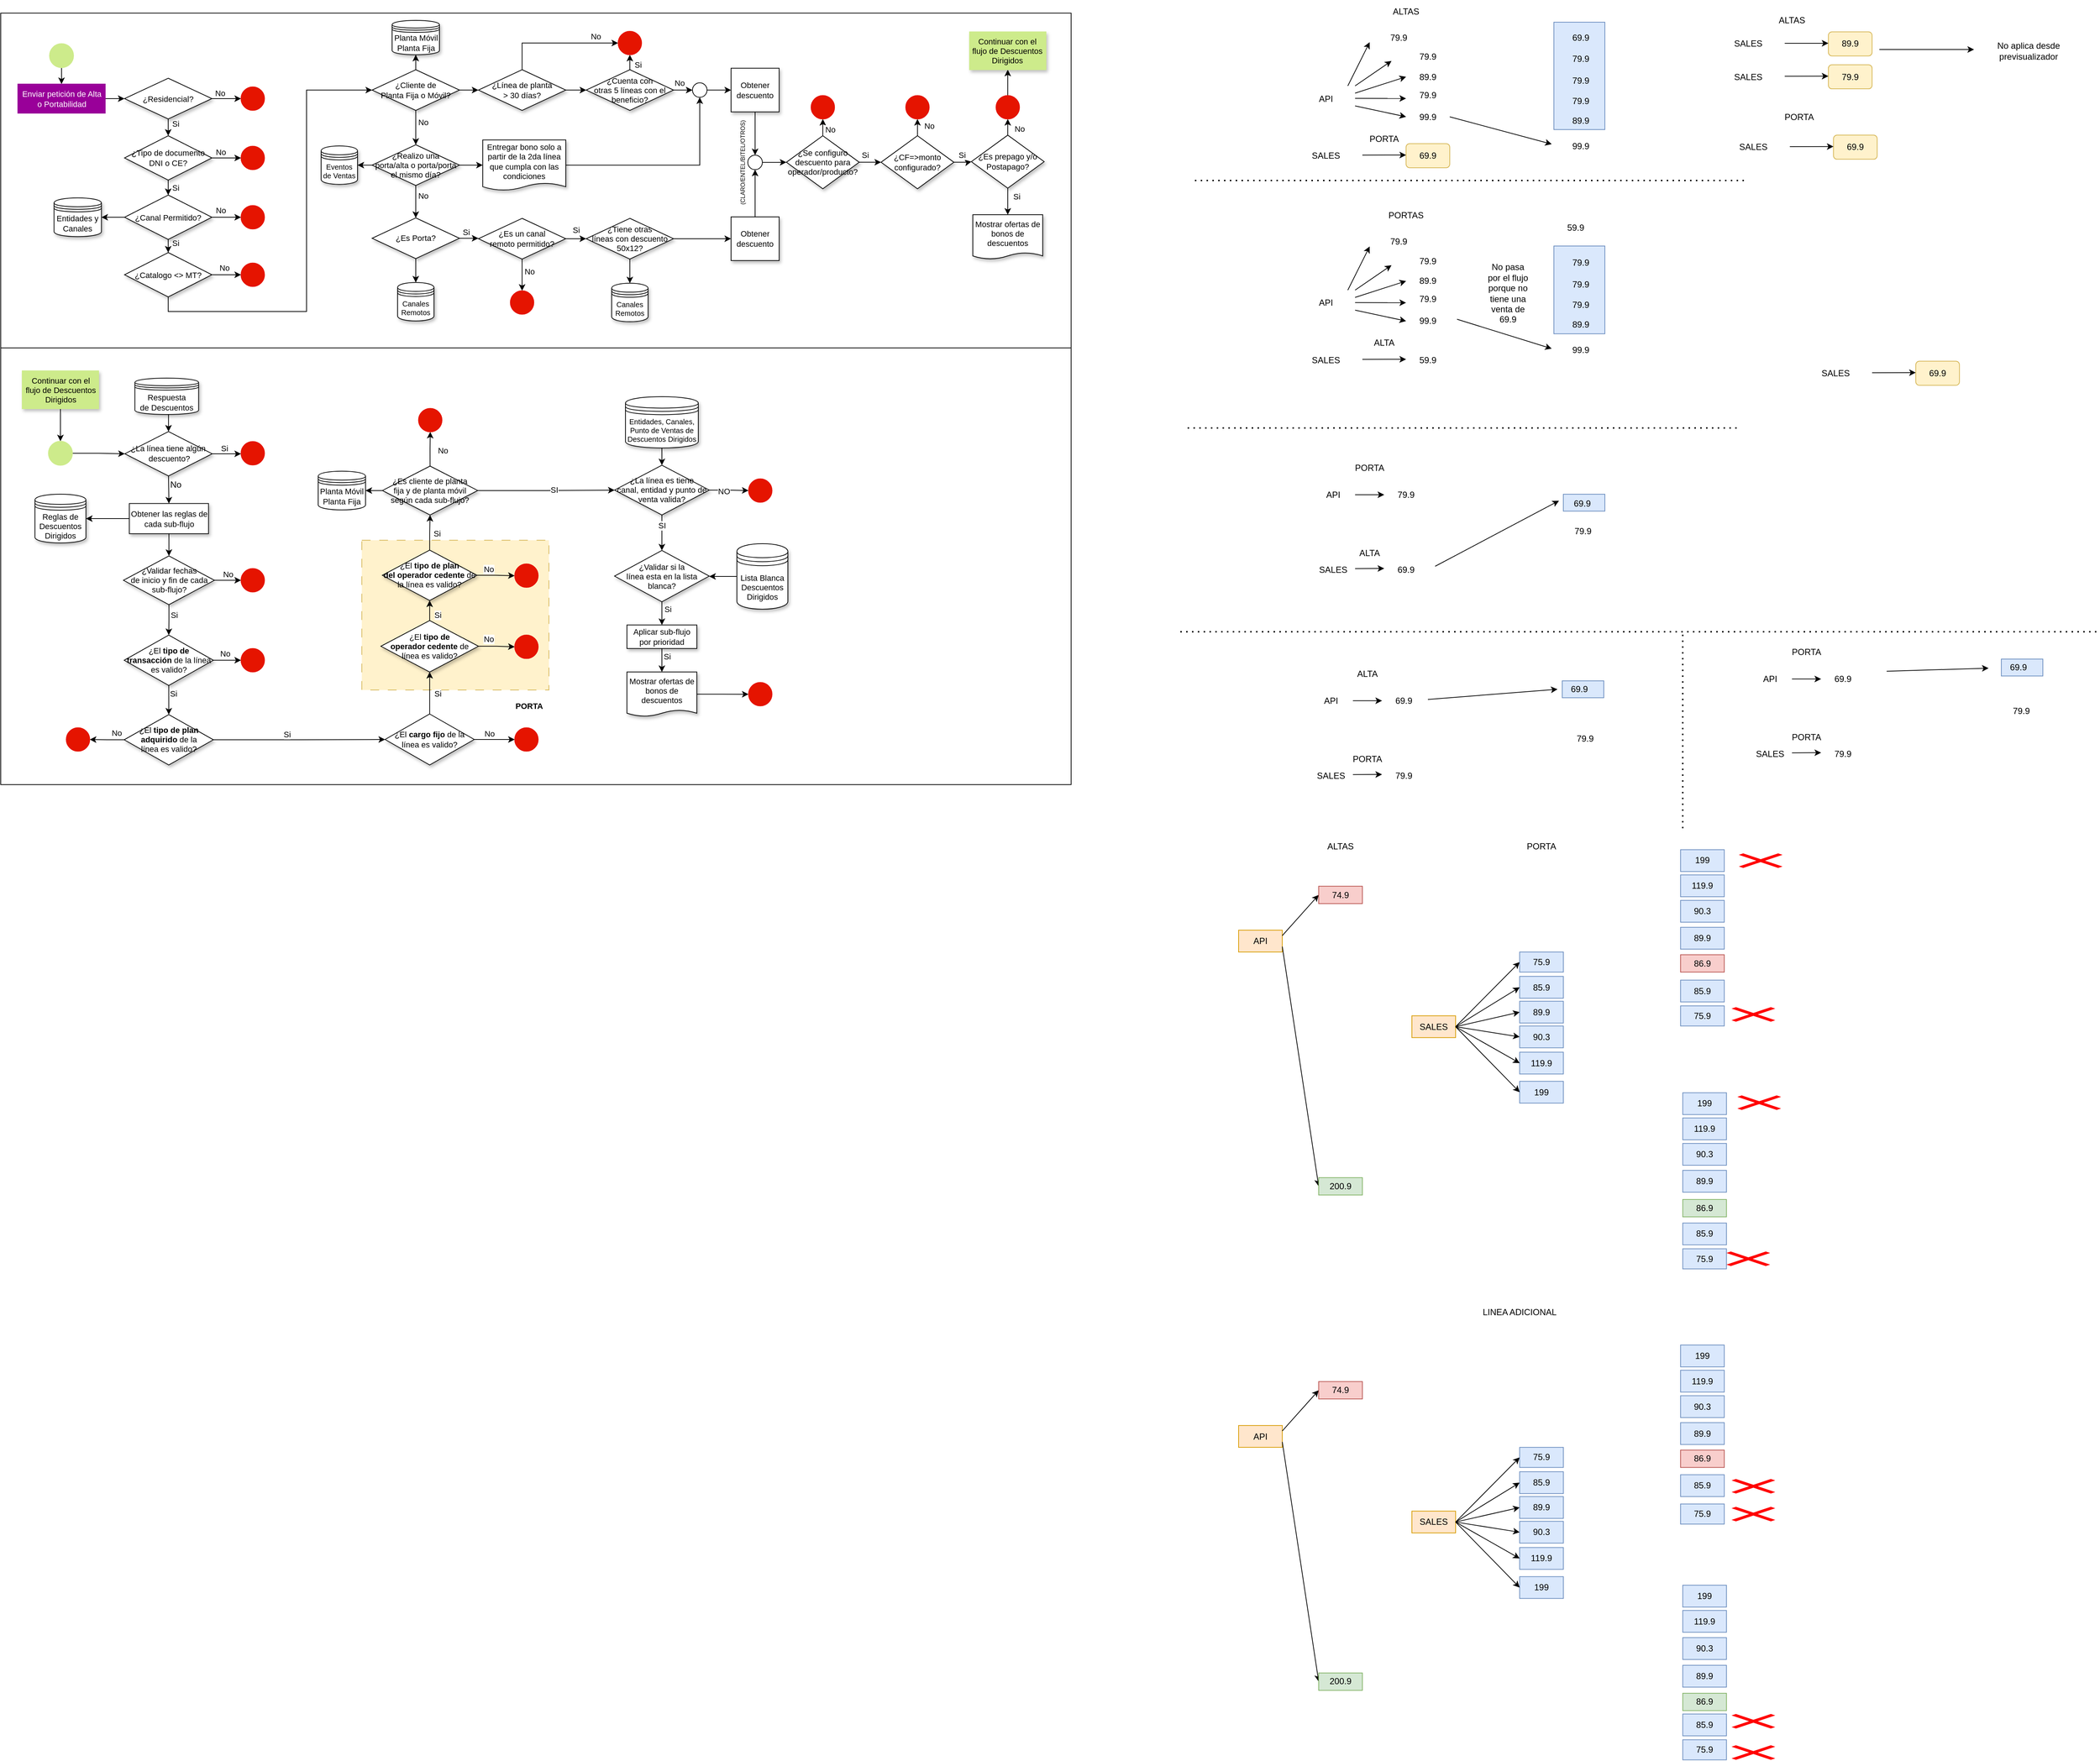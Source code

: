 <mxfile version="21.7.2" type="dropbox" pages="3">
  <diagram name="Logica del Negocio" id="0MICHOpW8ywt9LdEGZBL">
    <mxGraphModel dx="3640" dy="4338" grid="1" gridSize="10" guides="1" tooltips="1" connect="1" arrows="1" fold="1" page="1" pageScale="1" pageWidth="1654" pageHeight="1169" math="0" shadow="0">
      <root>
        <mxCell id="0" />
        <mxCell id="1" parent="0" />
        <mxCell id="yJXjiGt0j7KDcr22Bymu-85" value="" style="rounded=0;whiteSpace=wrap;html=1;fillColor=#dae8fc;strokeColor=#6c8ebf;" parent="1" vertex="1">
          <mxGeometry x="596" y="-1628.97" width="57" height="23.24" as="geometry" />
        </mxCell>
        <mxCell id="yJXjiGt0j7KDcr22Bymu-54" value="" style="rounded=1;whiteSpace=wrap;html=1;fillColor=#fff2cc;strokeColor=#d6b656;" parent="1" vertex="1">
          <mxGeometry x="380" y="-2110.68" width="60" height="33.12" as="geometry" />
        </mxCell>
        <mxCell id="yJXjiGt0j7KDcr22Bymu-25" value="" style="rounded=0;whiteSpace=wrap;html=1;fillColor=#dae8fc;strokeColor=#6c8ebf;" parent="1" vertex="1">
          <mxGeometry x="583" y="-2277.5" width="70" height="147.5" as="geometry" />
        </mxCell>
        <mxCell id="LFuc8XadCJL3wQDmWL0r-266" value="" style="rounded=0;whiteSpace=wrap;html=1;" parent="1" vertex="1">
          <mxGeometry x="-1550" y="-1830.22" width="1470" height="600.22" as="geometry" />
        </mxCell>
        <mxCell id="LFuc8XadCJL3wQDmWL0r-27" value="" style="rounded=0;whiteSpace=wrap;html=1;" parent="1" vertex="1">
          <mxGeometry x="-1550" y="-2290" width="1470" height="460" as="geometry" />
        </mxCell>
        <mxCell id="LFuc8XadCJL3wQDmWL0r-5" style="edgeStyle=orthogonalEdgeStyle;rounded=0;orthogonalLoop=1;jettySize=auto;html=1;exitX=0.5;exitY=1;exitDx=0;exitDy=0;" parent="1" source="LFuc8XadCJL3wQDmWL0r-3" target="LFuc8XadCJL3wQDmWL0r-4" edge="1">
          <mxGeometry relative="1" as="geometry" />
        </mxCell>
        <mxCell id="LFuc8XadCJL3wQDmWL0r-3" value="" style="ellipse;whiteSpace=wrap;html=1;aspect=fixed;fillColor=#cdeb8b;strokeColor=#cdeb8b;" parent="1" vertex="1">
          <mxGeometry x="-1483" y="-2248" width="33" height="33" as="geometry" />
        </mxCell>
        <mxCell id="LFuc8XadCJL3wQDmWL0r-15" style="edgeStyle=orthogonalEdgeStyle;rounded=0;orthogonalLoop=1;jettySize=auto;html=1;exitX=1;exitY=0.5;exitDx=0;exitDy=0;" parent="1" source="LFuc8XadCJL3wQDmWL0r-4" target="LFuc8XadCJL3wQDmWL0r-6" edge="1">
          <mxGeometry relative="1" as="geometry" />
        </mxCell>
        <mxCell id="LFuc8XadCJL3wQDmWL0r-4" value="Enviar petición de Alta o Portabilidad" style="rounded=0;whiteSpace=wrap;html=1;fontSize=11;fillColor=#990099;strokeColor=#990099;fontColor=#ffffff;" parent="1" vertex="1">
          <mxGeometry x="-1526.5" y="-2192.49" width="120" height="40" as="geometry" />
        </mxCell>
        <mxCell id="LFuc8XadCJL3wQDmWL0r-8" style="edgeStyle=orthogonalEdgeStyle;rounded=0;orthogonalLoop=1;jettySize=auto;html=1;exitX=1;exitY=0.5;exitDx=0;exitDy=0;" parent="1" source="LFuc8XadCJL3wQDmWL0r-6" target="LFuc8XadCJL3wQDmWL0r-9" edge="1">
          <mxGeometry relative="1" as="geometry">
            <mxPoint x="-1220" y="-2161.115" as="targetPoint" />
          </mxGeometry>
        </mxCell>
        <mxCell id="LFuc8XadCJL3wQDmWL0r-32" value="No" style="edgeLabel;html=1;align=center;verticalAlign=middle;resizable=0;points=[];" parent="LFuc8XadCJL3wQDmWL0r-8" vertex="1" connectable="0">
          <mxGeometry x="-0.451" y="1" relative="1" as="geometry">
            <mxPoint y="-7" as="offset" />
          </mxGeometry>
        </mxCell>
        <mxCell id="LFuc8XadCJL3wQDmWL0r-13" style="edgeStyle=orthogonalEdgeStyle;rounded=0;orthogonalLoop=1;jettySize=auto;html=1;exitX=0.5;exitY=1;exitDx=0;exitDy=0;entryX=0.5;entryY=0;entryDx=0;entryDy=0;" parent="1" source="LFuc8XadCJL3wQDmWL0r-6" target="LFuc8XadCJL3wQDmWL0r-11" edge="1">
          <mxGeometry relative="1" as="geometry" />
        </mxCell>
        <mxCell id="LFuc8XadCJL3wQDmWL0r-29" value="Si" style="edgeLabel;html=1;align=center;verticalAlign=middle;resizable=0;points=[];" parent="LFuc8XadCJL3wQDmWL0r-13" vertex="1" connectable="0">
          <mxGeometry x="-0.452" relative="1" as="geometry">
            <mxPoint x="10" as="offset" />
          </mxGeometry>
        </mxCell>
        <mxCell id="LFuc8XadCJL3wQDmWL0r-6" value="¿Residencial?" style="rhombus;whiteSpace=wrap;html=1;fontSize=11;shadow=1;" parent="1" vertex="1">
          <mxGeometry x="-1380" y="-2200.5" width="120" height="56" as="geometry" />
        </mxCell>
        <mxCell id="LFuc8XadCJL3wQDmWL0r-9" value="" style="ellipse;whiteSpace=wrap;html=1;aspect=fixed;fillColor=#e51400;fontColor=#ffffff;strokeColor=#e51400;" parent="1" vertex="1">
          <mxGeometry x="-1220" y="-2188.62" width="32.25" height="32.25" as="geometry" />
        </mxCell>
        <mxCell id="LFuc8XadCJL3wQDmWL0r-10" style="edgeStyle=orthogonalEdgeStyle;rounded=0;orthogonalLoop=1;jettySize=auto;html=1;exitX=1;exitY=0.5;exitDx=0;exitDy=0;entryX=0;entryY=0.5;entryDx=0;entryDy=0;" parent="1" source="LFuc8XadCJL3wQDmWL0r-11" target="LFuc8XadCJL3wQDmWL0r-24" edge="1">
          <mxGeometry relative="1" as="geometry">
            <mxPoint x="-1220" y="-2090.75" as="targetPoint" />
          </mxGeometry>
        </mxCell>
        <mxCell id="LFuc8XadCJL3wQDmWL0r-33" value="No" style="edgeLabel;html=1;align=center;verticalAlign=middle;resizable=0;points=[];" parent="LFuc8XadCJL3wQDmWL0r-10" vertex="1" connectable="0">
          <mxGeometry x="-0.426" relative="1" as="geometry">
            <mxPoint y="-8" as="offset" />
          </mxGeometry>
        </mxCell>
        <mxCell id="LFuc8XadCJL3wQDmWL0r-19" style="edgeStyle=orthogonalEdgeStyle;rounded=0;orthogonalLoop=1;jettySize=auto;html=1;exitX=0.5;exitY=1;exitDx=0;exitDy=0;" parent="1" source="LFuc8XadCJL3wQDmWL0r-11" target="LFuc8XadCJL3wQDmWL0r-18" edge="1">
          <mxGeometry relative="1" as="geometry" />
        </mxCell>
        <mxCell id="LFuc8XadCJL3wQDmWL0r-30" value="Si" style="edgeLabel;html=1;align=center;verticalAlign=middle;resizable=0;points=[];" parent="LFuc8XadCJL3wQDmWL0r-19" vertex="1" connectable="0">
          <mxGeometry x="0.652" relative="1" as="geometry">
            <mxPoint x="10" as="offset" />
          </mxGeometry>
        </mxCell>
        <mxCell id="LFuc8XadCJL3wQDmWL0r-11" value="¿Tipo de documento &lt;br style=&quot;font-size: 11px;&quot;&gt;DNI o CE?" style="rhombus;whiteSpace=wrap;html=1;fontSize=11;shadow=1;" parent="1" vertex="1">
          <mxGeometry x="-1380" y="-2121.5" width="120" height="61" as="geometry" />
        </mxCell>
        <mxCell id="LFuc8XadCJL3wQDmWL0r-16" style="edgeStyle=orthogonalEdgeStyle;rounded=0;orthogonalLoop=1;jettySize=auto;html=1;exitX=1;exitY=0.5;exitDx=0;exitDy=0;" parent="1" source="LFuc8XadCJL3wQDmWL0r-18" target="LFuc8XadCJL3wQDmWL0r-25" edge="1">
          <mxGeometry relative="1" as="geometry">
            <mxPoint x="-1220" y="-2009.25" as="targetPoint" />
          </mxGeometry>
        </mxCell>
        <mxCell id="LFuc8XadCJL3wQDmWL0r-34" value="No" style="edgeLabel;html=1;align=center;verticalAlign=middle;resizable=0;points=[];" parent="LFuc8XadCJL3wQDmWL0r-16" vertex="1" connectable="0">
          <mxGeometry x="-0.437" relative="1" as="geometry">
            <mxPoint y="-10" as="offset" />
          </mxGeometry>
        </mxCell>
        <mxCell id="LFuc8XadCJL3wQDmWL0r-23" style="edgeStyle=orthogonalEdgeStyle;rounded=0;orthogonalLoop=1;jettySize=auto;html=1;exitX=0.5;exitY=1;exitDx=0;exitDy=0;" parent="1" source="LFuc8XadCJL3wQDmWL0r-18" target="LFuc8XadCJL3wQDmWL0r-22" edge="1">
          <mxGeometry relative="1" as="geometry" />
        </mxCell>
        <mxCell id="LFuc8XadCJL3wQDmWL0r-31" value="Si" style="edgeLabel;html=1;align=center;verticalAlign=middle;resizable=0;points=[];" parent="LFuc8XadCJL3wQDmWL0r-23" vertex="1" connectable="0">
          <mxGeometry x="0.123" y="1" relative="1" as="geometry">
            <mxPoint x="11" as="offset" />
          </mxGeometry>
        </mxCell>
        <mxCell id="LFuc8XadCJL3wQDmWL0r-261" style="edgeStyle=orthogonalEdgeStyle;rounded=0;orthogonalLoop=1;jettySize=auto;html=1;exitX=0;exitY=0.5;exitDx=0;exitDy=0;" parent="1" source="LFuc8XadCJL3wQDmWL0r-18" target="LFuc8XadCJL3wQDmWL0r-260" edge="1">
          <mxGeometry relative="1" as="geometry" />
        </mxCell>
        <mxCell id="LFuc8XadCJL3wQDmWL0r-18" value="¿Canal Permitido?" style="rhombus;whiteSpace=wrap;html=1;fontSize=11;shadow=1;" parent="1" vertex="1">
          <mxGeometry x="-1380" y="-2040" width="120" height="61" as="geometry" />
        </mxCell>
        <mxCell id="LFuc8XadCJL3wQDmWL0r-20" style="edgeStyle=orthogonalEdgeStyle;rounded=0;orthogonalLoop=1;jettySize=auto;html=1;exitX=1;exitY=0.5;exitDx=0;exitDy=0;" parent="1" source="LFuc8XadCJL3wQDmWL0r-22" target="LFuc8XadCJL3wQDmWL0r-26" edge="1">
          <mxGeometry relative="1" as="geometry">
            <mxPoint x="-1220" y="-1930.25" as="targetPoint" />
          </mxGeometry>
        </mxCell>
        <mxCell id="LFuc8XadCJL3wQDmWL0r-35" value="No" style="edgeLabel;html=1;align=center;verticalAlign=middle;resizable=0;points=[];" parent="LFuc8XadCJL3wQDmWL0r-20" vertex="1" connectable="0">
          <mxGeometry x="-0.174" relative="1" as="geometry">
            <mxPoint y="-10" as="offset" />
          </mxGeometry>
        </mxCell>
        <mxCell id="LFuc8XadCJL3wQDmWL0r-39" style="edgeStyle=orthogonalEdgeStyle;rounded=0;orthogonalLoop=1;jettySize=auto;html=1;exitX=0.5;exitY=1;exitDx=0;exitDy=0;entryX=0;entryY=0.5;entryDx=0;entryDy=0;" parent="1" source="LFuc8XadCJL3wQDmWL0r-22" target="LFuc8XadCJL3wQDmWL0r-37" edge="1">
          <mxGeometry relative="1" as="geometry">
            <Array as="points">
              <mxPoint x="-1320" y="-1880" />
              <mxPoint x="-1130" y="-1880" />
              <mxPoint x="-1130" y="-2184" />
            </Array>
          </mxGeometry>
        </mxCell>
        <mxCell id="LFuc8XadCJL3wQDmWL0r-22" value="¿Catalogo &amp;lt;&amp;gt; MT?" style="rhombus;whiteSpace=wrap;html=1;fontSize=11;shadow=1;" parent="1" vertex="1">
          <mxGeometry x="-1380" y="-1961" width="120" height="61" as="geometry" />
        </mxCell>
        <mxCell id="LFuc8XadCJL3wQDmWL0r-24" value="" style="ellipse;whiteSpace=wrap;html=1;aspect=fixed;fillColor=#e51400;fontColor=#ffffff;strokeColor=#e51400;" parent="1" vertex="1">
          <mxGeometry x="-1220" y="-2107.12" width="32.25" height="32.25" as="geometry" />
        </mxCell>
        <mxCell id="LFuc8XadCJL3wQDmWL0r-25" value="" style="ellipse;whiteSpace=wrap;html=1;aspect=fixed;fillColor=#e51400;fontColor=#ffffff;strokeColor=#e51400;" parent="1" vertex="1">
          <mxGeometry x="-1220" y="-2025.62" width="32.25" height="32.25" as="geometry" />
        </mxCell>
        <mxCell id="LFuc8XadCJL3wQDmWL0r-26" value="" style="ellipse;whiteSpace=wrap;html=1;aspect=fixed;fillColor=#e51400;fontColor=#ffffff;strokeColor=#e51400;" parent="1" vertex="1">
          <mxGeometry x="-1220" y="-1946.63" width="32.25" height="32.25" as="geometry" />
        </mxCell>
        <mxCell id="LFuc8XadCJL3wQDmWL0r-43" style="edgeStyle=orthogonalEdgeStyle;rounded=0;orthogonalLoop=1;jettySize=auto;html=1;exitX=1;exitY=0.5;exitDx=0;exitDy=0;entryX=0;entryY=0.5;entryDx=0;entryDy=0;" parent="1" source="LFuc8XadCJL3wQDmWL0r-37" target="LFuc8XadCJL3wQDmWL0r-41" edge="1">
          <mxGeometry relative="1" as="geometry" />
        </mxCell>
        <mxCell id="LFuc8XadCJL3wQDmWL0r-47" style="edgeStyle=orthogonalEdgeStyle;rounded=0;orthogonalLoop=1;jettySize=auto;html=1;exitX=0.5;exitY=1;exitDx=0;exitDy=0;entryX=0.5;entryY=0;entryDx=0;entryDy=0;" parent="1" source="LFuc8XadCJL3wQDmWL0r-37" target="LFuc8XadCJL3wQDmWL0r-38" edge="1">
          <mxGeometry relative="1" as="geometry" />
        </mxCell>
        <mxCell id="LFuc8XadCJL3wQDmWL0r-68" value="No" style="edgeLabel;html=1;align=center;verticalAlign=middle;resizable=0;points=[];" parent="LFuc8XadCJL3wQDmWL0r-47" vertex="1" connectable="0">
          <mxGeometry x="-0.338" y="1" relative="1" as="geometry">
            <mxPoint x="9" as="offset" />
          </mxGeometry>
        </mxCell>
        <mxCell id="LFuc8XadCJL3wQDmWL0r-77" style="edgeStyle=orthogonalEdgeStyle;rounded=0;orthogonalLoop=1;jettySize=auto;html=1;exitX=0.5;exitY=0;exitDx=0;exitDy=0;" parent="1" source="LFuc8XadCJL3wQDmWL0r-37" target="LFuc8XadCJL3wQDmWL0r-62" edge="1">
          <mxGeometry relative="1" as="geometry" />
        </mxCell>
        <mxCell id="LFuc8XadCJL3wQDmWL0r-37" value="¿Cliente de &lt;br&gt;Planta Fija o Móvil?" style="rhombus;whiteSpace=wrap;html=1;fontSize=11;shadow=1;" parent="1" vertex="1">
          <mxGeometry x="-1040" y="-2212.25" width="120" height="56" as="geometry" />
        </mxCell>
        <mxCell id="LFuc8XadCJL3wQDmWL0r-48" style="edgeStyle=orthogonalEdgeStyle;rounded=0;orthogonalLoop=1;jettySize=auto;html=1;exitX=0.5;exitY=1;exitDx=0;exitDy=0;entryX=0.5;entryY=0;entryDx=0;entryDy=0;" parent="1" source="LFuc8XadCJL3wQDmWL0r-38" target="LFuc8XadCJL3wQDmWL0r-40" edge="1">
          <mxGeometry relative="1" as="geometry" />
        </mxCell>
        <mxCell id="LFuc8XadCJL3wQDmWL0r-69" value="No" style="edgeLabel;html=1;align=center;verticalAlign=middle;resizable=0;points=[];" parent="LFuc8XadCJL3wQDmWL0r-48" vertex="1" connectable="0">
          <mxGeometry x="-0.31" y="3" relative="1" as="geometry">
            <mxPoint x="7" y="-2" as="offset" />
          </mxGeometry>
        </mxCell>
        <mxCell id="LFuc8XadCJL3wQDmWL0r-52" style="edgeStyle=orthogonalEdgeStyle;rounded=0;orthogonalLoop=1;jettySize=auto;html=1;exitX=1;exitY=0.5;exitDx=0;exitDy=0;" parent="1" source="LFuc8XadCJL3wQDmWL0r-38" target="LFuc8XadCJL3wQDmWL0r-51" edge="1">
          <mxGeometry relative="1" as="geometry" />
        </mxCell>
        <mxCell id="LFuc8XadCJL3wQDmWL0r-59" style="edgeStyle=orthogonalEdgeStyle;rounded=0;orthogonalLoop=1;jettySize=auto;html=1;exitX=0;exitY=0.5;exitDx=0;exitDy=0;entryX=1;entryY=0.5;entryDx=0;entryDy=0;" parent="1" source="LFuc8XadCJL3wQDmWL0r-38" target="LFuc8XadCJL3wQDmWL0r-56" edge="1">
          <mxGeometry relative="1" as="geometry" />
        </mxCell>
        <mxCell id="LFuc8XadCJL3wQDmWL0r-38" value="¿Realizo una &lt;br&gt;porta/alta o porta/porta el mismo día?" style="rhombus;whiteSpace=wrap;html=1;fontSize=11;shadow=1;" parent="1" vertex="1">
          <mxGeometry x="-1040" y="-2109.12" width="120" height="56" as="geometry" />
        </mxCell>
        <mxCell id="LFuc8XadCJL3wQDmWL0r-49" style="edgeStyle=orthogonalEdgeStyle;rounded=0;orthogonalLoop=1;jettySize=auto;html=1;exitX=1;exitY=0.5;exitDx=0;exitDy=0;entryX=0;entryY=0.5;entryDx=0;entryDy=0;" parent="1" source="LFuc8XadCJL3wQDmWL0r-40" target="LFuc8XadCJL3wQDmWL0r-46" edge="1">
          <mxGeometry relative="1" as="geometry" />
        </mxCell>
        <mxCell id="LFuc8XadCJL3wQDmWL0r-70" value="Si" style="edgeLabel;html=1;align=center;verticalAlign=middle;resizable=0;points=[];" parent="LFuc8XadCJL3wQDmWL0r-49" vertex="1" connectable="0">
          <mxGeometry x="-0.214" relative="1" as="geometry">
            <mxPoint x="-2" y="-9" as="offset" />
          </mxGeometry>
        </mxCell>
        <mxCell id="LFuc8XadCJL3wQDmWL0r-40" value="¿Es Porta?" style="rhombus;whiteSpace=wrap;html=1;fontSize=11;shadow=1;" parent="1" vertex="1">
          <mxGeometry x="-1040" y="-2008.62" width="120" height="56" as="geometry" />
        </mxCell>
        <mxCell id="LFuc8XadCJL3wQDmWL0r-45" style="edgeStyle=orthogonalEdgeStyle;rounded=0;orthogonalLoop=1;jettySize=auto;html=1;exitX=1;exitY=0.5;exitDx=0;exitDy=0;" parent="1" source="LFuc8XadCJL3wQDmWL0r-41" target="LFuc8XadCJL3wQDmWL0r-44" edge="1">
          <mxGeometry relative="1" as="geometry" />
        </mxCell>
        <mxCell id="LFuc8XadCJL3wQDmWL0r-55" style="edgeStyle=orthogonalEdgeStyle;rounded=0;orthogonalLoop=1;jettySize=auto;html=1;exitX=0.5;exitY=0;exitDx=0;exitDy=0;entryX=0;entryY=0.5;entryDx=0;entryDy=0;" parent="1" source="LFuc8XadCJL3wQDmWL0r-41" target="LFuc8XadCJL3wQDmWL0r-53" edge="1">
          <mxGeometry relative="1" as="geometry" />
        </mxCell>
        <mxCell id="LFuc8XadCJL3wQDmWL0r-262" value="No" style="edgeLabel;html=1;align=center;verticalAlign=middle;resizable=0;points=[];" parent="LFuc8XadCJL3wQDmWL0r-55" vertex="1" connectable="0">
          <mxGeometry x="-0.427" y="1" relative="1" as="geometry">
            <mxPoint x="89" y="-8" as="offset" />
          </mxGeometry>
        </mxCell>
        <mxCell id="LFuc8XadCJL3wQDmWL0r-41" value="¿Línea de planta &lt;br&gt;&amp;gt; 30 días?" style="rhombus;whiteSpace=wrap;html=1;fontSize=11;shadow=1;" parent="1" vertex="1">
          <mxGeometry x="-894" y="-2212.25" width="120" height="56" as="geometry" />
        </mxCell>
        <mxCell id="LFuc8XadCJL3wQDmWL0r-54" style="edgeStyle=orthogonalEdgeStyle;rounded=0;orthogonalLoop=1;jettySize=auto;html=1;exitX=0.5;exitY=0;exitDx=0;exitDy=0;entryX=0.5;entryY=1;entryDx=0;entryDy=0;" parent="1" source="LFuc8XadCJL3wQDmWL0r-44" target="LFuc8XadCJL3wQDmWL0r-53" edge="1">
          <mxGeometry relative="1" as="geometry" />
        </mxCell>
        <mxCell id="LFuc8XadCJL3wQDmWL0r-84" value="Si" style="edgeLabel;html=1;align=center;verticalAlign=middle;resizable=0;points=[];" parent="LFuc8XadCJL3wQDmWL0r-54" vertex="1" connectable="0">
          <mxGeometry x="-0.304" y="-2" relative="1" as="geometry">
            <mxPoint x="9" as="offset" />
          </mxGeometry>
        </mxCell>
        <mxCell id="LFuc8XadCJL3wQDmWL0r-86" style="edgeStyle=orthogonalEdgeStyle;rounded=0;orthogonalLoop=1;jettySize=auto;html=1;exitX=1;exitY=0.5;exitDx=0;exitDy=0;entryX=0;entryY=0.5;entryDx=0;entryDy=0;" parent="1" source="LFuc8XadCJL3wQDmWL0r-44" target="LFuc8XadCJL3wQDmWL0r-91" edge="1">
          <mxGeometry relative="1" as="geometry" />
        </mxCell>
        <mxCell id="LFuc8XadCJL3wQDmWL0r-87" value="No" style="edgeLabel;html=1;align=center;verticalAlign=middle;resizable=0;points=[];" parent="LFuc8XadCJL3wQDmWL0r-86" vertex="1" connectable="0">
          <mxGeometry x="-0.131" y="-1" relative="1" as="geometry">
            <mxPoint x="-4" y="-11" as="offset" />
          </mxGeometry>
        </mxCell>
        <mxCell id="LFuc8XadCJL3wQDmWL0r-44" value="¿Cuenta con &lt;br&gt;otras 5 líneas con el &lt;br&gt;beneficio?" style="rhombus;whiteSpace=wrap;html=1;fontSize=11;shadow=1;" parent="1" vertex="1">
          <mxGeometry x="-746" y="-2212.25" width="120" height="56" as="geometry" />
        </mxCell>
        <mxCell id="LFuc8XadCJL3wQDmWL0r-61" style="edgeStyle=orthogonalEdgeStyle;rounded=0;orthogonalLoop=1;jettySize=auto;html=1;entryX=0.5;entryY=0;entryDx=0;entryDy=0;exitX=0.5;exitY=1;exitDx=0;exitDy=0;" parent="1" source="LFuc8XadCJL3wQDmWL0r-40" target="LFuc8XadCJL3wQDmWL0r-60" edge="1">
          <mxGeometry relative="1" as="geometry">
            <mxPoint x="-830" y="-1757" as="sourcePoint" />
          </mxGeometry>
        </mxCell>
        <mxCell id="LFuc8XadCJL3wQDmWL0r-67" style="edgeStyle=orthogonalEdgeStyle;rounded=0;orthogonalLoop=1;jettySize=auto;html=1;exitX=1;exitY=0.5;exitDx=0;exitDy=0;entryX=0;entryY=0.5;entryDx=0;entryDy=0;" parent="1" source="LFuc8XadCJL3wQDmWL0r-46" target="LFuc8XadCJL3wQDmWL0r-66" edge="1">
          <mxGeometry relative="1" as="geometry" />
        </mxCell>
        <mxCell id="LFuc8XadCJL3wQDmWL0r-71" value="Si" style="edgeLabel;html=1;align=center;verticalAlign=middle;resizable=0;points=[];" parent="LFuc8XadCJL3wQDmWL0r-67" vertex="1" connectable="0">
          <mxGeometry x="-0.01" y="2" relative="1" as="geometry">
            <mxPoint y="-10" as="offset" />
          </mxGeometry>
        </mxCell>
        <mxCell id="LFuc8XadCJL3wQDmWL0r-73" style="edgeStyle=orthogonalEdgeStyle;rounded=0;orthogonalLoop=1;jettySize=auto;html=1;exitX=0.5;exitY=1;exitDx=0;exitDy=0;entryX=0.5;entryY=0;entryDx=0;entryDy=0;" parent="1" source="LFuc8XadCJL3wQDmWL0r-46" target="LFuc8XadCJL3wQDmWL0r-72" edge="1">
          <mxGeometry relative="1" as="geometry" />
        </mxCell>
        <mxCell id="LFuc8XadCJL3wQDmWL0r-74" value="No" style="edgeLabel;html=1;align=center;verticalAlign=middle;resizable=0;points=[];" parent="LFuc8XadCJL3wQDmWL0r-73" vertex="1" connectable="0">
          <mxGeometry x="-0.251" y="2" relative="1" as="geometry">
            <mxPoint x="8" as="offset" />
          </mxGeometry>
        </mxCell>
        <mxCell id="LFuc8XadCJL3wQDmWL0r-46" value="¿Es un canal &lt;br&gt;remoto permitido?" style="rhombus;whiteSpace=wrap;html=1;fontSize=11;shadow=1;" parent="1" vertex="1">
          <mxGeometry x="-894" y="-2008" width="120" height="56" as="geometry" />
        </mxCell>
        <mxCell id="LFuc8XadCJL3wQDmWL0r-93" style="edgeStyle=orthogonalEdgeStyle;rounded=0;orthogonalLoop=1;jettySize=auto;html=1;exitX=1;exitY=0.5;exitDx=0;exitDy=0;entryX=0.5;entryY=1;entryDx=0;entryDy=0;" parent="1" source="LFuc8XadCJL3wQDmWL0r-51" target="LFuc8XadCJL3wQDmWL0r-91" edge="1">
          <mxGeometry relative="1" as="geometry" />
        </mxCell>
        <mxCell id="LFuc8XadCJL3wQDmWL0r-51" value="Entregar bono solo a partir de la 2da línea que cumpla con las condiciones" style="shape=document;whiteSpace=wrap;html=1;boundedLbl=1;size=0.144;fontSize=11;shadow=1;" parent="1" vertex="1">
          <mxGeometry x="-888" y="-2115.78" width="114" height="69.32" as="geometry" />
        </mxCell>
        <mxCell id="LFuc8XadCJL3wQDmWL0r-53" value="" style="ellipse;whiteSpace=wrap;html=1;aspect=fixed;fillColor=#e51400;fontColor=#ffffff;strokeColor=#e51400;" parent="1" vertex="1">
          <mxGeometry x="-702.13" y="-2265" width="32.25" height="32.25" as="geometry" />
        </mxCell>
        <mxCell id="LFuc8XadCJL3wQDmWL0r-56" value="Eventos de Ventas" style="shape=datastore;whiteSpace=wrap;html=1;fontSize=10;shadow=1;" parent="1" vertex="1">
          <mxGeometry x="-1110" y="-2107.56" width="50" height="52.88" as="geometry" />
        </mxCell>
        <mxCell id="LFuc8XadCJL3wQDmWL0r-60" value="Canales Remotos" style="shape=datastore;whiteSpace=wrap;html=1;fontSize=10;shadow=1;" parent="1" vertex="1">
          <mxGeometry x="-1005" y="-1919.88" width="50" height="52.88" as="geometry" />
        </mxCell>
        <mxCell id="LFuc8XadCJL3wQDmWL0r-62" value="Planta Móvil&lt;br&gt;Planta Fija" style="shape=datastore;whiteSpace=wrap;html=1;fontSize=11;shadow=1;" parent="1" vertex="1">
          <mxGeometry x="-1012.5" y="-2280" width="65" height="47.25" as="geometry" />
        </mxCell>
        <mxCell id="LFuc8XadCJL3wQDmWL0r-64" style="edgeStyle=orthogonalEdgeStyle;rounded=0;orthogonalLoop=1;jettySize=auto;html=1;exitX=0.5;exitY=1;exitDx=0;exitDy=0;" parent="1" source="LFuc8XadCJL3wQDmWL0r-62" target="LFuc8XadCJL3wQDmWL0r-62" edge="1">
          <mxGeometry relative="1" as="geometry" />
        </mxCell>
        <mxCell id="LFuc8XadCJL3wQDmWL0r-76" style="edgeStyle=orthogonalEdgeStyle;rounded=0;orthogonalLoop=1;jettySize=auto;html=1;exitX=0.5;exitY=1;exitDx=0;exitDy=0;entryX=0.5;entryY=0;entryDx=0;entryDy=0;" parent="1" source="LFuc8XadCJL3wQDmWL0r-66" target="LFuc8XadCJL3wQDmWL0r-75" edge="1">
          <mxGeometry relative="1" as="geometry" />
        </mxCell>
        <mxCell id="LFuc8XadCJL3wQDmWL0r-85" style="edgeStyle=orthogonalEdgeStyle;rounded=0;orthogonalLoop=1;jettySize=auto;html=1;exitX=1;exitY=0.5;exitDx=0;exitDy=0;entryX=0;entryY=0.5;entryDx=0;entryDy=0;" parent="1" source="LFuc8XadCJL3wQDmWL0r-66" target="LFuc8XadCJL3wQDmWL0r-82" edge="1">
          <mxGeometry relative="1" as="geometry" />
        </mxCell>
        <mxCell id="LFuc8XadCJL3wQDmWL0r-66" value="¿Tiene otras &lt;br&gt;líneas con descuento &lt;br&gt;50x12?" style="rhombus;whiteSpace=wrap;html=1;fontSize=11;shadow=1;" parent="1" vertex="1">
          <mxGeometry x="-746" y="-2008.01" width="120" height="56" as="geometry" />
        </mxCell>
        <mxCell id="LFuc8XadCJL3wQDmWL0r-72" value="" style="ellipse;whiteSpace=wrap;html=1;aspect=fixed;fillColor=#e51400;fontColor=#ffffff;strokeColor=#e51400;" parent="1" vertex="1">
          <mxGeometry x="-850.12" y="-1908.5" width="32.25" height="32.25" as="geometry" />
        </mxCell>
        <mxCell id="LFuc8XadCJL3wQDmWL0r-75" value="Canales Remotos" style="shape=datastore;whiteSpace=wrap;html=1;fontSize=10;shadow=1;" parent="1" vertex="1">
          <mxGeometry x="-711" y="-1918.82" width="50" height="52.88" as="geometry" />
        </mxCell>
        <mxCell id="LFuc8XadCJL3wQDmWL0r-96" style="edgeStyle=orthogonalEdgeStyle;rounded=0;orthogonalLoop=1;jettySize=auto;html=1;exitX=0.5;exitY=0;exitDx=0;exitDy=0;" parent="1" source="LFuc8XadCJL3wQDmWL0r-82" target="LFuc8XadCJL3wQDmWL0r-95" edge="1">
          <mxGeometry relative="1" as="geometry" />
        </mxCell>
        <mxCell id="LFuc8XadCJL3wQDmWL0r-82" value="Obtener descuento&lt;br style=&quot;font-size: 11px;&quot;&gt;" style="rounded=0;whiteSpace=wrap;html=1;fontSize=11;shadow=1;" parent="1" vertex="1">
          <mxGeometry x="-547" y="-2010.01" width="66" height="60" as="geometry" />
        </mxCell>
        <mxCell id="LFuc8XadCJL3wQDmWL0r-97" style="edgeStyle=orthogonalEdgeStyle;rounded=0;orthogonalLoop=1;jettySize=auto;html=1;exitX=0.5;exitY=1;exitDx=0;exitDy=0;entryX=0.5;entryY=0;entryDx=0;entryDy=0;" parent="1" source="LFuc8XadCJL3wQDmWL0r-83" target="LFuc8XadCJL3wQDmWL0r-95" edge="1">
          <mxGeometry relative="1" as="geometry" />
        </mxCell>
        <mxCell id="LFuc8XadCJL3wQDmWL0r-83" value="Obtener descuento&lt;br style=&quot;font-size: 11px;&quot;&gt;" style="rounded=0;whiteSpace=wrap;html=1;fontSize=11;shadow=1;" parent="1" vertex="1">
          <mxGeometry x="-547" y="-2214.25" width="66" height="60" as="geometry" />
        </mxCell>
        <mxCell id="LFuc8XadCJL3wQDmWL0r-94" style="edgeStyle=orthogonalEdgeStyle;rounded=0;orthogonalLoop=1;jettySize=auto;html=1;exitX=1;exitY=0.5;exitDx=0;exitDy=0;entryX=0;entryY=0.5;entryDx=0;entryDy=0;" parent="1" source="LFuc8XadCJL3wQDmWL0r-91" target="LFuc8XadCJL3wQDmWL0r-83" edge="1">
          <mxGeometry relative="1" as="geometry" />
        </mxCell>
        <mxCell id="LFuc8XadCJL3wQDmWL0r-91" value="" style="ellipse;whiteSpace=wrap;html=1;aspect=fixed;" parent="1" vertex="1">
          <mxGeometry x="-600" y="-2194.25" width="20" height="20" as="geometry" />
        </mxCell>
        <mxCell id="LFuc8XadCJL3wQDmWL0r-102" style="edgeStyle=orthogonalEdgeStyle;rounded=0;orthogonalLoop=1;jettySize=auto;html=1;exitX=1;exitY=0.5;exitDx=0;exitDy=0;" parent="1" source="LFuc8XadCJL3wQDmWL0r-95" target="LFuc8XadCJL3wQDmWL0r-101" edge="1">
          <mxGeometry relative="1" as="geometry" />
        </mxCell>
        <mxCell id="LFuc8XadCJL3wQDmWL0r-95" value="" style="ellipse;whiteSpace=wrap;html=1;aspect=fixed;labelPosition=right;verticalLabelPosition=bottom;align=left;verticalAlign=top;horizontal=0;textDirection=ltr;" parent="1" vertex="1">
          <mxGeometry x="-524" y="-2094.87" width="20" height="20" as="geometry" />
        </mxCell>
        <mxCell id="LFuc8XadCJL3wQDmWL0r-99" value="(CLARO/ENTEL/BITEL/OTROS)" style="text;html=1;strokeColor=none;fillColor=none;align=center;verticalAlign=middle;whiteSpace=wrap;rounded=0;rotation=-90;fontSize=8;" parent="1" vertex="1">
          <mxGeometry x="-581" y="-2091.87" width="100" height="14" as="geometry" />
        </mxCell>
        <mxCell id="LFuc8XadCJL3wQDmWL0r-105" style="edgeStyle=orthogonalEdgeStyle;rounded=0;orthogonalLoop=1;jettySize=auto;html=1;exitX=1;exitY=0.5;exitDx=0;exitDy=0;entryX=0;entryY=0.5;entryDx=0;entryDy=0;" parent="1" source="LFuc8XadCJL3wQDmWL0r-101" target="LFuc8XadCJL3wQDmWL0r-104" edge="1">
          <mxGeometry relative="1" as="geometry" />
        </mxCell>
        <mxCell id="LFuc8XadCJL3wQDmWL0r-110" value="Si" style="edgeLabel;html=1;align=center;verticalAlign=middle;resizable=0;points=[];" parent="LFuc8XadCJL3wQDmWL0r-105" vertex="1" connectable="0">
          <mxGeometry x="-0.505" y="-1" relative="1" as="geometry">
            <mxPoint y="-11" as="offset" />
          </mxGeometry>
        </mxCell>
        <mxCell id="LFuc8XadCJL3wQDmWL0r-107" style="edgeStyle=orthogonalEdgeStyle;rounded=0;orthogonalLoop=1;jettySize=auto;html=1;exitX=0.5;exitY=0;exitDx=0;exitDy=0;entryX=0.5;entryY=1;entryDx=0;entryDy=0;" parent="1" source="LFuc8XadCJL3wQDmWL0r-101" target="LFuc8XadCJL3wQDmWL0r-106" edge="1">
          <mxGeometry relative="1" as="geometry" />
        </mxCell>
        <mxCell id="LFuc8XadCJL3wQDmWL0r-116" value="No" style="edgeLabel;html=1;align=center;verticalAlign=middle;resizable=0;points=[];" parent="LFuc8XadCJL3wQDmWL0r-107" vertex="1" connectable="0">
          <mxGeometry x="-0.1" relative="1" as="geometry">
            <mxPoint x="10" y="2" as="offset" />
          </mxGeometry>
        </mxCell>
        <mxCell id="LFuc8XadCJL3wQDmWL0r-101" value="¿Se configuro descuento para operador/producto?" style="rhombus;whiteSpace=wrap;html=1;fontSize=11;shadow=1;" parent="1" vertex="1">
          <mxGeometry x="-471" y="-2121.5" width="100" height="72.87" as="geometry" />
        </mxCell>
        <mxCell id="LFuc8XadCJL3wQDmWL0r-109" style="edgeStyle=orthogonalEdgeStyle;rounded=0;orthogonalLoop=1;jettySize=auto;html=1;exitX=0.5;exitY=0;exitDx=0;exitDy=0;" parent="1" source="LFuc8XadCJL3wQDmWL0r-104" target="LFuc8XadCJL3wQDmWL0r-108" edge="1">
          <mxGeometry relative="1" as="geometry" />
        </mxCell>
        <mxCell id="LFuc8XadCJL3wQDmWL0r-117" value="No" style="edgeLabel;html=1;align=center;verticalAlign=middle;resizable=0;points=[];" parent="LFuc8XadCJL3wQDmWL0r-109" vertex="1" connectable="0">
          <mxGeometry x="-0.178" relative="1" as="geometry">
            <mxPoint x="16" y="-4" as="offset" />
          </mxGeometry>
        </mxCell>
        <mxCell id="LFuc8XadCJL3wQDmWL0r-112" style="edgeStyle=orthogonalEdgeStyle;rounded=0;orthogonalLoop=1;jettySize=auto;html=1;exitX=1;exitY=0.5;exitDx=0;exitDy=0;" parent="1" source="LFuc8XadCJL3wQDmWL0r-104" target="LFuc8XadCJL3wQDmWL0r-111" edge="1">
          <mxGeometry relative="1" as="geometry" />
        </mxCell>
        <mxCell id="LFuc8XadCJL3wQDmWL0r-113" value="Si" style="edgeLabel;html=1;align=center;verticalAlign=middle;resizable=0;points=[];" parent="LFuc8XadCJL3wQDmWL0r-112" vertex="1" connectable="0">
          <mxGeometry x="-0.105" relative="1" as="geometry">
            <mxPoint y="-10" as="offset" />
          </mxGeometry>
        </mxCell>
        <mxCell id="LFuc8XadCJL3wQDmWL0r-104" value="¿CF=&amp;gt;monto configurado?" style="rhombus;whiteSpace=wrap;html=1;fontSize=11;shadow=1;" parent="1" vertex="1">
          <mxGeometry x="-341" y="-2121.5" width="100" height="72.87" as="geometry" />
        </mxCell>
        <mxCell id="LFuc8XadCJL3wQDmWL0r-106" value="" style="ellipse;whiteSpace=wrap;html=1;aspect=fixed;fillColor=#e51400;fontColor=#ffffff;strokeColor=#e51400;" parent="1" vertex="1">
          <mxGeometry x="-437.12" y="-2176.75" width="32.25" height="32.25" as="geometry" />
        </mxCell>
        <mxCell id="LFuc8XadCJL3wQDmWL0r-108" value="" style="ellipse;whiteSpace=wrap;html=1;aspect=fixed;fillColor=#e51400;fontColor=#ffffff;strokeColor=#e51400;" parent="1" vertex="1">
          <mxGeometry x="-307.13" y="-2176.75" width="32.25" height="32.25" as="geometry" />
        </mxCell>
        <mxCell id="LFuc8XadCJL3wQDmWL0r-115" style="edgeStyle=orthogonalEdgeStyle;rounded=0;orthogonalLoop=1;jettySize=auto;html=1;exitX=0.5;exitY=0;exitDx=0;exitDy=0;" parent="1" source="LFuc8XadCJL3wQDmWL0r-111" target="LFuc8XadCJL3wQDmWL0r-114" edge="1">
          <mxGeometry relative="1" as="geometry">
            <mxPoint x="-41" y="-2120" as="sourcePoint" />
          </mxGeometry>
        </mxCell>
        <mxCell id="LFuc8XadCJL3wQDmWL0r-118" value="No" style="edgeLabel;html=1;align=center;verticalAlign=middle;resizable=0;points=[];" parent="LFuc8XadCJL3wQDmWL0r-115" vertex="1" connectable="0">
          <mxGeometry x="-0.233" relative="1" as="geometry">
            <mxPoint x="16" as="offset" />
          </mxGeometry>
        </mxCell>
        <mxCell id="LFuc8XadCJL3wQDmWL0r-120" style="edgeStyle=orthogonalEdgeStyle;rounded=0;orthogonalLoop=1;jettySize=auto;html=1;exitX=0.5;exitY=1;exitDx=0;exitDy=0;entryX=0.5;entryY=0;entryDx=0;entryDy=0;" parent="1" source="LFuc8XadCJL3wQDmWL0r-111" target="LFuc8XadCJL3wQDmWL0r-121" edge="1">
          <mxGeometry relative="1" as="geometry">
            <mxPoint x="-167.005" y="-2024.62" as="targetPoint" />
          </mxGeometry>
        </mxCell>
        <mxCell id="LFuc8XadCJL3wQDmWL0r-125" value="Si" style="edgeLabel;html=1;align=center;verticalAlign=middle;resizable=0;points=[];" parent="LFuc8XadCJL3wQDmWL0r-120" vertex="1" connectable="0">
          <mxGeometry x="-0.361" y="-2" relative="1" as="geometry">
            <mxPoint x="14" as="offset" />
          </mxGeometry>
        </mxCell>
        <mxCell id="LFuc8XadCJL3wQDmWL0r-111" value="¿Es prepago y/o Postapago?" style="rhombus;whiteSpace=wrap;html=1;fontSize=11;shadow=1;" parent="1" vertex="1">
          <mxGeometry x="-217" y="-2122.33" width="100" height="72.87" as="geometry" />
        </mxCell>
        <mxCell id="LFuc8XadCJL3wQDmWL0r-224" style="edgeStyle=orthogonalEdgeStyle;rounded=0;orthogonalLoop=1;jettySize=auto;html=1;exitX=0.5;exitY=0;exitDx=0;exitDy=0;" parent="1" source="LFuc8XadCJL3wQDmWL0r-114" target="LFuc8XadCJL3wQDmWL0r-223" edge="1">
          <mxGeometry relative="1" as="geometry" />
        </mxCell>
        <mxCell id="LFuc8XadCJL3wQDmWL0r-114" value="" style="ellipse;whiteSpace=wrap;html=1;aspect=fixed;fillColor=#e51400;fontColor=#ffffff;strokeColor=#e51400;" parent="1" vertex="1">
          <mxGeometry x="-183.13" y="-2176.75" width="32.25" height="32.25" as="geometry" />
        </mxCell>
        <mxCell id="LFuc8XadCJL3wQDmWL0r-121" value="Mostrar ofertas de bonos de descuentos" style="shape=document;whiteSpace=wrap;html=1;boundedLbl=1;size=0.144;fontSize=11;shadow=1;" parent="1" vertex="1">
          <mxGeometry x="-215" y="-2013" width="95.99" height="61" as="geometry" />
        </mxCell>
        <mxCell id="LFuc8XadCJL3wQDmWL0r-128" value="PORTA" style="rounded=0;whiteSpace=wrap;html=1;fontSize=11;fillColor=#fff2cc;dashed=1;dashPattern=12 12;strokeColor=#d6b656;labelPosition=right;verticalLabelPosition=middle;align=left;verticalAlign=middle;spacingLeft=-48;spacingBottom=-250;fontStyle=1" parent="1" vertex="1">
          <mxGeometry x="-1054.13" y="-1565.78" width="257" height="205.78" as="geometry" />
        </mxCell>
        <mxCell id="LFuc8XadCJL3wQDmWL0r-129" style="edgeStyle=orthogonalEdgeStyle;rounded=0;orthogonalLoop=1;jettySize=auto;html=1;exitX=1;exitY=0.5;exitDx=0;exitDy=0;fontSize=12;" parent="1" source="LFuc8XadCJL3wQDmWL0r-226" target="LFuc8XadCJL3wQDmWL0r-137" edge="1">
          <mxGeometry relative="1" as="geometry">
            <mxPoint x="-1441" y="-1685.22" as="sourcePoint" />
          </mxGeometry>
        </mxCell>
        <mxCell id="LFuc8XadCJL3wQDmWL0r-133" value="" style="edgeStyle=orthogonalEdgeStyle;rounded=0;orthogonalLoop=1;jettySize=auto;html=1;fontSize=12;entryX=0.5;entryY=0;entryDx=0;entryDy=0;exitX=0.5;exitY=1;exitDx=0;exitDy=0;" parent="1" source="LFuc8XadCJL3wQDmWL0r-137" target="LFuc8XadCJL3wQDmWL0r-149" edge="1">
          <mxGeometry relative="1" as="geometry">
            <mxPoint x="-1222" y="-1555.22" as="sourcePoint" />
            <mxPoint x="-1130.64" y="-1693.22" as="targetPoint" />
          </mxGeometry>
        </mxCell>
        <mxCell id="LFuc8XadCJL3wQDmWL0r-134" value="No" style="edgeLabel;html=1;align=center;verticalAlign=middle;resizable=0;points=[];fontSize=12;" parent="LFuc8XadCJL3wQDmWL0r-133" vertex="1" connectable="0">
          <mxGeometry x="-0.149" relative="1" as="geometry">
            <mxPoint x="9" y="-4" as="offset" />
          </mxGeometry>
        </mxCell>
        <mxCell id="LFuc8XadCJL3wQDmWL0r-135" style="edgeStyle=orthogonalEdgeStyle;rounded=0;orthogonalLoop=1;jettySize=auto;html=1;exitX=1;exitY=0.5;exitDx=0;exitDy=0;fontSize=11;entryX=0;entryY=0.5;entryDx=0;entryDy=0;" parent="1" source="LFuc8XadCJL3wQDmWL0r-137" target="LFuc8XadCJL3wQDmWL0r-235" edge="1">
          <mxGeometry relative="1" as="geometry" />
        </mxCell>
        <mxCell id="LFuc8XadCJL3wQDmWL0r-136" value="Si" style="edgeLabel;html=1;align=center;verticalAlign=middle;resizable=0;points=[];fontSize=11;" parent="LFuc8XadCJL3wQDmWL0r-135" vertex="1" connectable="0">
          <mxGeometry x="-0.196" relative="1" as="geometry">
            <mxPoint y="-8" as="offset" />
          </mxGeometry>
        </mxCell>
        <mxCell id="LFuc8XadCJL3wQDmWL0r-137" value="&lt;font style=&quot;font-size: 11px;&quot;&gt;¿La línea tiene algún&lt;br style=&quot;font-size: 11px;&quot;&gt;&amp;nbsp;descuento?&lt;/font&gt;" style="rhombus;whiteSpace=wrap;html=1;fontSize=11;shadow=1;" parent="1" vertex="1">
          <mxGeometry x="-1379.57" y="-1715.01" width="120" height="61" as="geometry" />
        </mxCell>
        <mxCell id="LFuc8XadCJL3wQDmWL0r-139" style="edgeStyle=orthogonalEdgeStyle;rounded=0;orthogonalLoop=1;jettySize=auto;html=1;exitX=0.5;exitY=1;exitDx=0;exitDy=0;entryX=0.5;entryY=0;entryDx=0;entryDy=0;fontSize=10;" parent="1" source="LFuc8XadCJL3wQDmWL0r-140" target="LFuc8XadCJL3wQDmWL0r-137" edge="1">
          <mxGeometry relative="1" as="geometry" />
        </mxCell>
        <mxCell id="LFuc8XadCJL3wQDmWL0r-140" value="Respuesta&lt;br style=&quot;border-color: var(--border-color);&quot;&gt;de Descuentos" style="shape=datastore;whiteSpace=wrap;html=1;fontSize=11;shadow=1;" parent="1" vertex="1">
          <mxGeometry x="-1365.76" y="-1788.5" width="87.51" height="50" as="geometry" />
        </mxCell>
        <mxCell id="LFuc8XadCJL3wQDmWL0r-141" value="" style="edgeStyle=orthogonalEdgeStyle;rounded=0;orthogonalLoop=1;jettySize=auto;html=1;fontSize=9;entryX=0.5;entryY=0;entryDx=0;entryDy=0;" parent="1" source="LFuc8XadCJL3wQDmWL0r-146" target="LFuc8XadCJL3wQDmWL0r-155" edge="1">
          <mxGeometry relative="1" as="geometry" />
        </mxCell>
        <mxCell id="LFuc8XadCJL3wQDmWL0r-142" value="Si" style="edgeLabel;html=1;align=center;verticalAlign=middle;resizable=0;points=[];fontSize=11;" parent="LFuc8XadCJL3wQDmWL0r-141" vertex="1" connectable="0">
          <mxGeometry x="-0.338" y="-2" relative="1" as="geometry">
            <mxPoint x="9" as="offset" />
          </mxGeometry>
        </mxCell>
        <mxCell id="LFuc8XadCJL3wQDmWL0r-143" value="" style="edgeStyle=orthogonalEdgeStyle;rounded=0;orthogonalLoop=1;jettySize=auto;html=1;fontSize=11;entryX=0;entryY=0.5;entryDx=0;entryDy=0;" parent="1" source="LFuc8XadCJL3wQDmWL0r-146" target="LFuc8XadCJL3wQDmWL0r-237" edge="1">
          <mxGeometry relative="1" as="geometry">
            <mxPoint x="-1201.0" y="-1489.835" as="targetPoint" />
          </mxGeometry>
        </mxCell>
        <mxCell id="LFuc8XadCJL3wQDmWL0r-144" value="No" style="edgeLabel;html=1;align=center;verticalAlign=middle;resizable=0;points=[];fontSize=11;" parent="LFuc8XadCJL3wQDmWL0r-143" vertex="1" connectable="0">
          <mxGeometry x="-0.349" y="-1" relative="1" as="geometry">
            <mxPoint x="4" y="-10" as="offset" />
          </mxGeometry>
        </mxCell>
        <mxCell id="LFuc8XadCJL3wQDmWL0r-146" value="¿Validar fechas &lt;br style=&quot;font-size: 11px;&quot;&gt;de inicio y fin de cada sub-flujo?" style="rhombus;whiteSpace=wrap;html=1;fontSize=11;shadow=1;" parent="1" vertex="1">
          <mxGeometry x="-1381.44" y="-1544.24" width="124.87" height="67" as="geometry" />
        </mxCell>
        <mxCell id="LFuc8XadCJL3wQDmWL0r-148" style="edgeStyle=orthogonalEdgeStyle;rounded=0;orthogonalLoop=1;jettySize=auto;html=1;entryX=1;entryY=0.5;entryDx=0;entryDy=0;fontSize=11;" parent="1" source="LFuc8XadCJL3wQDmWL0r-149" target="LFuc8XadCJL3wQDmWL0r-157" edge="1">
          <mxGeometry relative="1" as="geometry" />
        </mxCell>
        <mxCell id="LFuc8XadCJL3wQDmWL0r-234" style="edgeStyle=orthogonalEdgeStyle;rounded=0;orthogonalLoop=1;jettySize=auto;html=1;exitX=0.5;exitY=1;exitDx=0;exitDy=0;" parent="1" source="LFuc8XadCJL3wQDmWL0r-149" target="LFuc8XadCJL3wQDmWL0r-146" edge="1">
          <mxGeometry relative="1" as="geometry" />
        </mxCell>
        <mxCell id="LFuc8XadCJL3wQDmWL0r-149" value="Obtener las reglas de cada sub-flujo" style="rounded=0;whiteSpace=wrap;html=1;fontSize=11;shadow=1;" parent="1" vertex="1">
          <mxGeometry x="-1373.38" y="-1616.22" width="108.75" height="41.5" as="geometry" />
        </mxCell>
        <mxCell id="LFuc8XadCJL3wQDmWL0r-151" style="edgeStyle=orthogonalEdgeStyle;rounded=0;orthogonalLoop=1;jettySize=auto;html=1;exitX=1;exitY=0.5;exitDx=0;exitDy=0;fontSize=11;entryX=0;entryY=0.5;entryDx=0;entryDy=0;" parent="1" source="LFuc8XadCJL3wQDmWL0r-155" target="LFuc8XadCJL3wQDmWL0r-238" edge="1">
          <mxGeometry relative="1" as="geometry">
            <mxPoint x="-1302" y="-1241.22" as="targetPoint" />
          </mxGeometry>
        </mxCell>
        <mxCell id="LFuc8XadCJL3wQDmWL0r-152" value="No" style="edgeLabel;html=1;align=center;verticalAlign=middle;resizable=0;points=[];fontSize=11;" parent="LFuc8XadCJL3wQDmWL0r-151" vertex="1" connectable="0">
          <mxGeometry x="-0.175" relative="1" as="geometry">
            <mxPoint y="-9" as="offset" />
          </mxGeometry>
        </mxCell>
        <mxCell id="LFuc8XadCJL3wQDmWL0r-153" style="edgeStyle=orthogonalEdgeStyle;rounded=0;orthogonalLoop=1;jettySize=auto;html=1;exitX=0.5;exitY=1;exitDx=0;exitDy=0;" parent="1" source="LFuc8XadCJL3wQDmWL0r-155" target="LFuc8XadCJL3wQDmWL0r-215" edge="1">
          <mxGeometry relative="1" as="geometry" />
        </mxCell>
        <mxCell id="LFuc8XadCJL3wQDmWL0r-154" value="Si" style="edgeLabel;html=1;align=center;verticalAlign=middle;resizable=0;points=[];" parent="LFuc8XadCJL3wQDmWL0r-153" vertex="1" connectable="0">
          <mxGeometry x="-0.117" y="-1" relative="1" as="geometry">
            <mxPoint x="7" y="-7" as="offset" />
          </mxGeometry>
        </mxCell>
        <mxCell id="LFuc8XadCJL3wQDmWL0r-155" value="¿El &lt;b style=&quot;font-size: 11px;&quot;&gt;tipo de &lt;br style=&quot;font-size: 11px;&quot;&gt;transacción&lt;/b&gt;&amp;nbsp;de la línea es valido?" style="rhombus;whiteSpace=wrap;html=1;fontSize=11;shadow=1;" parent="1" vertex="1">
          <mxGeometry x="-1380.44" y="-1435.44" width="122.44" height="69.22" as="geometry" />
        </mxCell>
        <mxCell id="LFuc8XadCJL3wQDmWL0r-157" value="Reglas de Descuentos Dirigidos" style="shape=datastore;whiteSpace=wrap;html=1;fontSize=11;shadow=1;" parent="1" vertex="1">
          <mxGeometry x="-1503" y="-1628.97" width="70" height="67" as="geometry" />
        </mxCell>
        <mxCell id="LFuc8XadCJL3wQDmWL0r-158" style="edgeStyle=orthogonalEdgeStyle;rounded=0;orthogonalLoop=1;jettySize=auto;html=1;exitX=1;exitY=0.5;exitDx=0;exitDy=0;fontSize=11;entryX=0;entryY=0.5;entryDx=0;entryDy=0;" parent="1" source="LFuc8XadCJL3wQDmWL0r-162" target="LFuc8XadCJL3wQDmWL0r-241" edge="1">
          <mxGeometry relative="1" as="geometry">
            <mxPoint x="-840.6" y="-1261.22" as="targetPoint" />
          </mxGeometry>
        </mxCell>
        <mxCell id="LFuc8XadCJL3wQDmWL0r-159" value="No" style="edgeLabel;html=1;align=center;verticalAlign=middle;resizable=0;points=[];fontSize=11;" parent="LFuc8XadCJL3wQDmWL0r-158" vertex="1" connectable="0">
          <mxGeometry x="-0.395" y="1" relative="1" as="geometry">
            <mxPoint x="3" y="-7" as="offset" />
          </mxGeometry>
        </mxCell>
        <mxCell id="LFuc8XadCJL3wQDmWL0r-160" style="edgeStyle=orthogonalEdgeStyle;rounded=0;orthogonalLoop=1;jettySize=auto;html=1;exitX=0.5;exitY=0;exitDx=0;exitDy=0;fontSize=11;entryX=0.5;entryY=1;entryDx=0;entryDy=0;" parent="1" source="LFuc8XadCJL3wQDmWL0r-162" target="LFuc8XadCJL3wQDmWL0r-167" edge="1">
          <mxGeometry relative="1" as="geometry">
            <mxPoint x="-839.5" y="-1395.22" as="targetPoint" />
          </mxGeometry>
        </mxCell>
        <mxCell id="LFuc8XadCJL3wQDmWL0r-161" value="Si" style="edgeLabel;html=1;align=center;verticalAlign=middle;resizable=0;points=[];fontSize=11;" parent="LFuc8XadCJL3wQDmWL0r-160" vertex="1" connectable="0">
          <mxGeometry x="-0.162" relative="1" as="geometry">
            <mxPoint x="11" y="-4" as="offset" />
          </mxGeometry>
        </mxCell>
        <mxCell id="LFuc8XadCJL3wQDmWL0r-162" value="&lt;font style=&quot;font-size: 11px;&quot;&gt;¿El &lt;b style=&quot;font-size: 11px;&quot;&gt;cargo fijo&lt;/b&gt; de la línea es valido?&lt;/font&gt;" style="rhombus;whiteSpace=wrap;html=1;fontSize=11;shadow=1;" parent="1" vertex="1">
          <mxGeometry x="-1022.13" y="-1327" width="122.43" height="70" as="geometry" />
        </mxCell>
        <mxCell id="LFuc8XadCJL3wQDmWL0r-163" style="edgeStyle=orthogonalEdgeStyle;rounded=0;orthogonalLoop=1;jettySize=auto;html=1;fontSize=11;exitX=1;exitY=0.5;exitDx=0;exitDy=0;entryX=0;entryY=0.5;entryDx=0;entryDy=0;" parent="1" source="LFuc8XadCJL3wQDmWL0r-167" target="LFuc8XadCJL3wQDmWL0r-242" edge="1">
          <mxGeometry relative="1" as="geometry">
            <mxPoint x="-739.5" y="-1155.22" as="sourcePoint" />
            <mxPoint x="-840.6" y="-1417.52" as="targetPoint" />
          </mxGeometry>
        </mxCell>
        <mxCell id="LFuc8XadCJL3wQDmWL0r-164" value="No" style="edgeLabel;html=1;align=center;verticalAlign=middle;resizable=0;points=[];fontSize=11;" parent="LFuc8XadCJL3wQDmWL0r-163" vertex="1" connectable="0">
          <mxGeometry x="-0.312" y="2" relative="1" as="geometry">
            <mxPoint x="-4" y="-8" as="offset" />
          </mxGeometry>
        </mxCell>
        <mxCell id="LFuc8XadCJL3wQDmWL0r-165" value="" style="edgeStyle=orthogonalEdgeStyle;rounded=0;orthogonalLoop=1;jettySize=auto;html=1;fontSize=11;exitX=0.5;exitY=0;exitDx=0;exitDy=0;entryX=0.5;entryY=1;entryDx=0;entryDy=0;" parent="1" source="LFuc8XadCJL3wQDmWL0r-167" target="LFuc8XadCJL3wQDmWL0r-172" edge="1">
          <mxGeometry relative="1" as="geometry">
            <mxPoint x="-949.5" y="-1535.22" as="targetPoint" />
          </mxGeometry>
        </mxCell>
        <mxCell id="LFuc8XadCJL3wQDmWL0r-166" value="Si" style="edgeLabel;html=1;align=center;verticalAlign=middle;resizable=0;points=[];fontSize=11;" parent="LFuc8XadCJL3wQDmWL0r-165" vertex="1" connectable="0">
          <mxGeometry x="-0.252" y="1" relative="1" as="geometry">
            <mxPoint x="12" y="3" as="offset" />
          </mxGeometry>
        </mxCell>
        <mxCell id="LFuc8XadCJL3wQDmWL0r-167" value="&lt;font style=&quot;font-size: 11px;&quot;&gt;¿El&lt;b style=&quot;&quot;&gt;&amp;nbsp;tipo de &lt;br style=&quot;&quot;&gt;operador cedente&amp;nbsp;&lt;/b&gt;de &lt;br style=&quot;&quot;&gt;línea&amp;nbsp;es valido?&lt;/font&gt;" style="rhombus;whiteSpace=wrap;html=1;fontSize=11;shadow=1;" parent="1" vertex="1">
          <mxGeometry x="-1027.93" y="-1455.49" width="134.04" height="70.78" as="geometry" />
        </mxCell>
        <mxCell id="LFuc8XadCJL3wQDmWL0r-168" value="" style="edgeStyle=orthogonalEdgeStyle;rounded=0;orthogonalLoop=1;jettySize=auto;html=1;fontSize=11;exitX=0.5;exitY=0;exitDx=0;exitDy=0;entryX=0.5;entryY=1;entryDx=0;entryDy=0;" parent="1" source="LFuc8XadCJL3wQDmWL0r-172" target="LFuc8XadCJL3wQDmWL0r-177" edge="1">
          <mxGeometry relative="1" as="geometry">
            <mxPoint x="-956.5" y="-1645.59" as="targetPoint" />
          </mxGeometry>
        </mxCell>
        <mxCell id="LFuc8XadCJL3wQDmWL0r-169" value="Si" style="edgeLabel;html=1;align=center;verticalAlign=middle;resizable=0;points=[];fontSize=11;" parent="LFuc8XadCJL3wQDmWL0r-168" vertex="1" connectable="0">
          <mxGeometry x="0.163" relative="1" as="geometry">
            <mxPoint x="9" y="5" as="offset" />
          </mxGeometry>
        </mxCell>
        <mxCell id="LFuc8XadCJL3wQDmWL0r-170" style="edgeStyle=orthogonalEdgeStyle;rounded=0;orthogonalLoop=1;jettySize=auto;html=1;fontSize=11;exitX=1;exitY=0.5;exitDx=0;exitDy=0;" parent="1" source="LFuc8XadCJL3wQDmWL0r-172" target="LFuc8XadCJL3wQDmWL0r-243" edge="1">
          <mxGeometry relative="1" as="geometry">
            <mxPoint x="-731.5" y="-1615.22" as="sourcePoint" />
            <mxPoint x="-840.6" y="-1554.335" as="targetPoint" />
          </mxGeometry>
        </mxCell>
        <mxCell id="LFuc8XadCJL3wQDmWL0r-171" value="No" style="edgeLabel;html=1;align=center;verticalAlign=middle;resizable=0;points=[];fontSize=11;" parent="LFuc8XadCJL3wQDmWL0r-170" vertex="1" connectable="0">
          <mxGeometry x="-0.253" y="-1" relative="1" as="geometry">
            <mxPoint x="-4" y="-10" as="offset" />
          </mxGeometry>
        </mxCell>
        <mxCell id="LFuc8XadCJL3wQDmWL0r-172" value="¿El &lt;b style=&quot;font-size: 11px;&quot;&gt;tipo de plan &lt;br style=&quot;font-size: 11px;&quot;&gt;del operador cedente&amp;nbsp;&lt;/b&gt;de la línea es valido?" style="rhombus;whiteSpace=wrap;html=1;fontSize=11;shadow=1;" parent="1" vertex="1">
          <mxGeometry x="-1025.92" y="-1552.24" width="130" height="69.27" as="geometry" />
        </mxCell>
        <mxCell id="LFuc8XadCJL3wQDmWL0r-173" value="" style="edgeStyle=orthogonalEdgeStyle;rounded=0;orthogonalLoop=1;jettySize=auto;html=1;fontSize=11;" parent="1" source="LFuc8XadCJL3wQDmWL0r-177" target="LFuc8XadCJL3wQDmWL0r-182" edge="1">
          <mxGeometry relative="1" as="geometry">
            <mxPoint x="-732" y="-1672.72" as="targetPoint" />
          </mxGeometry>
        </mxCell>
        <mxCell id="LFuc8XadCJL3wQDmWL0r-174" value="SI" style="edgeLabel;html=1;align=center;verticalAlign=middle;resizable=0;points=[];fontSize=11;" parent="LFuc8XadCJL3wQDmWL0r-173" vertex="1" connectable="0">
          <mxGeometry x="0.167" y="-3" relative="1" as="geometry">
            <mxPoint x="-5" y="-4" as="offset" />
          </mxGeometry>
        </mxCell>
        <mxCell id="LFuc8XadCJL3wQDmWL0r-175" style="edgeStyle=orthogonalEdgeStyle;rounded=0;orthogonalLoop=1;jettySize=auto;html=1;exitX=0.5;exitY=0;exitDx=0;exitDy=0;entryX=0.5;entryY=1;entryDx=0;entryDy=0;fontSize=11;" parent="1" source="LFuc8XadCJL3wQDmWL0r-177" target="LFuc8XadCJL3wQDmWL0r-245" edge="1">
          <mxGeometry relative="1" as="geometry">
            <mxPoint x="-959.365" y="-1721.71" as="targetPoint" />
          </mxGeometry>
        </mxCell>
        <mxCell id="LFuc8XadCJL3wQDmWL0r-176" value="No" style="edgeLabel;html=1;align=center;verticalAlign=middle;resizable=0;points=[];fontSize=11;" parent="LFuc8XadCJL3wQDmWL0r-175" vertex="1" connectable="0">
          <mxGeometry x="-0.207" relative="1" as="geometry">
            <mxPoint x="17" y="-3" as="offset" />
          </mxGeometry>
        </mxCell>
        <mxCell id="LFuc8XadCJL3wQDmWL0r-253" style="edgeStyle=orthogonalEdgeStyle;rounded=0;orthogonalLoop=1;jettySize=auto;html=1;exitX=0;exitY=0.5;exitDx=0;exitDy=0;entryX=1;entryY=0.5;entryDx=0;entryDy=0;" parent="1" source="LFuc8XadCJL3wQDmWL0r-177" target="LFuc8XadCJL3wQDmWL0r-252" edge="1">
          <mxGeometry relative="1" as="geometry" />
        </mxCell>
        <mxCell id="LFuc8XadCJL3wQDmWL0r-177" value="¿Es cliente de planta &lt;br&gt;fija y de planta móvil según cada sub-flujo?" style="rhombus;whiteSpace=wrap;html=1;fontSize=11;shadow=1;" parent="1" vertex="1">
          <mxGeometry x="-1025.84" y="-1667.63" width="130.95" height="67.19" as="geometry" />
        </mxCell>
        <mxCell id="LFuc8XadCJL3wQDmWL0r-178" value="" style="edgeStyle=orthogonalEdgeStyle;rounded=0;orthogonalLoop=1;jettySize=auto;html=1;fontSize=11;exitX=0.5;exitY=1;exitDx=0;exitDy=0;" parent="1" source="LFuc8XadCJL3wQDmWL0r-182" target="LFuc8XadCJL3wQDmWL0r-187" edge="1">
          <mxGeometry relative="1" as="geometry" />
        </mxCell>
        <mxCell id="LFuc8XadCJL3wQDmWL0r-179" value="SI" style="edgeLabel;html=1;align=center;verticalAlign=middle;resizable=0;points=[];fontSize=11;" parent="LFuc8XadCJL3wQDmWL0r-178" vertex="1" connectable="0">
          <mxGeometry x="-0.234" y="-2" relative="1" as="geometry">
            <mxPoint x="2" y="-4" as="offset" />
          </mxGeometry>
        </mxCell>
        <mxCell id="LFuc8XadCJL3wQDmWL0r-180" style="edgeStyle=orthogonalEdgeStyle;rounded=0;orthogonalLoop=1;jettySize=auto;html=1;fontSize=11;exitX=1;exitY=0.5;exitDx=0;exitDy=0;entryX=0;entryY=0.5;entryDx=0;entryDy=0;" parent="1" source="LFuc8XadCJL3wQDmWL0r-182" target="LFuc8XadCJL3wQDmWL0r-246" edge="1">
          <mxGeometry relative="1" as="geometry">
            <mxPoint x="-312" y="-1318.22" as="sourcePoint" />
            <mxPoint x="-522.0" y="-1668.22" as="targetPoint" />
          </mxGeometry>
        </mxCell>
        <mxCell id="LFuc8XadCJL3wQDmWL0r-181" value="NO" style="edgeLabel;html=1;align=center;verticalAlign=middle;resizable=0;points=[];fontSize=11;" parent="LFuc8XadCJL3wQDmWL0r-180" vertex="1" connectable="0">
          <mxGeometry x="-0.27" y="-1" relative="1" as="geometry">
            <mxPoint as="offset" />
          </mxGeometry>
        </mxCell>
        <mxCell id="LFuc8XadCJL3wQDmWL0r-182" value="¿La línea es tiene &lt;br&gt;canal, entidad y punto de &lt;br&gt;venta valida?" style="rhombus;whiteSpace=wrap;html=1;fontSize=11;shadow=1;" parent="1" vertex="1">
          <mxGeometry x="-707" y="-1668.85" width="130" height="68.41" as="geometry" />
        </mxCell>
        <mxCell id="LFuc8XadCJL3wQDmWL0r-183" style="edgeStyle=orthogonalEdgeStyle;rounded=0;orthogonalLoop=1;jettySize=auto;html=1;exitX=0.5;exitY=1;exitDx=0;exitDy=0;fontSize=10;" parent="1" source="LFuc8XadCJL3wQDmWL0r-184" target="LFuc8XadCJL3wQDmWL0r-182" edge="1">
          <mxGeometry relative="1" as="geometry" />
        </mxCell>
        <mxCell id="LFuc8XadCJL3wQDmWL0r-184" value="Entidades, Canales, Punto de Ventas de Descuentos Dirigidos" style="shape=datastore;whiteSpace=wrap;html=1;fontSize=10;shadow=1;" parent="1" vertex="1">
          <mxGeometry x="-692.01" y="-1763.03" width="100" height="70.5" as="geometry" />
        </mxCell>
        <mxCell id="LFuc8XadCJL3wQDmWL0r-185" value="" style="edgeStyle=orthogonalEdgeStyle;rounded=0;orthogonalLoop=1;jettySize=auto;html=1;fontSize=11;exitX=0.5;exitY=1;exitDx=0;exitDy=0;entryX=0.5;entryY=0;entryDx=0;entryDy=0;" parent="1" source="LFuc8XadCJL3wQDmWL0r-187" target="LFuc8XadCJL3wQDmWL0r-191" edge="1">
          <mxGeometry relative="1" as="geometry" />
        </mxCell>
        <mxCell id="LFuc8XadCJL3wQDmWL0r-186" value="Si" style="edgeLabel;html=1;align=center;verticalAlign=middle;resizable=0;points=[];fontSize=11;" parent="LFuc8XadCJL3wQDmWL0r-185" vertex="1" connectable="0">
          <mxGeometry x="0.061" y="-1" relative="1" as="geometry">
            <mxPoint x="9" y="-7" as="offset" />
          </mxGeometry>
        </mxCell>
        <mxCell id="LFuc8XadCJL3wQDmWL0r-187" value="¿Validar si la &lt;br&gt;línea esta en la lista &lt;br&gt;blanca?" style="rhombus;whiteSpace=wrap;html=1;fontSize=11;shadow=1;" parent="1" vertex="1">
          <mxGeometry x="-707" y="-1551.72" width="130" height="70.5" as="geometry" />
        </mxCell>
        <mxCell id="LFuc8XadCJL3wQDmWL0r-188" style="edgeStyle=orthogonalEdgeStyle;rounded=0;orthogonalLoop=1;jettySize=auto;html=1;exitX=0;exitY=0.5;exitDx=0;exitDy=0;entryX=1;entryY=0.5;entryDx=0;entryDy=0;fontSize=10;" parent="1" source="LFuc8XadCJL3wQDmWL0r-189" target="LFuc8XadCJL3wQDmWL0r-187" edge="1">
          <mxGeometry relative="1" as="geometry" />
        </mxCell>
        <mxCell id="LFuc8XadCJL3wQDmWL0r-189" value="Lista Blanca Descuentos Dirigidos" style="shape=datastore;whiteSpace=wrap;html=1;fontSize=11;shadow=1;" parent="1" vertex="1">
          <mxGeometry x="-539" y="-1561" width="70" height="90" as="geometry" />
        </mxCell>
        <mxCell id="LFuc8XadCJL3wQDmWL0r-191" value="Aplicar sub-flujo por prioridad" style="whiteSpace=wrap;html=1;shadow=1;fontSize=11;" parent="1" vertex="1">
          <mxGeometry x="-690" y="-1449.31" width="96" height="32.35" as="geometry" />
        </mxCell>
        <mxCell id="LFuc8XadCJL3wQDmWL0r-194" style="edgeStyle=orthogonalEdgeStyle;rounded=0;orthogonalLoop=1;jettySize=auto;html=1;fontSize=11;entryX=0.5;entryY=0;entryDx=0;entryDy=0;" parent="1" source="LFuc8XadCJL3wQDmWL0r-191" target="LFuc8XadCJL3wQDmWL0r-264" edge="1">
          <mxGeometry relative="1" as="geometry">
            <mxPoint x="-642" y="-1334.59" as="sourcePoint" />
            <mxPoint x="-641.947" y="-1386.31" as="targetPoint" />
          </mxGeometry>
        </mxCell>
        <mxCell id="LFuc8XadCJL3wQDmWL0r-195" value="Si" style="edgeLabel;html=1;align=center;verticalAlign=middle;resizable=0;points=[];fontSize=11;" parent="LFuc8XadCJL3wQDmWL0r-194" vertex="1" connectable="0">
          <mxGeometry x="-0.249" y="1" relative="1" as="geometry">
            <mxPoint x="6" y="-7" as="offset" />
          </mxGeometry>
        </mxCell>
        <mxCell id="LFuc8XadCJL3wQDmWL0r-213" style="edgeStyle=orthogonalEdgeStyle;rounded=0;orthogonalLoop=1;jettySize=auto;html=1;exitX=1;exitY=0.5;exitDx=0;exitDy=0;" parent="1" source="LFuc8XadCJL3wQDmWL0r-215" target="LFuc8XadCJL3wQDmWL0r-162" edge="1">
          <mxGeometry relative="1" as="geometry" />
        </mxCell>
        <mxCell id="LFuc8XadCJL3wQDmWL0r-214" value="Si" style="edgeLabel;html=1;align=center;verticalAlign=middle;resizable=0;points=[];" parent="LFuc8XadCJL3wQDmWL0r-213" vertex="1" connectable="0">
          <mxGeometry x="-0.146" y="-1" relative="1" as="geometry">
            <mxPoint y="-9" as="offset" />
          </mxGeometry>
        </mxCell>
        <mxCell id="LFuc8XadCJL3wQDmWL0r-215" value="¿El &lt;b&gt;tipo de plan &lt;br&gt;adquirido&lt;/b&gt;&amp;nbsp;de la &lt;br&gt;línea es&amp;nbsp;valido?" style="rhombus;whiteSpace=wrap;html=1;fontSize=11;shadow=1;" parent="1" vertex="1">
          <mxGeometry x="-1380.44" y="-1326.22" width="122.44" height="69.22" as="geometry" />
        </mxCell>
        <mxCell id="LFuc8XadCJL3wQDmWL0r-216" style="edgeStyle=orthogonalEdgeStyle;rounded=0;orthogonalLoop=1;jettySize=auto;html=1;exitX=0;exitY=0.5;exitDx=0;exitDy=0;fontSize=11;entryX=1;entryY=0.5;entryDx=0;entryDy=0;" parent="1" source="LFuc8XadCJL3wQDmWL0r-215" target="LFuc8XadCJL3wQDmWL0r-239" edge="1">
          <mxGeometry relative="1" as="geometry">
            <mxPoint x="-1442.0" y="-1259.22" as="targetPoint" />
            <mxPoint x="-1492" y="-1259.88" as="sourcePoint" />
          </mxGeometry>
        </mxCell>
        <mxCell id="LFuc8XadCJL3wQDmWL0r-217" value="No" style="edgeLabel;html=1;align=center;verticalAlign=middle;resizable=0;points=[];fontSize=11;" parent="LFuc8XadCJL3wQDmWL0r-216" vertex="1" connectable="0">
          <mxGeometry x="-0.175" relative="1" as="geometry">
            <mxPoint x="9" y="-10" as="offset" />
          </mxGeometry>
        </mxCell>
        <mxCell id="LFuc8XadCJL3wQDmWL0r-223" value="Continuar con el flujo de Descuentos Dirigidos" style="shape=step;perimeter=stepPerimeter;whiteSpace=wrap;html=1;fixedSize=1;size=0;fontSize=11;fillColor=#cdeb8b;strokeColor=#cdeb8b;shadow=1;" parent="1" vertex="1">
          <mxGeometry x="-219.51" y="-2264.25" width="105" height="52" as="geometry" />
        </mxCell>
        <mxCell id="LFuc8XadCJL3wQDmWL0r-233" style="edgeStyle=orthogonalEdgeStyle;rounded=0;orthogonalLoop=1;jettySize=auto;html=1;exitX=0.5;exitY=1;exitDx=0;exitDy=0;entryX=0.5;entryY=0;entryDx=0;entryDy=0;" parent="1" source="LFuc8XadCJL3wQDmWL0r-263" target="LFuc8XadCJL3wQDmWL0r-226" edge="1">
          <mxGeometry relative="1" as="geometry">
            <mxPoint x="-1468" y="-1740.41" as="sourcePoint" />
          </mxGeometry>
        </mxCell>
        <mxCell id="LFuc8XadCJL3wQDmWL0r-226" value="" style="ellipse;whiteSpace=wrap;html=1;aspect=fixed;fillColor=#cdeb8b;strokeColor=#cdeb8b;" parent="1" vertex="1">
          <mxGeometry x="-1484.5" y="-1701.72" width="33" height="33" as="geometry" />
        </mxCell>
        <mxCell id="LFuc8XadCJL3wQDmWL0r-235" value="" style="ellipse;whiteSpace=wrap;html=1;aspect=fixed;fillColor=#e51400;fontColor=#ffffff;strokeColor=#e51400;" parent="1" vertex="1">
          <mxGeometry x="-1220" y="-1701.34" width="32.25" height="32.25" as="geometry" />
        </mxCell>
        <mxCell id="LFuc8XadCJL3wQDmWL0r-237" value="" style="ellipse;whiteSpace=wrap;html=1;aspect=fixed;fillColor=#e51400;fontColor=#ffffff;strokeColor=#e51400;" parent="1" vertex="1">
          <mxGeometry x="-1220" y="-1526.87" width="32.25" height="32.25" as="geometry" />
        </mxCell>
        <mxCell id="LFuc8XadCJL3wQDmWL0r-238" value="" style="ellipse;whiteSpace=wrap;html=1;aspect=fixed;fillColor=#e51400;fontColor=#ffffff;strokeColor=#e51400;" parent="1" vertex="1">
          <mxGeometry x="-1220" y="-1416.96" width="32.25" height="32.25" as="geometry" />
        </mxCell>
        <mxCell id="LFuc8XadCJL3wQDmWL0r-239" value="" style="ellipse;whiteSpace=wrap;html=1;aspect=fixed;fillColor=#e51400;fontColor=#ffffff;strokeColor=#e51400;" parent="1" vertex="1">
          <mxGeometry x="-1460" y="-1308.13" width="32.25" height="32.25" as="geometry" />
        </mxCell>
        <mxCell id="LFuc8XadCJL3wQDmWL0r-241" value="" style="ellipse;whiteSpace=wrap;html=1;aspect=fixed;fillColor=#e51400;fontColor=#ffffff;strokeColor=#e51400;" parent="1" vertex="1">
          <mxGeometry x="-844.13" y="-1308.12" width="32.25" height="32.25" as="geometry" />
        </mxCell>
        <mxCell id="LFuc8XadCJL3wQDmWL0r-242" value="" style="ellipse;whiteSpace=wrap;html=1;aspect=fixed;fillColor=#e51400;fontColor=#ffffff;strokeColor=#e51400;" parent="1" vertex="1">
          <mxGeometry x="-844.13" y="-1435.44" width="32.25" height="32.25" as="geometry" />
        </mxCell>
        <mxCell id="LFuc8XadCJL3wQDmWL0r-243" value="" style="ellipse;whiteSpace=wrap;html=1;aspect=fixed;fillColor=#e51400;fontColor=#ffffff;strokeColor=#e51400;" parent="1" vertex="1">
          <mxGeometry x="-844.13" y="-1533.24" width="32.25" height="32.25" as="geometry" />
        </mxCell>
        <mxCell id="LFuc8XadCJL3wQDmWL0r-245" value="" style="ellipse;whiteSpace=wrap;html=1;aspect=fixed;fillColor=#e51400;fontColor=#ffffff;strokeColor=#e51400;" parent="1" vertex="1">
          <mxGeometry x="-976.25" y="-1746.9" width="32.25" height="32.25" as="geometry" />
        </mxCell>
        <mxCell id="LFuc8XadCJL3wQDmWL0r-246" value="" style="ellipse;whiteSpace=wrap;html=1;aspect=fixed;fillColor=#e51400;fontColor=#ffffff;strokeColor=#e51400;" parent="1" vertex="1">
          <mxGeometry x="-523" y="-1650.16" width="32.25" height="32.25" as="geometry" />
        </mxCell>
        <mxCell id="LFuc8XadCJL3wQDmWL0r-251" style="edgeStyle=orthogonalEdgeStyle;rounded=0;orthogonalLoop=1;jettySize=auto;html=1;exitX=1;exitY=0.5;exitDx=0;exitDy=0;" parent="1" source="LFuc8XadCJL3wQDmWL0r-264" target="LFuc8XadCJL3wQDmWL0r-249" edge="1">
          <mxGeometry relative="1" as="geometry">
            <mxPoint x="-577" y="-1368.59" as="sourcePoint" />
          </mxGeometry>
        </mxCell>
        <mxCell id="LFuc8XadCJL3wQDmWL0r-249" value="" style="ellipse;whiteSpace=wrap;html=1;aspect=fixed;fillColor=#e51400;fontColor=#ffffff;strokeColor=#e51400;" parent="1" vertex="1">
          <mxGeometry x="-523" y="-1370.33" width="32.25" height="32.25" as="geometry" />
        </mxCell>
        <mxCell id="LFuc8XadCJL3wQDmWL0r-252" value="Planta Móvil&lt;br&gt;Planta Fija" style="shape=datastore;whiteSpace=wrap;html=1;fontSize=11;" parent="1" vertex="1">
          <mxGeometry x="-1114" y="-1660.68" width="65" height="53.28" as="geometry" />
        </mxCell>
        <mxCell id="LFuc8XadCJL3wQDmWL0r-260" value="Entidades y Canales" style="shape=datastore;whiteSpace=wrap;html=1;fontSize=11;shadow=1;" parent="1" vertex="1">
          <mxGeometry x="-1476.75" y="-2036.14" width="65" height="53.28" as="geometry" />
        </mxCell>
        <mxCell id="LFuc8XadCJL3wQDmWL0r-263" value="Continuar con el flujo de Descuentos Dirigidos" style="shape=step;perimeter=stepPerimeter;whiteSpace=wrap;html=1;fixedSize=1;size=0;fontSize=11;fillColor=#cdeb8b;strokeColor=#cdeb8b;shadow=1;" parent="1" vertex="1">
          <mxGeometry x="-1520.5" y="-1798.5" width="105" height="52" as="geometry" />
        </mxCell>
        <mxCell id="LFuc8XadCJL3wQDmWL0r-264" value="Mostrar ofertas de bonos de descuentos" style="shape=document;whiteSpace=wrap;html=1;boundedLbl=1;size=0.144;fontSize=11;shadow=1;" parent="1" vertex="1">
          <mxGeometry x="-690.01" y="-1384.71" width="95.99" height="61" as="geometry" />
        </mxCell>
        <mxCell id="yJXjiGt0j7KDcr22Bymu-3" value="API" style="text;html=1;strokeColor=none;fillColor=none;align=center;verticalAlign=middle;whiteSpace=wrap;rounded=0;" parent="1" vertex="1">
          <mxGeometry x="240" y="-2187.5" width="60" height="30" as="geometry" />
        </mxCell>
        <mxCell id="yJXjiGt0j7KDcr22Bymu-4" value="SALES" style="text;html=1;strokeColor=none;fillColor=none;align=center;verticalAlign=middle;whiteSpace=wrap;rounded=0;" parent="1" vertex="1">
          <mxGeometry x="240" y="-2109.12" width="60" height="30" as="geometry" />
        </mxCell>
        <mxCell id="yJXjiGt0j7KDcr22Bymu-6" value="" style="endArrow=classic;html=1;rounded=0;" parent="1" edge="1">
          <mxGeometry width="50" height="50" relative="1" as="geometry">
            <mxPoint x="310" y="-2190" as="sourcePoint" />
            <mxPoint x="360" y="-2224.25" as="targetPoint" />
          </mxGeometry>
        </mxCell>
        <mxCell id="yJXjiGt0j7KDcr22Bymu-7" value="79.9" style="text;html=1;strokeColor=none;fillColor=none;align=center;verticalAlign=middle;whiteSpace=wrap;rounded=0;" parent="1" vertex="1">
          <mxGeometry x="380" y="-2245" width="60" height="30" as="geometry" />
        </mxCell>
        <mxCell id="yJXjiGt0j7KDcr22Bymu-8" value="" style="endArrow=classic;html=1;rounded=0;" parent="1" edge="1">
          <mxGeometry width="50" height="50" relative="1" as="geometry">
            <mxPoint x="310" y="-2172.92" as="sourcePoint" />
            <mxPoint x="380" y="-2172.67" as="targetPoint" />
          </mxGeometry>
        </mxCell>
        <mxCell id="yJXjiGt0j7KDcr22Bymu-9" value="89.9" style="text;html=1;strokeColor=none;fillColor=none;align=center;verticalAlign=middle;whiteSpace=wrap;rounded=0;" parent="1" vertex="1">
          <mxGeometry x="380" y="-2217.5" width="60" height="30" as="geometry" />
        </mxCell>
        <mxCell id="yJXjiGt0j7KDcr22Bymu-10" value="" style="endArrow=classic;html=1;rounded=0;entryX=0;entryY=0.5;entryDx=0;entryDy=0;" parent="1" target="yJXjiGt0j7KDcr22Bymu-9" edge="1">
          <mxGeometry width="50" height="50" relative="1" as="geometry">
            <mxPoint x="310" y="-2180" as="sourcePoint" />
            <mxPoint x="390" y="-2162.67" as="targetPoint" />
          </mxGeometry>
        </mxCell>
        <mxCell id="yJXjiGt0j7KDcr22Bymu-11" value="79.9" style="text;html=1;strokeColor=none;fillColor=none;align=center;verticalAlign=middle;whiteSpace=wrap;rounded=0;" parent="1" vertex="1">
          <mxGeometry x="380" y="-2192.49" width="60" height="30" as="geometry" />
        </mxCell>
        <mxCell id="yJXjiGt0j7KDcr22Bymu-12" value="99.9" style="text;html=1;strokeColor=none;fillColor=none;align=center;verticalAlign=middle;whiteSpace=wrap;rounded=0;" parent="1" vertex="1">
          <mxGeometry x="380" y="-2162.49" width="60" height="30" as="geometry" />
        </mxCell>
        <mxCell id="yJXjiGt0j7KDcr22Bymu-13" value="" style="endArrow=classic;html=1;rounded=0;entryX=0;entryY=0.5;entryDx=0;entryDy=0;" parent="1" target="yJXjiGt0j7KDcr22Bymu-12" edge="1">
          <mxGeometry width="50" height="50" relative="1" as="geometry">
            <mxPoint x="310" y="-2162.49" as="sourcePoint" />
            <mxPoint x="380" y="-2162.24" as="targetPoint" />
          </mxGeometry>
        </mxCell>
        <mxCell id="yJXjiGt0j7KDcr22Bymu-14" value="" style="endArrow=classic;html=1;rounded=0;" parent="1" edge="1">
          <mxGeometry width="50" height="50" relative="1" as="geometry">
            <mxPoint x="320" y="-2094.87" as="sourcePoint" />
            <mxPoint x="380" y="-2095" as="targetPoint" />
          </mxGeometry>
        </mxCell>
        <mxCell id="yJXjiGt0j7KDcr22Bymu-15" value="69.9" style="text;html=1;strokeColor=none;fillColor=none;align=center;verticalAlign=middle;whiteSpace=wrap;rounded=0;" parent="1" vertex="1">
          <mxGeometry x="380" y="-2109.12" width="60" height="30" as="geometry" />
        </mxCell>
        <mxCell id="yJXjiGt0j7KDcr22Bymu-16" value="" style="endArrow=classic;html=1;rounded=0;" parent="1" edge="1">
          <mxGeometry width="50" height="50" relative="1" as="geometry">
            <mxPoint x="300" y="-2190" as="sourcePoint" />
            <mxPoint x="330" y="-2250" as="targetPoint" />
          </mxGeometry>
        </mxCell>
        <mxCell id="yJXjiGt0j7KDcr22Bymu-17" value="79.9" style="text;html=1;strokeColor=none;fillColor=none;align=center;verticalAlign=middle;whiteSpace=wrap;rounded=0;" parent="1" vertex="1">
          <mxGeometry x="340" y="-2271.37" width="60" height="30" as="geometry" />
        </mxCell>
        <mxCell id="yJXjiGt0j7KDcr22Bymu-19" value="69.9" style="text;html=1;strokeColor=none;fillColor=none;align=center;verticalAlign=middle;whiteSpace=wrap;rounded=0;" parent="1" vertex="1">
          <mxGeometry x="590" y="-2271.37" width="60" height="30" as="geometry" />
        </mxCell>
        <mxCell id="yJXjiGt0j7KDcr22Bymu-20" value="79.9" style="text;html=1;strokeColor=none;fillColor=none;align=center;verticalAlign=middle;whiteSpace=wrap;rounded=0;" parent="1" vertex="1">
          <mxGeometry x="590" y="-2242.25" width="60" height="30" as="geometry" />
        </mxCell>
        <mxCell id="yJXjiGt0j7KDcr22Bymu-21" value="79.9" style="text;html=1;strokeColor=none;fillColor=none;align=center;verticalAlign=middle;whiteSpace=wrap;rounded=0;" parent="1" vertex="1">
          <mxGeometry x="590" y="-2212.25" width="60" height="30" as="geometry" />
        </mxCell>
        <mxCell id="yJXjiGt0j7KDcr22Bymu-22" value="79.9" style="text;html=1;strokeColor=none;fillColor=none;align=center;verticalAlign=middle;whiteSpace=wrap;rounded=0;" parent="1" vertex="1">
          <mxGeometry x="590" y="-2184.25" width="60" height="30" as="geometry" />
        </mxCell>
        <mxCell id="yJXjiGt0j7KDcr22Bymu-23" value="89.9" style="text;html=1;strokeColor=none;fillColor=none;align=center;verticalAlign=middle;whiteSpace=wrap;rounded=0;" parent="1" vertex="1">
          <mxGeometry x="590" y="-2157.5" width="60" height="30" as="geometry" />
        </mxCell>
        <mxCell id="yJXjiGt0j7KDcr22Bymu-24" value="99.9" style="text;html=1;strokeColor=none;fillColor=none;align=center;verticalAlign=middle;whiteSpace=wrap;rounded=0;" parent="1" vertex="1">
          <mxGeometry x="590" y="-2122.33" width="60" height="30" as="geometry" />
        </mxCell>
        <mxCell id="yJXjiGt0j7KDcr22Bymu-27" value="" style="endArrow=classic;html=1;rounded=0;exitX=1;exitY=0.5;exitDx=0;exitDy=0;" parent="1" source="yJXjiGt0j7KDcr22Bymu-12" edge="1">
          <mxGeometry width="50" height="50" relative="1" as="geometry">
            <mxPoint x="450" y="-2150" as="sourcePoint" />
            <mxPoint x="580" y="-2110" as="targetPoint" />
          </mxGeometry>
        </mxCell>
        <mxCell id="yJXjiGt0j7KDcr22Bymu-28" value="ALTAS" style="text;html=1;strokeColor=none;fillColor=none;align=center;verticalAlign=middle;whiteSpace=wrap;rounded=0;" parent="1" vertex="1">
          <mxGeometry x="350" y="-2307.5" width="60" height="30" as="geometry" />
        </mxCell>
        <mxCell id="yJXjiGt0j7KDcr22Bymu-29" value="PORTA" style="text;html=1;strokeColor=none;fillColor=none;align=center;verticalAlign=middle;whiteSpace=wrap;rounded=0;" parent="1" vertex="1">
          <mxGeometry x="320" y="-2132.49" width="60" height="30" as="geometry" />
        </mxCell>
        <mxCell id="yJXjiGt0j7KDcr22Bymu-30" value="" style="rounded=0;whiteSpace=wrap;html=1;fillColor=#dae8fc;strokeColor=#6c8ebf;" parent="1" vertex="1">
          <mxGeometry x="583" y="-1970" width="70" height="120.62" as="geometry" />
        </mxCell>
        <mxCell id="yJXjiGt0j7KDcr22Bymu-31" value="API" style="text;html=1;strokeColor=none;fillColor=none;align=center;verticalAlign=middle;whiteSpace=wrap;rounded=0;" parent="1" vertex="1">
          <mxGeometry x="240" y="-1906.88" width="60" height="30" as="geometry" />
        </mxCell>
        <mxCell id="yJXjiGt0j7KDcr22Bymu-32" value="SALES" style="text;html=1;strokeColor=none;fillColor=none;align=center;verticalAlign=middle;whiteSpace=wrap;rounded=0;" parent="1" vertex="1">
          <mxGeometry x="240" y="-1828.5" width="60" height="30" as="geometry" />
        </mxCell>
        <mxCell id="yJXjiGt0j7KDcr22Bymu-33" value="" style="endArrow=classic;html=1;rounded=0;" parent="1" edge="1">
          <mxGeometry width="50" height="50" relative="1" as="geometry">
            <mxPoint x="310" y="-1909.38" as="sourcePoint" />
            <mxPoint x="360" y="-1943.63" as="targetPoint" />
          </mxGeometry>
        </mxCell>
        <mxCell id="yJXjiGt0j7KDcr22Bymu-34" value="79.9" style="text;html=1;strokeColor=none;fillColor=none;align=center;verticalAlign=middle;whiteSpace=wrap;rounded=0;" parent="1" vertex="1">
          <mxGeometry x="380" y="-1964.38" width="60" height="30" as="geometry" />
        </mxCell>
        <mxCell id="yJXjiGt0j7KDcr22Bymu-35" value="" style="endArrow=classic;html=1;rounded=0;" parent="1" edge="1">
          <mxGeometry width="50" height="50" relative="1" as="geometry">
            <mxPoint x="310" y="-1892.3" as="sourcePoint" />
            <mxPoint x="380" y="-1892.05" as="targetPoint" />
          </mxGeometry>
        </mxCell>
        <mxCell id="yJXjiGt0j7KDcr22Bymu-36" value="89.9" style="text;html=1;strokeColor=none;fillColor=none;align=center;verticalAlign=middle;whiteSpace=wrap;rounded=0;" parent="1" vertex="1">
          <mxGeometry x="380" y="-1936.88" width="60" height="30" as="geometry" />
        </mxCell>
        <mxCell id="yJXjiGt0j7KDcr22Bymu-37" value="" style="endArrow=classic;html=1;rounded=0;entryX=0;entryY=0.5;entryDx=0;entryDy=0;" parent="1" target="yJXjiGt0j7KDcr22Bymu-36" edge="1">
          <mxGeometry width="50" height="50" relative="1" as="geometry">
            <mxPoint x="310" y="-1899.38" as="sourcePoint" />
            <mxPoint x="390" y="-1882.05" as="targetPoint" />
          </mxGeometry>
        </mxCell>
        <mxCell id="yJXjiGt0j7KDcr22Bymu-38" value="79.9" style="text;html=1;strokeColor=none;fillColor=none;align=center;verticalAlign=middle;whiteSpace=wrap;rounded=0;" parent="1" vertex="1">
          <mxGeometry x="380" y="-1911.87" width="60" height="30" as="geometry" />
        </mxCell>
        <mxCell id="yJXjiGt0j7KDcr22Bymu-39" value="99.9" style="text;html=1;strokeColor=none;fillColor=none;align=center;verticalAlign=middle;whiteSpace=wrap;rounded=0;" parent="1" vertex="1">
          <mxGeometry x="380" y="-1881.87" width="60" height="30" as="geometry" />
        </mxCell>
        <mxCell id="yJXjiGt0j7KDcr22Bymu-40" value="" style="endArrow=classic;html=1;rounded=0;entryX=0;entryY=0.5;entryDx=0;entryDy=0;" parent="1" target="yJXjiGt0j7KDcr22Bymu-39" edge="1">
          <mxGeometry width="50" height="50" relative="1" as="geometry">
            <mxPoint x="310" y="-1881.87" as="sourcePoint" />
            <mxPoint x="380" y="-1881.62" as="targetPoint" />
          </mxGeometry>
        </mxCell>
        <mxCell id="yJXjiGt0j7KDcr22Bymu-41" value="" style="endArrow=classic;html=1;rounded=0;" parent="1" edge="1">
          <mxGeometry width="50" height="50" relative="1" as="geometry">
            <mxPoint x="320" y="-1814.25" as="sourcePoint" />
            <mxPoint x="380" y="-1814.38" as="targetPoint" />
          </mxGeometry>
        </mxCell>
        <mxCell id="yJXjiGt0j7KDcr22Bymu-42" value="59.9" style="text;html=1;strokeColor=none;fillColor=none;align=center;verticalAlign=middle;whiteSpace=wrap;rounded=0;" parent="1" vertex="1">
          <mxGeometry x="380" y="-1828.5" width="60" height="30" as="geometry" />
        </mxCell>
        <mxCell id="yJXjiGt0j7KDcr22Bymu-43" value="" style="endArrow=classic;html=1;rounded=0;" parent="1" edge="1">
          <mxGeometry width="50" height="50" relative="1" as="geometry">
            <mxPoint x="300" y="-1909.38" as="sourcePoint" />
            <mxPoint x="330" y="-1969.38" as="targetPoint" />
          </mxGeometry>
        </mxCell>
        <mxCell id="yJXjiGt0j7KDcr22Bymu-44" value="79.9" style="text;html=1;strokeColor=none;fillColor=none;align=center;verticalAlign=middle;whiteSpace=wrap;rounded=0;" parent="1" vertex="1">
          <mxGeometry x="340" y="-1990.75" width="60" height="30" as="geometry" />
        </mxCell>
        <mxCell id="yJXjiGt0j7KDcr22Bymu-46" value="79.9" style="text;html=1;strokeColor=none;fillColor=none;align=center;verticalAlign=middle;whiteSpace=wrap;rounded=0;" parent="1" vertex="1">
          <mxGeometry x="590" y="-1961.63" width="60" height="30" as="geometry" />
        </mxCell>
        <mxCell id="yJXjiGt0j7KDcr22Bymu-47" value="79.9" style="text;html=1;strokeColor=none;fillColor=none;align=center;verticalAlign=middle;whiteSpace=wrap;rounded=0;" parent="1" vertex="1">
          <mxGeometry x="590" y="-1931.63" width="60" height="30" as="geometry" />
        </mxCell>
        <mxCell id="yJXjiGt0j7KDcr22Bymu-48" value="79.9" style="text;html=1;strokeColor=none;fillColor=none;align=center;verticalAlign=middle;whiteSpace=wrap;rounded=0;" parent="1" vertex="1">
          <mxGeometry x="590" y="-1903.63" width="60" height="30" as="geometry" />
        </mxCell>
        <mxCell id="yJXjiGt0j7KDcr22Bymu-49" value="89.9" style="text;html=1;strokeColor=none;fillColor=none;align=center;verticalAlign=middle;whiteSpace=wrap;rounded=0;" parent="1" vertex="1">
          <mxGeometry x="590" y="-1876.88" width="60" height="30" as="geometry" />
        </mxCell>
        <mxCell id="yJXjiGt0j7KDcr22Bymu-50" value="99.9" style="text;html=1;strokeColor=none;fillColor=none;align=center;verticalAlign=middle;whiteSpace=wrap;rounded=0;" parent="1" vertex="1">
          <mxGeometry x="590" y="-1841.71" width="60" height="30" as="geometry" />
        </mxCell>
        <mxCell id="yJXjiGt0j7KDcr22Bymu-51" value="" style="endArrow=classic;html=1;rounded=0;" parent="1" edge="1">
          <mxGeometry width="50" height="50" relative="1" as="geometry">
            <mxPoint x="450" y="-1869.38" as="sourcePoint" />
            <mxPoint x="580" y="-1829" as="targetPoint" />
          </mxGeometry>
        </mxCell>
        <mxCell id="yJXjiGt0j7KDcr22Bymu-52" value="PORTAS" style="text;html=1;strokeColor=none;fillColor=none;align=center;verticalAlign=middle;whiteSpace=wrap;rounded=0;" parent="1" vertex="1">
          <mxGeometry x="350" y="-2026.88" width="60" height="30" as="geometry" />
        </mxCell>
        <mxCell id="yJXjiGt0j7KDcr22Bymu-53" value="ALTA" style="text;html=1;strokeColor=none;fillColor=none;align=center;verticalAlign=middle;whiteSpace=wrap;rounded=0;" parent="1" vertex="1">
          <mxGeometry x="320" y="-1851.87" width="60" height="30" as="geometry" />
        </mxCell>
        <mxCell id="yJXjiGt0j7KDcr22Bymu-57" value="59.9" style="text;html=1;strokeColor=none;fillColor=none;align=center;verticalAlign=middle;whiteSpace=wrap;rounded=0;" parent="1" vertex="1">
          <mxGeometry x="583" y="-2010.01" width="60" height="30" as="geometry" />
        </mxCell>
        <mxCell id="yJXjiGt0j7KDcr22Bymu-58" value="No pasa por el flujo porque no tiene una venta de 69.9" style="text;html=1;strokeColor=none;fillColor=none;align=center;verticalAlign=middle;whiteSpace=wrap;rounded=0;" parent="1" vertex="1">
          <mxGeometry x="490" y="-1919.88" width="60" height="30" as="geometry" />
        </mxCell>
        <mxCell id="yJXjiGt0j7KDcr22Bymu-60" value="API" style="text;html=1;strokeColor=none;fillColor=none;align=center;verticalAlign=middle;whiteSpace=wrap;rounded=0;" parent="1" vertex="1">
          <mxGeometry x="250" y="-1643.25" width="60" height="30" as="geometry" />
        </mxCell>
        <mxCell id="yJXjiGt0j7KDcr22Bymu-61" value="SALES" style="text;html=1;strokeColor=none;fillColor=none;align=center;verticalAlign=middle;whiteSpace=wrap;rounded=0;" parent="1" vertex="1">
          <mxGeometry x="250" y="-1540.12" width="60" height="30" as="geometry" />
        </mxCell>
        <mxCell id="yJXjiGt0j7KDcr22Bymu-70" value="" style="endArrow=classic;html=1;rounded=0;" parent="1" edge="1">
          <mxGeometry width="50" height="50" relative="1" as="geometry">
            <mxPoint x="310" y="-1526.74" as="sourcePoint" />
            <mxPoint x="350" y="-1527" as="targetPoint" />
          </mxGeometry>
        </mxCell>
        <mxCell id="yJXjiGt0j7KDcr22Bymu-71" value="69.9" style="text;html=1;strokeColor=none;fillColor=none;align=center;verticalAlign=middle;whiteSpace=wrap;rounded=0;" parent="1" vertex="1">
          <mxGeometry x="360" y="-1540.12" width="40" height="30" as="geometry" />
        </mxCell>
        <mxCell id="yJXjiGt0j7KDcr22Bymu-72" value="" style="endArrow=classic;html=1;rounded=0;entryX=0;entryY=0.5;entryDx=0;entryDy=0;exitX=1;exitY=0.5;exitDx=0;exitDy=0;" parent="1" source="yJXjiGt0j7KDcr22Bymu-60" target="yJXjiGt0j7KDcr22Bymu-73" edge="1">
          <mxGeometry width="50" height="50" relative="1" as="geometry">
            <mxPoint x="310" y="-1621" as="sourcePoint" />
            <mxPoint x="340" y="-1681" as="targetPoint" />
          </mxGeometry>
        </mxCell>
        <mxCell id="yJXjiGt0j7KDcr22Bymu-73" value="79.9" style="text;html=1;strokeColor=none;fillColor=none;align=center;verticalAlign=middle;whiteSpace=wrap;rounded=0;" parent="1" vertex="1">
          <mxGeometry x="350" y="-1643.25" width="60" height="30" as="geometry" />
        </mxCell>
        <mxCell id="yJXjiGt0j7KDcr22Bymu-78" value="79.9" style="text;html=1;strokeColor=none;fillColor=none;align=center;verticalAlign=middle;whiteSpace=wrap;rounded=0;" parent="1" vertex="1">
          <mxGeometry x="593" y="-1593.24" width="60" height="30" as="geometry" />
        </mxCell>
        <mxCell id="yJXjiGt0j7KDcr22Bymu-79" value="" style="endArrow=classic;html=1;rounded=0;" parent="1" edge="1">
          <mxGeometry width="50" height="50" relative="1" as="geometry">
            <mxPoint x="420" y="-1530" as="sourcePoint" />
            <mxPoint x="590" y="-1620" as="targetPoint" />
          </mxGeometry>
        </mxCell>
        <mxCell id="yJXjiGt0j7KDcr22Bymu-81" value="ALTA" style="text;html=1;strokeColor=none;fillColor=none;align=center;verticalAlign=middle;whiteSpace=wrap;rounded=0;" parent="1" vertex="1">
          <mxGeometry x="300" y="-1563.24" width="60" height="30" as="geometry" />
        </mxCell>
        <mxCell id="yJXjiGt0j7KDcr22Bymu-82" value="69.9" style="text;html=1;strokeColor=none;fillColor=none;align=center;verticalAlign=middle;whiteSpace=wrap;rounded=0;" parent="1" vertex="1">
          <mxGeometry x="591.5" y="-1625.29" width="60" height="19.56" as="geometry" />
        </mxCell>
        <mxCell id="yJXjiGt0j7KDcr22Bymu-84" value="PORTA" style="text;html=1;strokeColor=none;fillColor=none;align=center;verticalAlign=middle;whiteSpace=wrap;rounded=0;" parent="1" vertex="1">
          <mxGeometry x="300" y="-1680.16" width="60" height="30" as="geometry" />
        </mxCell>
        <mxCell id="yJXjiGt0j7KDcr22Bymu-86" value="" style="rounded=0;whiteSpace=wrap;html=1;fillColor=#dae8fc;strokeColor=#6c8ebf;" parent="1" vertex="1">
          <mxGeometry x="594.5" y="-1372.58" width="57" height="23.24" as="geometry" />
        </mxCell>
        <mxCell id="yJXjiGt0j7KDcr22Bymu-87" value="API" style="text;html=1;strokeColor=none;fillColor=none;align=center;verticalAlign=middle;whiteSpace=wrap;rounded=0;" parent="1" vertex="1">
          <mxGeometry x="247" y="-1360.24" width="60" height="30" as="geometry" />
        </mxCell>
        <mxCell id="yJXjiGt0j7KDcr22Bymu-88" value="SALES" style="text;html=1;strokeColor=none;fillColor=none;align=center;verticalAlign=middle;whiteSpace=wrap;rounded=0;" parent="1" vertex="1">
          <mxGeometry x="247" y="-1257.11" width="60" height="30" as="geometry" />
        </mxCell>
        <mxCell id="yJXjiGt0j7KDcr22Bymu-89" value="" style="endArrow=classic;html=1;rounded=0;" parent="1" edge="1">
          <mxGeometry width="50" height="50" relative="1" as="geometry">
            <mxPoint x="307" y="-1243.73" as="sourcePoint" />
            <mxPoint x="347" y="-1243.99" as="targetPoint" />
          </mxGeometry>
        </mxCell>
        <mxCell id="yJXjiGt0j7KDcr22Bymu-90" value="79.9" style="text;html=1;strokeColor=none;fillColor=none;align=center;verticalAlign=middle;whiteSpace=wrap;rounded=0;" parent="1" vertex="1">
          <mxGeometry x="357" y="-1257.11" width="40" height="30" as="geometry" />
        </mxCell>
        <mxCell id="yJXjiGt0j7KDcr22Bymu-91" value="" style="endArrow=classic;html=1;rounded=0;entryX=0;entryY=0.5;entryDx=0;entryDy=0;exitX=1;exitY=0.5;exitDx=0;exitDy=0;" parent="1" source="yJXjiGt0j7KDcr22Bymu-87" target="yJXjiGt0j7KDcr22Bymu-92" edge="1">
          <mxGeometry width="50" height="50" relative="1" as="geometry">
            <mxPoint x="307" y="-1337.99" as="sourcePoint" />
            <mxPoint x="337" y="-1397.99" as="targetPoint" />
          </mxGeometry>
        </mxCell>
        <mxCell id="yJXjiGt0j7KDcr22Bymu-92" value="69.9" style="text;html=1;strokeColor=none;fillColor=none;align=center;verticalAlign=middle;whiteSpace=wrap;rounded=0;" parent="1" vertex="1">
          <mxGeometry x="347" y="-1360.24" width="60" height="30" as="geometry" />
        </mxCell>
        <mxCell id="yJXjiGt0j7KDcr22Bymu-93" value="79.9" style="text;html=1;strokeColor=none;fillColor=none;align=center;verticalAlign=middle;whiteSpace=wrap;rounded=0;" parent="1" vertex="1">
          <mxGeometry x="596" y="-1308.13" width="60" height="30" as="geometry" />
        </mxCell>
        <mxCell id="yJXjiGt0j7KDcr22Bymu-94" value="" style="endArrow=classic;html=1;rounded=0;entryX=0;entryY=0.5;entryDx=0;entryDy=0;" parent="1" target="yJXjiGt0j7KDcr22Bymu-97" edge="1">
          <mxGeometry width="50" height="50" relative="1" as="geometry">
            <mxPoint x="410" y="-1347.01" as="sourcePoint" />
            <mxPoint x="530" y="-1346.01" as="targetPoint" />
          </mxGeometry>
        </mxCell>
        <mxCell id="yJXjiGt0j7KDcr22Bymu-96" value="PORTA" style="text;html=1;strokeColor=none;fillColor=none;align=center;verticalAlign=middle;whiteSpace=wrap;rounded=0;" parent="1" vertex="1">
          <mxGeometry x="297" y="-1280.23" width="60" height="30" as="geometry" />
        </mxCell>
        <mxCell id="yJXjiGt0j7KDcr22Bymu-97" value="69.9" style="text;html=1;strokeColor=none;fillColor=none;align=center;verticalAlign=middle;whiteSpace=wrap;rounded=0;" parent="1" vertex="1">
          <mxGeometry x="588" y="-1375.96" width="60" height="30" as="geometry" />
        </mxCell>
        <mxCell id="yJXjiGt0j7KDcr22Bymu-98" value="ALTA" style="text;html=1;strokeColor=none;fillColor=none;align=center;verticalAlign=middle;whiteSpace=wrap;rounded=0;" parent="1" vertex="1">
          <mxGeometry x="297" y="-1397.15" width="60" height="30" as="geometry" />
        </mxCell>
        <mxCell id="yJXjiGt0j7KDcr22Bymu-101" value="" style="endArrow=none;dashed=1;html=1;dashPattern=1 3;strokeWidth=2;rounded=0;" parent="1" edge="1">
          <mxGeometry width="50" height="50" relative="1" as="geometry">
            <mxPoint x="90" y="-2060" as="sourcePoint" />
            <mxPoint x="850" y="-2060" as="targetPoint" />
          </mxGeometry>
        </mxCell>
        <mxCell id="yJXjiGt0j7KDcr22Bymu-102" value="" style="endArrow=none;dashed=1;html=1;dashPattern=1 3;strokeWidth=2;rounded=0;" parent="1" edge="1">
          <mxGeometry width="50" height="50" relative="1" as="geometry">
            <mxPoint x="80" y="-1720" as="sourcePoint" />
            <mxPoint x="840" y="-1720" as="targetPoint" />
          </mxGeometry>
        </mxCell>
        <mxCell id="yJXjiGt0j7KDcr22Bymu-103" value="" style="endArrow=none;dashed=1;html=1;dashPattern=1 3;strokeWidth=2;rounded=0;" parent="1" edge="1">
          <mxGeometry width="50" height="50" relative="1" as="geometry">
            <mxPoint x="70" y="-1440" as="sourcePoint" />
            <mxPoint x="1330" y="-1440" as="targetPoint" />
          </mxGeometry>
        </mxCell>
        <mxCell id="yJXjiGt0j7KDcr22Bymu-104" value="" style="rounded=0;whiteSpace=wrap;html=1;fillColor=#dae8fc;strokeColor=#6c8ebf;" parent="1" vertex="1">
          <mxGeometry x="1197.5" y="-1402.47" width="57" height="23.24" as="geometry" />
        </mxCell>
        <mxCell id="yJXjiGt0j7KDcr22Bymu-105" value="API" style="text;html=1;strokeColor=none;fillColor=none;align=center;verticalAlign=middle;whiteSpace=wrap;rounded=0;" parent="1" vertex="1">
          <mxGeometry x="850" y="-1390.13" width="60" height="30" as="geometry" />
        </mxCell>
        <mxCell id="yJXjiGt0j7KDcr22Bymu-106" value="SALES" style="text;html=1;strokeColor=none;fillColor=none;align=center;verticalAlign=middle;whiteSpace=wrap;rounded=0;" parent="1" vertex="1">
          <mxGeometry x="850" y="-1287" width="60" height="30" as="geometry" />
        </mxCell>
        <mxCell id="yJXjiGt0j7KDcr22Bymu-107" value="" style="endArrow=classic;html=1;rounded=0;" parent="1" edge="1">
          <mxGeometry width="50" height="50" relative="1" as="geometry">
            <mxPoint x="910" y="-1273.62" as="sourcePoint" />
            <mxPoint x="950" y="-1273.88" as="targetPoint" />
          </mxGeometry>
        </mxCell>
        <mxCell id="yJXjiGt0j7KDcr22Bymu-108" value="79.9" style="text;html=1;strokeColor=none;fillColor=none;align=center;verticalAlign=middle;whiteSpace=wrap;rounded=0;" parent="1" vertex="1">
          <mxGeometry x="960" y="-1287" width="40" height="30" as="geometry" />
        </mxCell>
        <mxCell id="yJXjiGt0j7KDcr22Bymu-109" value="" style="endArrow=classic;html=1;rounded=0;entryX=0;entryY=0.5;entryDx=0;entryDy=0;exitX=1;exitY=0.5;exitDx=0;exitDy=0;" parent="1" source="yJXjiGt0j7KDcr22Bymu-105" target="yJXjiGt0j7KDcr22Bymu-110" edge="1">
          <mxGeometry width="50" height="50" relative="1" as="geometry">
            <mxPoint x="910" y="-1367.88" as="sourcePoint" />
            <mxPoint x="940" y="-1427.88" as="targetPoint" />
          </mxGeometry>
        </mxCell>
        <mxCell id="yJXjiGt0j7KDcr22Bymu-110" value="69.9" style="text;html=1;strokeColor=none;fillColor=none;align=center;verticalAlign=middle;whiteSpace=wrap;rounded=0;" parent="1" vertex="1">
          <mxGeometry x="950" y="-1390.13" width="60" height="30" as="geometry" />
        </mxCell>
        <mxCell id="yJXjiGt0j7KDcr22Bymu-111" value="79.9" style="text;html=1;strokeColor=none;fillColor=none;align=center;verticalAlign=middle;whiteSpace=wrap;rounded=0;" parent="1" vertex="1">
          <mxGeometry x="1194.5" y="-1345.96" width="60" height="30" as="geometry" />
        </mxCell>
        <mxCell id="yJXjiGt0j7KDcr22Bymu-112" value="" style="endArrow=classic;html=1;rounded=0;" parent="1" edge="1">
          <mxGeometry width="50" height="50" relative="1" as="geometry">
            <mxPoint x="1040" y="-1385.76" as="sourcePoint" />
            <mxPoint x="1180" y="-1390" as="targetPoint" />
          </mxGeometry>
        </mxCell>
        <mxCell id="yJXjiGt0j7KDcr22Bymu-113" value="PORTA" style="text;html=1;strokeColor=none;fillColor=none;align=center;verticalAlign=middle;whiteSpace=wrap;rounded=0;" parent="1" vertex="1">
          <mxGeometry x="900" y="-1310.12" width="60" height="30" as="geometry" />
        </mxCell>
        <mxCell id="yJXjiGt0j7KDcr22Bymu-114" value="69.9" style="text;html=1;strokeColor=none;fillColor=none;align=center;verticalAlign=middle;whiteSpace=wrap;rounded=0;" parent="1" vertex="1">
          <mxGeometry x="1191" y="-1405.85" width="60" height="30" as="geometry" />
        </mxCell>
        <mxCell id="yJXjiGt0j7KDcr22Bymu-115" value="PORTA" style="text;html=1;strokeColor=none;fillColor=none;align=center;verticalAlign=middle;whiteSpace=wrap;rounded=0;" parent="1" vertex="1">
          <mxGeometry x="900" y="-1427.04" width="60" height="30" as="geometry" />
        </mxCell>
        <mxCell id="yJXjiGt0j7KDcr22Bymu-116" value="" style="endArrow=none;dashed=1;html=1;dashPattern=1 3;strokeWidth=2;rounded=0;" parent="1" edge="1">
          <mxGeometry width="50" height="50" relative="1" as="geometry">
            <mxPoint x="760" y="-1170" as="sourcePoint" />
            <mxPoint x="760" y="-1440" as="targetPoint" />
          </mxGeometry>
        </mxCell>
        <mxCell id="yJXjiGt0j7KDcr22Bymu-118" value="" style="rounded=1;whiteSpace=wrap;html=1;fillColor=#fff2cc;strokeColor=#d6b656;" parent="1" vertex="1">
          <mxGeometry x="967" y="-2122.33" width="60" height="33.12" as="geometry" />
        </mxCell>
        <mxCell id="yJXjiGt0j7KDcr22Bymu-119" value="SALES" style="text;html=1;strokeColor=none;fillColor=none;align=center;verticalAlign=middle;whiteSpace=wrap;rounded=0;" parent="1" vertex="1">
          <mxGeometry x="827" y="-2120.77" width="60" height="30" as="geometry" />
        </mxCell>
        <mxCell id="yJXjiGt0j7KDcr22Bymu-120" value="" style="endArrow=classic;html=1;rounded=0;" parent="1" edge="1">
          <mxGeometry width="50" height="50" relative="1" as="geometry">
            <mxPoint x="907" y="-2106.52" as="sourcePoint" />
            <mxPoint x="967" y="-2106.65" as="targetPoint" />
          </mxGeometry>
        </mxCell>
        <mxCell id="yJXjiGt0j7KDcr22Bymu-121" value="69.9" style="text;html=1;strokeColor=none;fillColor=none;align=center;verticalAlign=middle;whiteSpace=wrap;rounded=0;" parent="1" vertex="1">
          <mxGeometry x="967" y="-2120.77" width="60" height="30" as="geometry" />
        </mxCell>
        <mxCell id="yJXjiGt0j7KDcr22Bymu-122" value="PORTA" style="text;html=1;strokeColor=none;fillColor=none;align=center;verticalAlign=middle;whiteSpace=wrap;rounded=0;" parent="1" vertex="1">
          <mxGeometry x="890" y="-2162.49" width="60" height="30" as="geometry" />
        </mxCell>
        <mxCell id="yJXjiGt0j7KDcr22Bymu-124" value="" style="rounded=1;whiteSpace=wrap;html=1;fillColor=#fff2cc;strokeColor=#d6b656;" parent="1" vertex="1">
          <mxGeometry x="1080" y="-1811.71" width="60" height="33.12" as="geometry" />
        </mxCell>
        <mxCell id="yJXjiGt0j7KDcr22Bymu-125" value="SALES" style="text;html=1;strokeColor=none;fillColor=none;align=center;verticalAlign=middle;whiteSpace=wrap;rounded=0;" parent="1" vertex="1">
          <mxGeometry x="940" y="-1810.15" width="60" height="30" as="geometry" />
        </mxCell>
        <mxCell id="yJXjiGt0j7KDcr22Bymu-126" value="" style="endArrow=classic;html=1;rounded=0;" parent="1" edge="1">
          <mxGeometry width="50" height="50" relative="1" as="geometry">
            <mxPoint x="1020" y="-1795.9" as="sourcePoint" />
            <mxPoint x="1080" y="-1796.03" as="targetPoint" />
          </mxGeometry>
        </mxCell>
        <mxCell id="yJXjiGt0j7KDcr22Bymu-127" value="69.9" style="text;html=1;strokeColor=none;fillColor=none;align=center;verticalAlign=middle;whiteSpace=wrap;rounded=0;" parent="1" vertex="1">
          <mxGeometry x="1080" y="-1810.15" width="60" height="30" as="geometry" />
        </mxCell>
        <mxCell id="yJXjiGt0j7KDcr22Bymu-128" value="" style="rounded=1;whiteSpace=wrap;html=1;fillColor=#fff2cc;strokeColor=#d6b656;" parent="1" vertex="1">
          <mxGeometry x="960" y="-2219.06" width="60" height="33.12" as="geometry" />
        </mxCell>
        <mxCell id="yJXjiGt0j7KDcr22Bymu-129" value="SALES" style="text;html=1;strokeColor=none;fillColor=none;align=center;verticalAlign=middle;whiteSpace=wrap;rounded=0;" parent="1" vertex="1">
          <mxGeometry x="820" y="-2217.5" width="60" height="30" as="geometry" />
        </mxCell>
        <mxCell id="yJXjiGt0j7KDcr22Bymu-130" value="" style="endArrow=classic;html=1;rounded=0;" parent="1" edge="1">
          <mxGeometry width="50" height="50" relative="1" as="geometry">
            <mxPoint x="900" y="-2203.25" as="sourcePoint" />
            <mxPoint x="960" y="-2203.38" as="targetPoint" />
          </mxGeometry>
        </mxCell>
        <mxCell id="yJXjiGt0j7KDcr22Bymu-131" value="79.9" style="text;html=1;strokeColor=none;fillColor=none;align=center;verticalAlign=middle;whiteSpace=wrap;rounded=0;" parent="1" vertex="1">
          <mxGeometry x="960" y="-2217.5" width="60" height="30" as="geometry" />
        </mxCell>
        <mxCell id="yJXjiGt0j7KDcr22Bymu-132" value="ALTAS" style="text;html=1;strokeColor=none;fillColor=none;align=center;verticalAlign=middle;whiteSpace=wrap;rounded=0;" parent="1" vertex="1">
          <mxGeometry x="880" y="-2295" width="60" height="30" as="geometry" />
        </mxCell>
        <mxCell id="yJXjiGt0j7KDcr22Bymu-133" value="" style="rounded=1;whiteSpace=wrap;html=1;fillColor=#fff2cc;strokeColor=#d6b656;" parent="1" vertex="1">
          <mxGeometry x="960" y="-2264.25" width="60" height="33.12" as="geometry" />
        </mxCell>
        <mxCell id="yJXjiGt0j7KDcr22Bymu-134" value="SALES" style="text;html=1;strokeColor=none;fillColor=none;align=center;verticalAlign=middle;whiteSpace=wrap;rounded=0;" parent="1" vertex="1">
          <mxGeometry x="820" y="-2262.69" width="60" height="30" as="geometry" />
        </mxCell>
        <mxCell id="yJXjiGt0j7KDcr22Bymu-135" value="" style="endArrow=classic;html=1;rounded=0;" parent="1" edge="1">
          <mxGeometry width="50" height="50" relative="1" as="geometry">
            <mxPoint x="900" y="-2248.44" as="sourcePoint" />
            <mxPoint x="960" y="-2248.57" as="targetPoint" />
          </mxGeometry>
        </mxCell>
        <mxCell id="yJXjiGt0j7KDcr22Bymu-136" value="89.9" style="text;html=1;strokeColor=none;fillColor=none;align=center;verticalAlign=middle;whiteSpace=wrap;rounded=0;" parent="1" vertex="1">
          <mxGeometry x="960" y="-2262.69" width="60" height="30" as="geometry" />
        </mxCell>
        <mxCell id="yJXjiGt0j7KDcr22Bymu-137" value="" style="endArrow=classic;html=1;rounded=0;" parent="1" edge="1">
          <mxGeometry width="50" height="50" relative="1" as="geometry">
            <mxPoint x="1030" y="-2240" as="sourcePoint" />
            <mxPoint x="1160" y="-2240" as="targetPoint" />
          </mxGeometry>
        </mxCell>
        <mxCell id="yJXjiGt0j7KDcr22Bymu-139" value="No aplica desde previsualizador" style="text;html=1;strokeColor=none;fillColor=none;align=center;verticalAlign=middle;whiteSpace=wrap;rounded=0;" parent="1" vertex="1">
          <mxGeometry x="1180" y="-2253.25" width="110" height="30" as="geometry" />
        </mxCell>
        <mxCell id="yJXjiGt0j7KDcr22Bymu-142" value="API" style="text;html=1;strokeColor=#d79b00;fillColor=#ffe6cc;align=center;verticalAlign=middle;whiteSpace=wrap;rounded=0;" parent="1" vertex="1">
          <mxGeometry x="150" y="-1030" width="60" height="30" as="geometry" />
        </mxCell>
        <mxCell id="yJXjiGt0j7KDcr22Bymu-167" style="rounded=0;orthogonalLoop=1;jettySize=auto;html=1;exitX=1;exitY=0.5;exitDx=0;exitDy=0;entryX=0;entryY=0.5;entryDx=0;entryDy=0;" parent="1" source="yJXjiGt0j7KDcr22Bymu-143" target="yJXjiGt0j7KDcr22Bymu-166" edge="1">
          <mxGeometry relative="1" as="geometry" />
        </mxCell>
        <mxCell id="yJXjiGt0j7KDcr22Bymu-169" style="rounded=0;orthogonalLoop=1;jettySize=auto;html=1;exitX=1;exitY=0.5;exitDx=0;exitDy=0;entryX=0;entryY=0.5;entryDx=0;entryDy=0;" parent="1" source="yJXjiGt0j7KDcr22Bymu-143" target="yJXjiGt0j7KDcr22Bymu-168" edge="1">
          <mxGeometry relative="1" as="geometry" />
        </mxCell>
        <mxCell id="yJXjiGt0j7KDcr22Bymu-171" style="rounded=0;orthogonalLoop=1;jettySize=auto;html=1;exitX=1;exitY=0.5;exitDx=0;exitDy=0;entryX=0;entryY=0.5;entryDx=0;entryDy=0;" parent="1" source="yJXjiGt0j7KDcr22Bymu-143" target="yJXjiGt0j7KDcr22Bymu-170" edge="1">
          <mxGeometry relative="1" as="geometry" />
        </mxCell>
        <mxCell id="yJXjiGt0j7KDcr22Bymu-143" value="SALES" style="text;html=1;strokeColor=#d79b00;fillColor=#ffe6cc;align=center;verticalAlign=middle;whiteSpace=wrap;rounded=0;" parent="1" vertex="1">
          <mxGeometry x="388" y="-912.37" width="60" height="30" as="geometry" />
        </mxCell>
        <mxCell id="yJXjiGt0j7KDcr22Bymu-144" value="" style="endArrow=classic;html=1;rounded=0;exitX=1;exitY=0.75;exitDx=0;exitDy=0;entryX=0;entryY=0.5;entryDx=0;entryDy=0;" parent="1" source="yJXjiGt0j7KDcr22Bymu-142" target="yJXjiGt0j7KDcr22Bymu-145" edge="1">
          <mxGeometry width="50" height="50" relative="1" as="geometry">
            <mxPoint x="203.5" y="-1022.5" as="sourcePoint" />
            <mxPoint x="253.5" y="-1056.75" as="targetPoint" />
          </mxGeometry>
        </mxCell>
        <mxCell id="yJXjiGt0j7KDcr22Bymu-145" value="200.9" style="text;html=1;strokeColor=#82b366;fillColor=#d5e8d4;align=center;verticalAlign=middle;whiteSpace=wrap;rounded=0;" parent="1" vertex="1">
          <mxGeometry x="260" y="-690.0" width="60" height="23.87" as="geometry" />
        </mxCell>
        <mxCell id="yJXjiGt0j7KDcr22Bymu-152" value="" style="endArrow=classic;html=1;rounded=0;entryX=0;entryY=0.5;entryDx=0;entryDy=0;exitX=1;exitY=0.5;exitDx=0;exitDy=0;" parent="1" source="yJXjiGt0j7KDcr22Bymu-143" target="yJXjiGt0j7KDcr22Bymu-153" edge="1">
          <mxGeometry width="50" height="50" relative="1" as="geometry">
            <mxPoint x="485" y="-985.75" as="sourcePoint" />
            <mxPoint x="545" y="-985.88" as="targetPoint" />
          </mxGeometry>
        </mxCell>
        <mxCell id="yJXjiGt0j7KDcr22Bymu-153" value="75.9" style="text;html=1;strokeColor=#6c8ebf;fillColor=#dae8fc;align=center;verticalAlign=middle;whiteSpace=wrap;rounded=0;" parent="1" vertex="1">
          <mxGeometry x="536" y="-1000" width="60" height="27.63" as="geometry" />
        </mxCell>
        <mxCell id="yJXjiGt0j7KDcr22Bymu-154" value="" style="endArrow=classic;html=1;rounded=0;entryX=0;entryY=0.5;entryDx=0;entryDy=0;exitX=1;exitY=0.25;exitDx=0;exitDy=0;" parent="1" source="yJXjiGt0j7KDcr22Bymu-142" target="yJXjiGt0j7KDcr22Bymu-155" edge="1">
          <mxGeometry width="50" height="50" relative="1" as="geometry">
            <mxPoint x="190" y="-1090" as="sourcePoint" />
            <mxPoint x="223.5" y="-1082.5" as="targetPoint" />
          </mxGeometry>
        </mxCell>
        <mxCell id="yJXjiGt0j7KDcr22Bymu-155" value="74.9" style="text;html=1;strokeColor=#b85450;fillColor=#f8cecc;align=center;verticalAlign=middle;whiteSpace=wrap;rounded=0;" parent="1" vertex="1">
          <mxGeometry x="260" y="-1090.37" width="60" height="23.87" as="geometry" />
        </mxCell>
        <mxCell id="yJXjiGt0j7KDcr22Bymu-163" value="ALTAS" style="text;html=1;strokeColor=none;fillColor=none;align=center;verticalAlign=middle;whiteSpace=wrap;rounded=0;" parent="1" vertex="1">
          <mxGeometry x="260" y="-1160" width="60" height="30" as="geometry" />
        </mxCell>
        <mxCell id="yJXjiGt0j7KDcr22Bymu-164" value="PORTA" style="text;html=1;strokeColor=none;fillColor=none;align=center;verticalAlign=middle;whiteSpace=wrap;rounded=0;" parent="1" vertex="1">
          <mxGeometry x="536" y="-1160.0" width="60" height="30" as="geometry" />
        </mxCell>
        <mxCell id="yJXjiGt0j7KDcr22Bymu-166" value="85.9" style="text;html=1;strokeColor=#6c8ebf;fillColor=#dae8fc;align=center;verticalAlign=middle;whiteSpace=wrap;rounded=0;" parent="1" vertex="1">
          <mxGeometry x="536" y="-966.5" width="60" height="30" as="geometry" />
        </mxCell>
        <mxCell id="yJXjiGt0j7KDcr22Bymu-168" value="89.9" style="text;html=1;strokeColor=#6c8ebf;fillColor=#dae8fc;align=center;verticalAlign=middle;whiteSpace=wrap;rounded=0;" parent="1" vertex="1">
          <mxGeometry x="536" y="-932.37" width="60" height="30" as="geometry" />
        </mxCell>
        <mxCell id="yJXjiGt0j7KDcr22Bymu-170" value="90.3" style="text;html=1;strokeColor=#6c8ebf;fillColor=#dae8fc;align=center;verticalAlign=middle;whiteSpace=wrap;rounded=0;" parent="1" vertex="1">
          <mxGeometry x="536" y="-898.37" width="60" height="30" as="geometry" />
        </mxCell>
        <mxCell id="yJXjiGt0j7KDcr22Bymu-172" value="119.9" style="text;html=1;strokeColor=#6c8ebf;fillColor=#dae8fc;align=center;verticalAlign=middle;whiteSpace=wrap;rounded=0;" parent="1" vertex="1">
          <mxGeometry x="536" y="-862.37" width="60" height="30" as="geometry" />
        </mxCell>
        <mxCell id="yJXjiGt0j7KDcr22Bymu-173" style="rounded=0;orthogonalLoop=1;jettySize=auto;html=1;exitX=1;exitY=0.5;exitDx=0;exitDy=0;entryX=0;entryY=0.5;entryDx=0;entryDy=0;" parent="1" source="yJXjiGt0j7KDcr22Bymu-143" target="yJXjiGt0j7KDcr22Bymu-172" edge="1">
          <mxGeometry relative="1" as="geometry">
            <mxPoint x="475" y="-963.37" as="sourcePoint" />
            <mxPoint x="546" y="-837.37" as="targetPoint" />
          </mxGeometry>
        </mxCell>
        <mxCell id="yJXjiGt0j7KDcr22Bymu-174" value="199" style="text;html=1;strokeColor=#6c8ebf;fillColor=#dae8fc;align=center;verticalAlign=middle;whiteSpace=wrap;rounded=0;" parent="1" vertex="1">
          <mxGeometry x="536" y="-822.37" width="60" height="30" as="geometry" />
        </mxCell>
        <mxCell id="yJXjiGt0j7KDcr22Bymu-175" style="rounded=0;orthogonalLoop=1;jettySize=auto;html=1;exitX=1;exitY=0.5;exitDx=0;exitDy=0;entryX=0;entryY=0.5;entryDx=0;entryDy=0;" parent="1" source="yJXjiGt0j7KDcr22Bymu-143" target="yJXjiGt0j7KDcr22Bymu-174" edge="1">
          <mxGeometry relative="1" as="geometry">
            <mxPoint x="475" y="-963.37" as="sourcePoint" />
            <mxPoint x="546" y="-837.37" as="targetPoint" />
          </mxGeometry>
        </mxCell>
        <mxCell id="yJXjiGt0j7KDcr22Bymu-177" value="75.9" style="text;html=1;strokeColor=#6c8ebf;fillColor=#dae8fc;align=center;verticalAlign=middle;whiteSpace=wrap;rounded=0;" parent="1" vertex="1">
          <mxGeometry x="757" y="-926" width="60" height="27.63" as="geometry" />
        </mxCell>
        <mxCell id="yJXjiGt0j7KDcr22Bymu-178" value="85.9" style="text;html=1;strokeColor=#6c8ebf;fillColor=#dae8fc;align=center;verticalAlign=middle;whiteSpace=wrap;rounded=0;" parent="1" vertex="1">
          <mxGeometry x="757" y="-961.37" width="60" height="30" as="geometry" />
        </mxCell>
        <mxCell id="yJXjiGt0j7KDcr22Bymu-179" value="89.9" style="text;html=1;strokeColor=#6c8ebf;fillColor=#dae8fc;align=center;verticalAlign=middle;whiteSpace=wrap;rounded=0;" parent="1" vertex="1">
          <mxGeometry x="757" y="-1033.93" width="60" height="30" as="geometry" />
        </mxCell>
        <mxCell id="yJXjiGt0j7KDcr22Bymu-180" value="90.3" style="text;html=1;strokeColor=#6c8ebf;fillColor=#dae8fc;align=center;verticalAlign=middle;whiteSpace=wrap;rounded=0;" parent="1" vertex="1">
          <mxGeometry x="757" y="-1070.93" width="60" height="30" as="geometry" />
        </mxCell>
        <mxCell id="yJXjiGt0j7KDcr22Bymu-181" value="119.9" style="text;html=1;strokeColor=#6c8ebf;fillColor=#dae8fc;align=center;verticalAlign=middle;whiteSpace=wrap;rounded=0;" parent="1" vertex="1">
          <mxGeometry x="757" y="-1105.93" width="60" height="30" as="geometry" />
        </mxCell>
        <mxCell id="yJXjiGt0j7KDcr22Bymu-182" value="199" style="text;html=1;strokeColor=#6c8ebf;fillColor=#dae8fc;align=center;verticalAlign=middle;whiteSpace=wrap;rounded=0;" parent="1" vertex="1">
          <mxGeometry x="757" y="-1140.56" width="60" height="30" as="geometry" />
        </mxCell>
        <mxCell id="yJXjiGt0j7KDcr22Bymu-183" value="86.9" style="text;html=1;strokeColor=#b85450;fillColor=#f8cecc;align=center;verticalAlign=middle;whiteSpace=wrap;rounded=0;" parent="1" vertex="1">
          <mxGeometry x="757" y="-996.24" width="60" height="23.87" as="geometry" />
        </mxCell>
        <mxCell id="yJXjiGt0j7KDcr22Bymu-185" value="" style="shape=mxgraph.mockup.markup.redX;fillColor=#ff0000;html=1;shadow=0;whiteSpace=wrap;strokeColor=none;" parent="1" vertex="1">
          <mxGeometry x="837" y="-1135.56" width="60" height="20" as="geometry" />
        </mxCell>
        <mxCell id="yJXjiGt0j7KDcr22Bymu-203" value="75.9" style="text;html=1;strokeColor=#6c8ebf;fillColor=#dae8fc;align=center;verticalAlign=middle;whiteSpace=wrap;rounded=0;" parent="1" vertex="1">
          <mxGeometry x="760" y="-592.26" width="60" height="27.63" as="geometry" />
        </mxCell>
        <mxCell id="yJXjiGt0j7KDcr22Bymu-204" value="85.9" style="text;html=1;strokeColor=#6c8ebf;fillColor=#dae8fc;align=center;verticalAlign=middle;whiteSpace=wrap;rounded=0;" parent="1" vertex="1">
          <mxGeometry x="760" y="-627.63" width="60" height="30" as="geometry" />
        </mxCell>
        <mxCell id="yJXjiGt0j7KDcr22Bymu-205" value="89.9" style="text;html=1;strokeColor=#6c8ebf;fillColor=#dae8fc;align=center;verticalAlign=middle;whiteSpace=wrap;rounded=0;" parent="1" vertex="1">
          <mxGeometry x="760" y="-700.0" width="60" height="30" as="geometry" />
        </mxCell>
        <mxCell id="yJXjiGt0j7KDcr22Bymu-206" value="90.3" style="text;html=1;strokeColor=#6c8ebf;fillColor=#dae8fc;align=center;verticalAlign=middle;whiteSpace=wrap;rounded=0;" parent="1" vertex="1">
          <mxGeometry x="760" y="-737.0" width="60" height="30" as="geometry" />
        </mxCell>
        <mxCell id="yJXjiGt0j7KDcr22Bymu-207" value="119.9" style="text;html=1;strokeColor=#6c8ebf;fillColor=#dae8fc;align=center;verticalAlign=middle;whiteSpace=wrap;rounded=0;" parent="1" vertex="1">
          <mxGeometry x="760" y="-772.0" width="60" height="30" as="geometry" />
        </mxCell>
        <mxCell id="yJXjiGt0j7KDcr22Bymu-208" value="199" style="text;html=1;strokeColor=#6c8ebf;fillColor=#dae8fc;align=center;verticalAlign=middle;whiteSpace=wrap;rounded=0;" parent="1" vertex="1">
          <mxGeometry x="760" y="-806.63" width="60" height="30" as="geometry" />
        </mxCell>
        <mxCell id="yJXjiGt0j7KDcr22Bymu-210" value="" style="shape=mxgraph.mockup.markup.redX;fillColor=#ff0000;html=1;shadow=0;whiteSpace=wrap;strokeColor=none;" parent="1" vertex="1">
          <mxGeometry x="835" y="-803.0" width="60" height="20" as="geometry" />
        </mxCell>
        <mxCell id="yJXjiGt0j7KDcr22Bymu-211" value="86.9" style="text;html=1;strokeColor=#82b366;fillColor=#d5e8d4;align=center;verticalAlign=middle;whiteSpace=wrap;rounded=0;" parent="1" vertex="1">
          <mxGeometry x="760" y="-660.0" width="60" height="23.87" as="geometry" />
        </mxCell>
        <mxCell id="yJXjiGt0j7KDcr22Bymu-213" value="" style="shape=mxgraph.mockup.markup.redX;fillColor=#ff0000;html=1;shadow=0;whiteSpace=wrap;strokeColor=none;" parent="1" vertex="1">
          <mxGeometry x="827" y="-924.31" width="60" height="20" as="geometry" />
        </mxCell>
        <mxCell id="yJXjiGt0j7KDcr22Bymu-214" value="" style="shape=mxgraph.mockup.markup.redX;fillColor=#ff0000;html=1;shadow=0;whiteSpace=wrap;strokeColor=none;" parent="1" vertex="1">
          <mxGeometry x="820" y="-588.45" width="60" height="20" as="geometry" />
        </mxCell>
        <mxCell id="yJXjiGt0j7KDcr22Bymu-215" value="API" style="text;html=1;strokeColor=#d79b00;fillColor=#ffe6cc;align=center;verticalAlign=middle;whiteSpace=wrap;rounded=0;" parent="1" vertex="1">
          <mxGeometry x="150" y="-349.44" width="60" height="30" as="geometry" />
        </mxCell>
        <mxCell id="yJXjiGt0j7KDcr22Bymu-216" style="rounded=0;orthogonalLoop=1;jettySize=auto;html=1;exitX=1;exitY=0.5;exitDx=0;exitDy=0;entryX=0;entryY=0.5;entryDx=0;entryDy=0;" parent="1" source="yJXjiGt0j7KDcr22Bymu-219" target="yJXjiGt0j7KDcr22Bymu-226" edge="1">
          <mxGeometry relative="1" as="geometry" />
        </mxCell>
        <mxCell id="yJXjiGt0j7KDcr22Bymu-217" style="rounded=0;orthogonalLoop=1;jettySize=auto;html=1;exitX=1;exitY=0.5;exitDx=0;exitDy=0;entryX=0;entryY=0.5;entryDx=0;entryDy=0;" parent="1" source="yJXjiGt0j7KDcr22Bymu-219" target="yJXjiGt0j7KDcr22Bymu-227" edge="1">
          <mxGeometry relative="1" as="geometry" />
        </mxCell>
        <mxCell id="yJXjiGt0j7KDcr22Bymu-218" style="rounded=0;orthogonalLoop=1;jettySize=auto;html=1;exitX=1;exitY=0.5;exitDx=0;exitDy=0;entryX=0;entryY=0.5;entryDx=0;entryDy=0;" parent="1" source="yJXjiGt0j7KDcr22Bymu-219" target="yJXjiGt0j7KDcr22Bymu-228" edge="1">
          <mxGeometry relative="1" as="geometry" />
        </mxCell>
        <mxCell id="yJXjiGt0j7KDcr22Bymu-219" value="SALES" style="text;html=1;strokeColor=#d79b00;fillColor=#ffe6cc;align=center;verticalAlign=middle;whiteSpace=wrap;rounded=0;" parent="1" vertex="1">
          <mxGeometry x="388" y="-231.81" width="60" height="30" as="geometry" />
        </mxCell>
        <mxCell id="yJXjiGt0j7KDcr22Bymu-220" value="" style="endArrow=classic;html=1;rounded=0;exitX=1;exitY=0.75;exitDx=0;exitDy=0;entryX=0;entryY=0.5;entryDx=0;entryDy=0;" parent="1" source="yJXjiGt0j7KDcr22Bymu-215" target="yJXjiGt0j7KDcr22Bymu-221" edge="1">
          <mxGeometry width="50" height="50" relative="1" as="geometry">
            <mxPoint x="203.5" y="-341.94" as="sourcePoint" />
            <mxPoint x="253.5" y="-376.19" as="targetPoint" />
          </mxGeometry>
        </mxCell>
        <mxCell id="yJXjiGt0j7KDcr22Bymu-221" value="200.9" style="text;html=1;strokeColor=#82b366;fillColor=#d5e8d4;align=center;verticalAlign=middle;whiteSpace=wrap;rounded=0;" parent="1" vertex="1">
          <mxGeometry x="260" y="-9.44" width="60" height="23.87" as="geometry" />
        </mxCell>
        <mxCell id="yJXjiGt0j7KDcr22Bymu-222" value="" style="endArrow=classic;html=1;rounded=0;entryX=0;entryY=0.5;entryDx=0;entryDy=0;exitX=1;exitY=0.5;exitDx=0;exitDy=0;" parent="1" source="yJXjiGt0j7KDcr22Bymu-219" target="yJXjiGt0j7KDcr22Bymu-223" edge="1">
          <mxGeometry width="50" height="50" relative="1" as="geometry">
            <mxPoint x="485" y="-305.19" as="sourcePoint" />
            <mxPoint x="545" y="-305.32" as="targetPoint" />
          </mxGeometry>
        </mxCell>
        <mxCell id="yJXjiGt0j7KDcr22Bymu-223" value="75.9" style="text;html=1;strokeColor=#6c8ebf;fillColor=#dae8fc;align=center;verticalAlign=middle;whiteSpace=wrap;rounded=0;" parent="1" vertex="1">
          <mxGeometry x="536" y="-319.44" width="60" height="27.63" as="geometry" />
        </mxCell>
        <mxCell id="yJXjiGt0j7KDcr22Bymu-224" value="" style="endArrow=classic;html=1;rounded=0;entryX=0;entryY=0.5;entryDx=0;entryDy=0;exitX=1;exitY=0.25;exitDx=0;exitDy=0;" parent="1" source="yJXjiGt0j7KDcr22Bymu-215" target="yJXjiGt0j7KDcr22Bymu-225" edge="1">
          <mxGeometry width="50" height="50" relative="1" as="geometry">
            <mxPoint x="190" y="-409.44" as="sourcePoint" />
            <mxPoint x="223.5" y="-401.94" as="targetPoint" />
          </mxGeometry>
        </mxCell>
        <mxCell id="yJXjiGt0j7KDcr22Bymu-225" value="74.9" style="text;html=1;strokeColor=#b85450;fillColor=#f8cecc;align=center;verticalAlign=middle;whiteSpace=wrap;rounded=0;" parent="1" vertex="1">
          <mxGeometry x="260" y="-409.81" width="60" height="23.87" as="geometry" />
        </mxCell>
        <mxCell id="yJXjiGt0j7KDcr22Bymu-226" value="85.9" style="text;html=1;strokeColor=#6c8ebf;fillColor=#dae8fc;align=center;verticalAlign=middle;whiteSpace=wrap;rounded=0;" parent="1" vertex="1">
          <mxGeometry x="536" y="-285.94" width="60" height="30" as="geometry" />
        </mxCell>
        <mxCell id="yJXjiGt0j7KDcr22Bymu-227" value="89.9" style="text;html=1;strokeColor=#6c8ebf;fillColor=#dae8fc;align=center;verticalAlign=middle;whiteSpace=wrap;rounded=0;" parent="1" vertex="1">
          <mxGeometry x="536" y="-251.81" width="60" height="30" as="geometry" />
        </mxCell>
        <mxCell id="yJXjiGt0j7KDcr22Bymu-228" value="90.3" style="text;html=1;strokeColor=#6c8ebf;fillColor=#dae8fc;align=center;verticalAlign=middle;whiteSpace=wrap;rounded=0;" parent="1" vertex="1">
          <mxGeometry x="536" y="-217.81" width="60" height="30" as="geometry" />
        </mxCell>
        <mxCell id="yJXjiGt0j7KDcr22Bymu-229" value="119.9" style="text;html=1;strokeColor=#6c8ebf;fillColor=#dae8fc;align=center;verticalAlign=middle;whiteSpace=wrap;rounded=0;" parent="1" vertex="1">
          <mxGeometry x="536" y="-181.81" width="60" height="30" as="geometry" />
        </mxCell>
        <mxCell id="yJXjiGt0j7KDcr22Bymu-230" style="rounded=0;orthogonalLoop=1;jettySize=auto;html=1;exitX=1;exitY=0.5;exitDx=0;exitDy=0;entryX=0;entryY=0.5;entryDx=0;entryDy=0;" parent="1" source="yJXjiGt0j7KDcr22Bymu-219" target="yJXjiGt0j7KDcr22Bymu-229" edge="1">
          <mxGeometry relative="1" as="geometry">
            <mxPoint x="475" y="-282.81" as="sourcePoint" />
            <mxPoint x="546" y="-156.81" as="targetPoint" />
          </mxGeometry>
        </mxCell>
        <mxCell id="yJXjiGt0j7KDcr22Bymu-231" value="199" style="text;html=1;strokeColor=#6c8ebf;fillColor=#dae8fc;align=center;verticalAlign=middle;whiteSpace=wrap;rounded=0;" parent="1" vertex="1">
          <mxGeometry x="536" y="-141.81" width="60" height="30" as="geometry" />
        </mxCell>
        <mxCell id="yJXjiGt0j7KDcr22Bymu-232" style="rounded=0;orthogonalLoop=1;jettySize=auto;html=1;exitX=1;exitY=0.5;exitDx=0;exitDy=0;entryX=0;entryY=0.5;entryDx=0;entryDy=0;" parent="1" source="yJXjiGt0j7KDcr22Bymu-219" target="yJXjiGt0j7KDcr22Bymu-231" edge="1">
          <mxGeometry relative="1" as="geometry">
            <mxPoint x="475" y="-282.81" as="sourcePoint" />
            <mxPoint x="546" y="-156.81" as="targetPoint" />
          </mxGeometry>
        </mxCell>
        <mxCell id="yJXjiGt0j7KDcr22Bymu-233" value="75.9" style="text;html=1;strokeColor=#6c8ebf;fillColor=#dae8fc;align=center;verticalAlign=middle;whiteSpace=wrap;rounded=0;" parent="1" vertex="1">
          <mxGeometry x="757" y="-241.63" width="60" height="27.63" as="geometry" />
        </mxCell>
        <mxCell id="yJXjiGt0j7KDcr22Bymu-234" value="85.9" style="text;html=1;strokeColor=#6c8ebf;fillColor=#dae8fc;align=center;verticalAlign=middle;whiteSpace=wrap;rounded=0;" parent="1" vertex="1">
          <mxGeometry x="757" y="-281.81" width="60" height="30" as="geometry" />
        </mxCell>
        <mxCell id="yJXjiGt0j7KDcr22Bymu-235" value="89.9" style="text;html=1;strokeColor=#6c8ebf;fillColor=#dae8fc;align=center;verticalAlign=middle;whiteSpace=wrap;rounded=0;" parent="1" vertex="1">
          <mxGeometry x="757" y="-353.37" width="60" height="30" as="geometry" />
        </mxCell>
        <mxCell id="yJXjiGt0j7KDcr22Bymu-236" value="90.3" style="text;html=1;strokeColor=#6c8ebf;fillColor=#dae8fc;align=center;verticalAlign=middle;whiteSpace=wrap;rounded=0;" parent="1" vertex="1">
          <mxGeometry x="757" y="-390.37" width="60" height="30" as="geometry" />
        </mxCell>
        <mxCell id="yJXjiGt0j7KDcr22Bymu-237" value="119.9" style="text;html=1;strokeColor=#6c8ebf;fillColor=#dae8fc;align=center;verticalAlign=middle;whiteSpace=wrap;rounded=0;" parent="1" vertex="1">
          <mxGeometry x="757" y="-425.37" width="60" height="30" as="geometry" />
        </mxCell>
        <mxCell id="yJXjiGt0j7KDcr22Bymu-238" value="199" style="text;html=1;strokeColor=#6c8ebf;fillColor=#dae8fc;align=center;verticalAlign=middle;whiteSpace=wrap;rounded=0;" parent="1" vertex="1">
          <mxGeometry x="757" y="-460.0" width="60" height="30" as="geometry" />
        </mxCell>
        <mxCell id="yJXjiGt0j7KDcr22Bymu-239" value="86.9" style="text;html=1;strokeColor=#b85450;fillColor=#f8cecc;align=center;verticalAlign=middle;whiteSpace=wrap;rounded=0;" parent="1" vertex="1">
          <mxGeometry x="757" y="-315.68" width="60" height="23.87" as="geometry" />
        </mxCell>
        <mxCell id="yJXjiGt0j7KDcr22Bymu-240" value="" style="shape=mxgraph.mockup.markup.redX;fillColor=#ff0000;html=1;shadow=0;whiteSpace=wrap;strokeColor=none;" parent="1" vertex="1">
          <mxGeometry x="827" y="-275.94" width="60" height="20" as="geometry" />
        </mxCell>
        <mxCell id="yJXjiGt0j7KDcr22Bymu-241" value="75.9" style="text;html=1;strokeColor=#6c8ebf;fillColor=#dae8fc;align=center;verticalAlign=middle;whiteSpace=wrap;rounded=0;" parent="1" vertex="1">
          <mxGeometry x="760" y="82.3" width="60" height="27.63" as="geometry" />
        </mxCell>
        <mxCell id="yJXjiGt0j7KDcr22Bymu-242" value="85.9" style="text;html=1;strokeColor=#6c8ebf;fillColor=#dae8fc;align=center;verticalAlign=middle;whiteSpace=wrap;rounded=0;" parent="1" vertex="1">
          <mxGeometry x="760" y="46.93" width="60" height="30" as="geometry" />
        </mxCell>
        <mxCell id="yJXjiGt0j7KDcr22Bymu-243" value="89.9" style="text;html=1;strokeColor=#6c8ebf;fillColor=#dae8fc;align=center;verticalAlign=middle;whiteSpace=wrap;rounded=0;" parent="1" vertex="1">
          <mxGeometry x="760" y="-20.0" width="60" height="30" as="geometry" />
        </mxCell>
        <mxCell id="yJXjiGt0j7KDcr22Bymu-244" value="90.3" style="text;html=1;strokeColor=#6c8ebf;fillColor=#dae8fc;align=center;verticalAlign=middle;whiteSpace=wrap;rounded=0;" parent="1" vertex="1">
          <mxGeometry x="760" y="-58.0" width="60" height="30" as="geometry" />
        </mxCell>
        <mxCell id="yJXjiGt0j7KDcr22Bymu-245" value="119.9" style="text;html=1;strokeColor=#6c8ebf;fillColor=#dae8fc;align=center;verticalAlign=middle;whiteSpace=wrap;rounded=0;" parent="1" vertex="1">
          <mxGeometry x="760" y="-95.37" width="60" height="30" as="geometry" />
        </mxCell>
        <mxCell id="yJXjiGt0j7KDcr22Bymu-246" value="199" style="text;html=1;strokeColor=#6c8ebf;fillColor=#dae8fc;align=center;verticalAlign=middle;whiteSpace=wrap;rounded=0;" parent="1" vertex="1">
          <mxGeometry x="760" y="-130.0" width="60" height="30" as="geometry" />
        </mxCell>
        <mxCell id="yJXjiGt0j7KDcr22Bymu-248" value="86.9" style="text;html=1;strokeColor=#82b366;fillColor=#d5e8d4;align=center;verticalAlign=middle;whiteSpace=wrap;rounded=0;" parent="1" vertex="1">
          <mxGeometry x="760" y="18.43" width="60" height="23.87" as="geometry" />
        </mxCell>
        <mxCell id="yJXjiGt0j7KDcr22Bymu-251" value="LINEA ADICIONAL" style="text;html=1;strokeColor=none;fillColor=none;align=center;verticalAlign=middle;whiteSpace=wrap;rounded=0;" parent="1" vertex="1">
          <mxGeometry x="429" y="-520" width="214" height="30" as="geometry" />
        </mxCell>
        <mxCell id="yJXjiGt0j7KDcr22Bymu-252" value="" style="shape=mxgraph.mockup.markup.redX;fillColor=#ff0000;html=1;shadow=0;whiteSpace=wrap;strokeColor=none;" parent="1" vertex="1">
          <mxGeometry x="827" y="46.93" width="60" height="20" as="geometry" />
        </mxCell>
        <mxCell id="yJXjiGt0j7KDcr22Bymu-256" value="" style="shape=mxgraph.mockup.markup.redX;fillColor=#ff0000;html=1;shadow=0;whiteSpace=wrap;strokeColor=none;" parent="1" vertex="1">
          <mxGeometry x="827" y="-237.81" width="60" height="20" as="geometry" />
        </mxCell>
        <mxCell id="yJXjiGt0j7KDcr22Bymu-257" value="" style="shape=mxgraph.mockup.markup.redX;fillColor=#ff0000;html=1;shadow=0;whiteSpace=wrap;strokeColor=none;" parent="1" vertex="1">
          <mxGeometry x="827" y="89.93" width="60" height="20" as="geometry" />
        </mxCell>
      </root>
    </mxGraphModel>
  </diagram>
  <diagram id="n50RG7CC6OtCkWpVjN6l" name="Arquitectura de Componentes">
    <mxGraphModel dx="4474" dy="1877" grid="1" gridSize="10" guides="1" tooltips="1" connect="1" arrows="1" fold="1" page="1" pageScale="1" pageWidth="1654" pageHeight="1169" math="0" shadow="0">
      <root>
        <mxCell id="0" />
        <mxCell id="1" parent="0" />
        <mxCell id="G8_Ui9H84eBhDx1rLriN-26" style="edgeStyle=orthogonalEdgeStyle;rounded=0;orthogonalLoop=1;jettySize=auto;html=1;exitX=0.75;exitY=0;exitDx=0;exitDy=0;entryX=0.5;entryY=1;entryDx=0;entryDy=0;fillColor=#6a00ff;strokeColor=#8843CC;" edge="1" parent="1" source="hmR0fupgnm12gwhczg5H-1" target="hmR0fupgnm12gwhczg5H-5">
          <mxGeometry relative="1" as="geometry">
            <Array as="points">
              <mxPoint x="-922" y="-840" />
              <mxPoint x="-914" y="-840" />
            </Array>
          </mxGeometry>
        </mxCell>
        <mxCell id="hmR0fupgnm12gwhczg5H-1" value="" style="rounded=0;whiteSpace=wrap;html=1;labelBorderColor=none;fontSize=11;fillColor=default;shadow=1;strokeColor=#FF99FF;" parent="1" vertex="1">
          <mxGeometry x="-1450" y="-852" width="703.51" height="232" as="geometry" />
        </mxCell>
        <mxCell id="hmR0fupgnm12gwhczg5H-4" value="" style="rounded=0;whiteSpace=wrap;html=1;fillColor=#FF7DEE;strokeColor=#FF66FF;glass=0;shadow=1;fontColor=#ffffff;" parent="1" vertex="1">
          <mxGeometry x="-996" y="-822" width="220" height="170" as="geometry" />
        </mxCell>
        <mxCell id="hmR0fupgnm12gwhczg5H-5" value="" style="rounded=0;whiteSpace=wrap;html=1;labelBorderColor=none;fontSize=11;strokeWidth=1;strokeColor=#CC0066;shadow=1;fontStyle=1;align=center;" parent="1" vertex="1">
          <mxGeometry x="-1080" y="-1050" width="332.51" height="170" as="geometry" />
        </mxCell>
        <mxCell id="hmR0fupgnm12gwhczg5H-6" style="edgeStyle=orthogonalEdgeStyle;rounded=0;orthogonalLoop=1;jettySize=auto;html=1;exitX=1;exitY=0.5;exitDx=0;exitDy=0;strokeColor=#6666FF;" parent="1" source="hmR0fupgnm12gwhczg5H-7" target="hmR0fupgnm12gwhczg5H-4" edge="1">
          <mxGeometry relative="1" as="geometry" />
        </mxCell>
        <mxCell id="hmR0fupgnm12gwhczg5H-7" value="&lt;div data-en-clipboard=&quot;true&quot; data-pm-slice=&quot;1 1 []&quot; style=&quot;font-size: 14px;&quot;&gt;discount-simulator&lt;/div&gt;" style="rounded=1;whiteSpace=wrap;html=1;labelBorderColor=none;strokeColor=#FFCCFF;strokeWidth=1;fontSize=14;fillColor=#FFCCFF;shadow=1;fontStyle=3" parent="1" vertex="1">
          <mxGeometry x="-1206" y="-768.37" width="186.48" height="62.75" as="geometry" />
        </mxCell>
        <mxCell id="hmR0fupgnm12gwhczg5H-8" value="ORACLE - SCHEMA: CAMPSYS" style="text;html=1;strokeColor=none;fillColor=none;align=left;verticalAlign=middle;whiteSpace=wrap;rounded=0;fontStyle=1;fontSize=13;" parent="1" vertex="1">
          <mxGeometry x="-1080" y="-1049.5" width="204.57" height="20" as="geometry" />
        </mxCell>
        <mxCell id="hmR0fupgnm12gwhczg5H-9" value="" style="rounded=0;whiteSpace=wrap;html=1;labelBorderColor=none;fontSize=11;fillColor=default;strokeColor=#99CCFF;strokeWidth=1;shadow=1;" parent="1" vertex="1">
          <mxGeometry x="-1450" y="-1050" width="110" height="170" as="geometry" />
        </mxCell>
        <mxCell id="hmR0fupgnm12gwhczg5H-10" value="Servidores&lt;br style=&quot;font-size: 8px;&quot;&gt;&lt;div&gt;10.4.88.109,&amp;nbsp;&lt;span style=&quot;background-color: initial;&quot;&gt;10.4.88.119,&lt;/span&gt;&lt;/div&gt;&lt;div&gt;&lt;div style=&quot;border-color: var(--border-color);&quot;&gt;10.4.88.138,&amp;nbsp;&lt;span style=&quot;background-color: initial;&quot;&gt;10.4.88.144&lt;/span&gt;&lt;/div&gt;&lt;/div&gt;" style="rounded=0;whiteSpace=wrap;html=1;labelBorderColor=none;fontSize=8;strokeColor=#004C99;align=left;dashed=1;strokeWidth=1;dashPattern=1 4;fontColor=#004C99;" parent="1" vertex="1">
          <mxGeometry x="-1450" y="-1080" width="104.57" height="30" as="geometry" />
        </mxCell>
        <mxCell id="hmR0fupgnm12gwhczg5H-11" value="&lt;div data-en-clipboard=&quot;true&quot; data-pm-slice=&quot;1 1 []&quot;&gt;queue-query-sales&lt;/div&gt;" style="shape=cylinder3;whiteSpace=wrap;html=1;boundedLbl=1;backgroundOutline=1;size=5.261;labelBorderColor=none;fontSize=11;fillColor=#99CCFF;direction=south;strokeColor=#3399FF;strokeWidth=1;fontStyle=3;shadow=1;" parent="1" vertex="1">
          <mxGeometry x="-1434.54" y="-985.5" width="79.08" height="60" as="geometry" />
        </mxCell>
        <mxCell id="hmR0fupgnm12gwhczg5H-12" value="KAFKA" style="text;html=1;strokeColor=none;fillColor=none;align=left;verticalAlign=middle;whiteSpace=wrap;rounded=0;fontStyle=1;fontSize=13;" parent="1" vertex="1">
          <mxGeometry x="-1450" y="-1053" width="60" height="20" as="geometry" />
        </mxCell>
        <mxCell id="hmR0fupgnm12gwhczg5H-13" value="Servidores&lt;br style=&quot;font-size: 8px;&quot;&gt;10.4.88.61:8080&lt;br&gt;10.4.88.147:8080&lt;div data-en-clipboard=&quot;true&quot; data-pm-slice=&quot;1 1 []&quot; style=&quot;font-size: 8px;&quot;&gt;10.4.88.148:8080&lt;br&gt;&lt;/div&gt;" style="rounded=0;whiteSpace=wrap;html=1;labelBorderColor=none;fontSize=8;align=left;dashed=1;strokeWidth=1;dashPattern=1 4;fontColor=#997E8F;strokeColor=#00FF00;" parent="1" vertex="1">
          <mxGeometry x="-1322.8" y="-1089.5" width="84.8" height="40" as="geometry" />
        </mxCell>
        <mxCell id="hmR0fupgnm12gwhczg5H-14" value="" style="rounded=0;whiteSpace=wrap;html=1;labelBorderColor=none;fontSize=11;strokeWidth=1;strokeColor=#99FFCC;shadow=1;" parent="1" vertex="1">
          <mxGeometry x="-1324" y="-1049.5" width="116" height="170" as="geometry" />
        </mxCell>
        <mxCell id="hmR0fupgnm12gwhczg5H-16" value="ms-campaign-campaign-integration" style="rounded=1;whiteSpace=wrap;html=1;labelBorderColor=none;fontSize=11;fontStyle=1;fillStyle=auto;fillColor=#99FFCC;strokeColor=#99FFCC;strokeWidth=1;glass=0;shadow=1;" parent="1" vertex="1">
          <mxGeometry x="-1312.16" y="-1000.5" width="92.31" height="90" as="geometry" />
        </mxCell>
        <mxCell id="hmR0fupgnm12gwhczg5H-17" style="edgeStyle=orthogonalEdgeStyle;rounded=1;orthogonalLoop=1;jettySize=auto;html=1;exitX=0.5;exitY=0;exitDx=0;exitDy=0;exitPerimeter=0;strokeColor=#6666FF;entryX=0;entryY=0.5;entryDx=0;entryDy=0;" parent="1" source="hmR0fupgnm12gwhczg5H-11" target="hmR0fupgnm12gwhczg5H-16" edge="1">
          <mxGeometry relative="1" as="geometry" />
        </mxCell>
        <mxCell id="hmR0fupgnm12gwhczg5H-18" value="CAMEL" style="text;html=1;strokeColor=none;fillColor=none;align=left;verticalAlign=middle;whiteSpace=wrap;rounded=0;fontStyle=1;fontSize=13;" parent="1" vertex="1">
          <mxGeometry x="-1316" y="-1050" width="60" height="20" as="geometry" />
        </mxCell>
        <mxCell id="hmR0fupgnm12gwhczg5H-19" value="ALTA_PORTA_MOBILE&lt;br style=&quot;font-size: 9px;&quot;&gt;SERVICE_DISCOUNT_RESPONSE&lt;br style=&quot;font-size: 9px;&quot;&gt;CUSTOMER_CONTACT&lt;br style=&quot;font-size: 9px;&quot;&gt;OPERATORS_CATALOG&lt;br style=&quot;font-size: 9px;&quot;&gt;DISCOUNT_OFFER_CATALOG&lt;br style=&quot;font-size: 9px;&quot;&gt;TABLON_F&lt;br style=&quot;border-color: var(--border-color); font-size: 9px;&quot;&gt;TABLON&lt;br&gt;SALE_ALTA_PORTA" style="rounded=1;whiteSpace=wrap;html=1;labelBorderColor=none;fontSize=9;strokeWidth=1;strokeColor=#FFF0F7;shadow=1;fontStyle=0;align=center;fillColor=#FFF0F7;" parent="1" vertex="1">
          <mxGeometry x="-1069" y="-1009" width="145" height="105" as="geometry" />
        </mxCell>
        <mxCell id="hmR0fupgnm12gwhczg5H-20" value="&lt;div data-en-clipboard=&quot;true&quot; data-pm-slice=&quot;1 1 []&quot; style=&quot;font-size: 14px;&quot;&gt;targeted-discount-batch&lt;/div&gt;" style="rounded=1;whiteSpace=wrap;html=1;labelBorderColor=none;strokeColor=#FFCCFF;strokeWidth=1;fontSize=14;fillColor=#FFCCFF;shadow=1;fontStyle=3;fontColor=#000000;" parent="1" vertex="1">
          <mxGeometry x="-981.29" y="-730" width="185.99" height="62.38" as="geometry" />
        </mxCell>
        <mxCell id="hmR0fupgnm12gwhczg5H-21" value="ENTITY_CHANNEL_TAR_DISC&lt;br style=&quot;font-size: 9px;&quot;&gt;RULES_TARGETED_DISCOUNT&lt;br style=&quot;font-size: 9px;&quot;&gt;WHITE_LIST_TAR_DISC&lt;br&gt;DISCOUNT_OFFER&lt;br style=&quot;border-color: var(--border-color);&quot;&gt;DISCOUNT_PORTA_ALTA_WL&lt;br style=&quot;border-color: var(--border-color);&quot;&gt;ENTITY_CHANNEL&lt;br style=&quot;border-color: var(--border-color);&quot;&gt;ENTITY_CHANNEL_REMOTES&lt;br&gt;DISCOUNT_SIMULATOR_LOGS" style="rounded=1;whiteSpace=wrap;html=1;labelBorderColor=none;fontSize=9;strokeWidth=1;strokeColor=#FFF0F7;shadow=1;fontStyle=0;align=center;fillColor=#FFF0F7;" parent="1" vertex="1">
          <mxGeometry x="-909" y="-1010" width="145" height="107" as="geometry" />
        </mxCell>
        <mxCell id="hmR0fupgnm12gwhczg5H-22" style="edgeStyle=orthogonalEdgeStyle;rounded=0;orthogonalLoop=1;jettySize=auto;html=1;exitX=1;exitY=0.5;exitDx=0;exitDy=0;strokeColor=#6666FF;" parent="1" source="hmR0fupgnm12gwhczg5H-23" target="hmR0fupgnm12gwhczg5H-7" edge="1">
          <mxGeometry relative="1" as="geometry" />
        </mxCell>
        <mxCell id="hmR0fupgnm12gwhczg5H-23" value="&lt;div data-en-clipboard=&quot;true&quot; data-pm-slice=&quot;1 1 []&quot; style=&quot;font-size: 14px;&quot;&gt;&lt;p style=&quot;font-size: 14px;&quot; class=&quot;MsoNormal&quot;&gt;&lt;i style=&quot;font-size: 14px;&quot;&gt;&lt;font style=&quot;font-size: 14px;&quot;&gt;promotion-management&lt;/font&gt;&lt;/i&gt;&lt;/p&gt;&lt;/div&gt;" style="rounded=1;whiteSpace=wrap;html=1;labelBorderColor=none;strokeColor=#FFCCFF;strokeWidth=1;fontSize=14;fillColor=#FFCCFF;shadow=1;fontStyle=1;imageHeight=30;arcSize=12;" parent="1" vertex="1">
          <mxGeometry x="-1421.99" y="-768.38" width="185.99" height="62.75" as="geometry" />
        </mxCell>
        <mxCell id="hmR0fupgnm12gwhczg5H-24" value="&lt;div data-en-clipboard=&quot;true&quot; data-pm-slice=&quot;1 1 []&quot; style=&quot;&quot;&gt;&lt;font style=&quot;font-size: 14px;&quot;&gt;discount-porta-alta-batch&lt;/font&gt;&lt;br&gt;&lt;/div&gt;" style="rounded=1;whiteSpace=wrap;html=1;labelBorderColor=none;strokeColor=#FFCCFF;strokeWidth=1;fontSize=15;fillColor=#FFCCFF;shadow=1;fontStyle=3;fontColor=#000000;" parent="1" vertex="1">
          <mxGeometry x="-981.78" y="-810" width="186.48" height="62.75" as="geometry" />
        </mxCell>
        <mxCell id="hmR0fupgnm12gwhczg5H-26" value="OPENSHIFT" style="text;html=1;strokeColor=none;fillColor=none;align=left;verticalAlign=middle;whiteSpace=wrap;rounded=0;fontStyle=1;fontSize=13;" parent="1" vertex="1">
          <mxGeometry x="-1450.0" y="-852" width="78.06" height="20" as="geometry" />
        </mxCell>
        <mxCell id="hmR0fupgnm12gwhczg5H-27" value="apps.ocpprod.gp.inet" style="rounded=0;whiteSpace=wrap;html=1;labelBorderColor=none;fontSize=8;strokeColor=#FF9999;align=left;dashed=1;strokeWidth=1;dashPattern=1 4;fontColor=#FF8F8F;" parent="1" vertex="1">
          <mxGeometry x="-1450" y="-870" width="84.8" height="18" as="geometry" />
        </mxCell>
        <mxCell id="hmR0fupgnm12gwhczg5H-28" value="racrtd.gp.inet" style="rounded=0;whiteSpace=wrap;html=1;labelBorderColor=none;fontSize=8;strokeColor=#B5739D;align=left;dashed=1;strokeWidth=1;dashPattern=1 4;fontColor=#FF8E8A;" parent="1" vertex="1">
          <mxGeometry x="-1080" y="-1068" width="55.04" height="18" as="geometry" />
        </mxCell>
        <mxCell id="hmR0fupgnm12gwhczg5H-30" style="edgeStyle=orthogonalEdgeStyle;rounded=0;orthogonalLoop=1;jettySize=auto;html=1;exitX=1;exitY=0.5;exitDx=0;exitDy=0;fillColor=#6a00ff;strokeColor=#3700CC;" parent="1" source="hmR0fupgnm12gwhczg5H-29" target="hmR0fupgnm12gwhczg5H-1" edge="1">
          <mxGeometry relative="1" as="geometry" />
        </mxCell>
        <mxCell id="hmR0fupgnm12gwhczg5H-29" value="Bus de&amp;nbsp; Diversificación" style="rounded=0;whiteSpace=wrap;html=1;labelBorderColor=none;fontSize=11;fillColor=#a20025;shadow=1;strokeColor=#6F0000;fontStyle=3;fontColor=#ffffff;" parent="1" vertex="1">
          <mxGeometry x="-1550" y="-852" width="80" height="232" as="geometry" />
        </mxCell>
        <mxCell id="G8_Ui9H84eBhDx1rLriN-3" style="edgeStyle=orthogonalEdgeStyle;rounded=0;orthogonalLoop=1;jettySize=auto;html=1;exitX=1;exitY=0.5;exitDx=0;exitDy=0;entryX=0;entryY=0.5;entryDx=0;entryDy=0;strokeColor=#3700CC;fillColor=#6a00ff;" edge="1" parent="1" source="G8_Ui9H84eBhDx1rLriN-2" target="hmR0fupgnm12gwhczg5H-9">
          <mxGeometry relative="1" as="geometry" />
        </mxCell>
        <mxCell id="G8_Ui9H84eBhDx1rLriN-2" value="&lt;b&gt;&lt;i&gt;Sales Managament&lt;/i&gt;&lt;/b&gt;" style="rounded=0;whiteSpace=wrap;html=1;labelBorderColor=none;fontSize=11;fillColor=#cdeb8b;strokeColor=#CDEB8B;strokeWidth=1;shadow=1;" vertex="1" parent="1">
          <mxGeometry x="-1552" y="-1050" width="80" height="170" as="geometry" />
        </mxCell>
        <mxCell id="G8_Ui9H84eBhDx1rLriN-14" style="edgeStyle=orthogonalEdgeStyle;rounded=0;orthogonalLoop=1;jettySize=auto;html=1;exitX=1;exitY=0.5;exitDx=0;exitDy=0;fillColor=#6a00ff;strokeColor=#3700CC;" edge="1" parent="1" source="G8_Ui9H84eBhDx1rLriN-4" target="G8_Ui9H84eBhDx1rLriN-2">
          <mxGeometry relative="1" as="geometry">
            <Array as="points">
              <mxPoint x="-1650" y="-835" />
              <mxPoint x="-1650" y="-965" />
            </Array>
          </mxGeometry>
        </mxCell>
        <mxCell id="G8_Ui9H84eBhDx1rLriN-15" style="edgeStyle=orthogonalEdgeStyle;rounded=0;orthogonalLoop=1;jettySize=auto;html=1;exitX=1;exitY=0.5;exitDx=0;exitDy=0;fillColor=#6a00ff;strokeColor=#3700CC;" edge="1" parent="1" source="G8_Ui9H84eBhDx1rLriN-4" target="G8_Ui9H84eBhDx1rLriN-10">
          <mxGeometry relative="1" as="geometry">
            <Array as="points">
              <mxPoint x="-1650" y="-835" />
              <mxPoint x="-1650" y="-736" />
            </Array>
          </mxGeometry>
        </mxCell>
        <mxCell id="G8_Ui9H84eBhDx1rLriN-4" value="DITO" style="rounded=0;whiteSpace=wrap;html=1;fillColor=#D2ABFF;strokeColor=#D2ABFF;fontColor=#000000;fontStyle=1;fontSize=13;shadow=1;" vertex="1" parent="1">
          <mxGeometry x="-1720" y="-1051" width="50" height="430" as="geometry" />
        </mxCell>
        <mxCell id="G8_Ui9H84eBhDx1rLriN-13" style="edgeStyle=orthogonalEdgeStyle;rounded=0;orthogonalLoop=1;jettySize=auto;html=1;exitX=1;exitY=0.5;exitDx=0;exitDy=0;entryX=0;entryY=0.5;entryDx=0;entryDy=0;fillColor=#6a00ff;strokeColor=#3700CC;" edge="1" parent="1" source="G8_Ui9H84eBhDx1rLriN-10" target="hmR0fupgnm12gwhczg5H-29">
          <mxGeometry relative="1" as="geometry" />
        </mxCell>
        <mxCell id="G8_Ui9H84eBhDx1rLriN-10" value="Motor de Ofertas" style="rounded=0;whiteSpace=wrap;html=1;labelBorderColor=none;fontSize=11;fillColor=#FEFFEB;shadow=1;strokeColor=#FEFFEB;fontStyle=3" vertex="1" parent="1">
          <mxGeometry x="-1630" y="-851" width="60" height="230" as="geometry" />
        </mxCell>
        <mxCell id="G8_Ui9H84eBhDx1rLriN-16" style="edgeStyle=orthogonalEdgeStyle;rounded=0;orthogonalLoop=1;jettySize=auto;html=1;exitX=0.5;exitY=1;exitDx=0;exitDy=0;" edge="1" parent="1" source="hmR0fupgnm12gwhczg5H-28" target="hmR0fupgnm12gwhczg5H-28">
          <mxGeometry relative="1" as="geometry" />
        </mxCell>
        <mxCell id="G8_Ui9H84eBhDx1rLriN-23" style="edgeStyle=orthogonalEdgeStyle;rounded=0;orthogonalLoop=1;jettySize=auto;html=1;exitX=0.5;exitY=1;exitDx=0;exitDy=0;entryX=0;entryY=0.25;entryDx=0;entryDy=0;fillColor=#6a00ff;strokeColor=#3700CC;" edge="1" parent="1" source="G8_Ui9H84eBhDx1rLriN-17" target="hmR0fupgnm12gwhczg5H-24">
          <mxGeometry relative="1" as="geometry" />
        </mxCell>
        <mxCell id="G8_Ui9H84eBhDx1rLriN-17" value="" style="rounded=0;whiteSpace=wrap;html=1;labelBorderColor=none;fontSize=11;fillColor=default;strokeColor=#99CCFF;strokeWidth=1;shadow=1;" vertex="1" parent="1">
          <mxGeometry x="-1195" y="-1049.5" width="105" height="170" as="geometry" />
        </mxCell>
        <mxCell id="G8_Ui9H84eBhDx1rLriN-18" value="&lt;div data-en-clipboard=&quot;true&quot; data-pm-slice=&quot;1 1 []&quot;&gt;streaming-querysales-campaign&lt;/div&gt;" style="shape=cylinder3;whiteSpace=wrap;html=1;boundedLbl=1;backgroundOutline=1;size=5.261;labelBorderColor=none;fontSize=11;fillColor=#99CCFF;direction=south;strokeColor=#3399FF;strokeWidth=1;fontStyle=3;shadow=1;" vertex="1" parent="1">
          <mxGeometry x="-1183.04" y="-985.5" width="79.08" height="60" as="geometry" />
        </mxCell>
        <mxCell id="hmR0fupgnm12gwhczg5H-15" style="edgeStyle=orthogonalEdgeStyle;rounded=0;orthogonalLoop=1;jettySize=auto;html=1;exitX=1;exitY=0.5;exitDx=0;exitDy=0;strokeColor=#6666FF;" parent="1" source="hmR0fupgnm12gwhczg5H-16" target="G8_Ui9H84eBhDx1rLriN-18" edge="1">
          <mxGeometry relative="1" as="geometry">
            <mxPoint x="-1200" y="-1120" as="targetPoint" />
          </mxGeometry>
        </mxCell>
        <mxCell id="G8_Ui9H84eBhDx1rLriN-22" value="Servidores&lt;br style=&quot;font-size: 8px;&quot;&gt;&lt;div&gt;10.4.88.109,&amp;nbsp;&lt;span style=&quot;background-color: initial;&quot;&gt;10.4.88.119,&lt;/span&gt;&lt;/div&gt;&lt;div&gt;&lt;div style=&quot;border-color: var(--border-color);&quot;&gt;10.4.88.138,&amp;nbsp;&lt;span style=&quot;background-color: initial;&quot;&gt;10.4.88.144&lt;/span&gt;&lt;/div&gt;&lt;/div&gt;" style="rounded=0;whiteSpace=wrap;html=1;labelBorderColor=none;fontSize=8;strokeColor=#004C99;align=left;dashed=1;strokeWidth=1;dashPattern=1 4;fontColor=#004C99;" vertex="1" parent="1">
          <mxGeometry x="-1194.57" y="-1081" width="104.57" height="30" as="geometry" />
        </mxCell>
      </root>
    </mxGraphModel>
  </diagram>
  <diagram id="81le6li25NAoytJuV0yj" name="Página-3">
    <mxGraphModel dx="3060" dy="3046" grid="1" gridSize="10" guides="1" tooltips="1" connect="1" arrows="1" fold="1" page="1" pageScale="1" pageWidth="1654" pageHeight="1169" math="0" shadow="0">
      <root>
        <mxCell id="0" />
        <mxCell id="1" parent="0" />
        <mxCell id="q1dy4sXC1_Y9p1_m5uGT-1" value="" style="rounded=0;whiteSpace=wrap;html=1;" vertex="1" parent="1">
          <mxGeometry x="-1550" y="-1830.22" width="1470" height="600.22" as="geometry" />
        </mxCell>
        <mxCell id="q1dy4sXC1_Y9p1_m5uGT-2" value="" style="rounded=0;whiteSpace=wrap;html=1;" vertex="1" parent="1">
          <mxGeometry x="-1550" y="-2290" width="1470" height="460" as="geometry" />
        </mxCell>
        <mxCell id="q1dy4sXC1_Y9p1_m5uGT-3" style="edgeStyle=orthogonalEdgeStyle;rounded=0;orthogonalLoop=1;jettySize=auto;html=1;exitX=0.5;exitY=1;exitDx=0;exitDy=0;" edge="1" parent="1" source="q1dy4sXC1_Y9p1_m5uGT-4" target="q1dy4sXC1_Y9p1_m5uGT-6">
          <mxGeometry relative="1" as="geometry" />
        </mxCell>
        <mxCell id="q1dy4sXC1_Y9p1_m5uGT-4" value="" style="ellipse;whiteSpace=wrap;html=1;aspect=fixed;fillColor=#cdeb8b;strokeColor=#cdeb8b;" vertex="1" parent="1">
          <mxGeometry x="-1483" y="-2248" width="33" height="33" as="geometry" />
        </mxCell>
        <mxCell id="q1dy4sXC1_Y9p1_m5uGT-5" style="edgeStyle=orthogonalEdgeStyle;rounded=0;orthogonalLoop=1;jettySize=auto;html=1;exitX=1;exitY=0.5;exitDx=0;exitDy=0;" edge="1" parent="1" source="q1dy4sXC1_Y9p1_m5uGT-6" target="q1dy4sXC1_Y9p1_m5uGT-11">
          <mxGeometry relative="1" as="geometry" />
        </mxCell>
        <mxCell id="q1dy4sXC1_Y9p1_m5uGT-6" value="Enviar petición de Alta o Portabilidad" style="rounded=0;whiteSpace=wrap;html=1;fontSize=11;fillColor=#990099;strokeColor=#990099;fontColor=#ffffff;" vertex="1" parent="1">
          <mxGeometry x="-1526.5" y="-2192.49" width="120" height="40" as="geometry" />
        </mxCell>
        <mxCell id="q1dy4sXC1_Y9p1_m5uGT-7" style="edgeStyle=orthogonalEdgeStyle;rounded=0;orthogonalLoop=1;jettySize=auto;html=1;exitX=1;exitY=0.5;exitDx=0;exitDy=0;" edge="1" parent="1" source="q1dy4sXC1_Y9p1_m5uGT-11" target="q1dy4sXC1_Y9p1_m5uGT-12">
          <mxGeometry relative="1" as="geometry">
            <mxPoint x="-1220" y="-2161.115" as="targetPoint" />
          </mxGeometry>
        </mxCell>
        <mxCell id="q1dy4sXC1_Y9p1_m5uGT-8" value="No" style="edgeLabel;html=1;align=center;verticalAlign=middle;resizable=0;points=[];" vertex="1" connectable="0" parent="q1dy4sXC1_Y9p1_m5uGT-7">
          <mxGeometry x="-0.451" y="1" relative="1" as="geometry">
            <mxPoint y="-7" as="offset" />
          </mxGeometry>
        </mxCell>
        <mxCell id="q1dy4sXC1_Y9p1_m5uGT-9" style="edgeStyle=orthogonalEdgeStyle;rounded=0;orthogonalLoop=1;jettySize=auto;html=1;exitX=0.5;exitY=1;exitDx=0;exitDy=0;entryX=0.5;entryY=0;entryDx=0;entryDy=0;" edge="1" parent="1" source="q1dy4sXC1_Y9p1_m5uGT-11" target="q1dy4sXC1_Y9p1_m5uGT-17">
          <mxGeometry relative="1" as="geometry" />
        </mxCell>
        <mxCell id="q1dy4sXC1_Y9p1_m5uGT-10" value="Si" style="edgeLabel;html=1;align=center;verticalAlign=middle;resizable=0;points=[];" vertex="1" connectable="0" parent="q1dy4sXC1_Y9p1_m5uGT-9">
          <mxGeometry x="-0.452" relative="1" as="geometry">
            <mxPoint x="10" as="offset" />
          </mxGeometry>
        </mxCell>
        <mxCell id="q1dy4sXC1_Y9p1_m5uGT-11" value="¿Residencial?" style="rhombus;whiteSpace=wrap;html=1;fontSize=11;shadow=1;" vertex="1" parent="1">
          <mxGeometry x="-1380" y="-2200.5" width="120" height="56" as="geometry" />
        </mxCell>
        <mxCell id="q1dy4sXC1_Y9p1_m5uGT-12" value="" style="ellipse;whiteSpace=wrap;html=1;aspect=fixed;fillColor=#e51400;fontColor=#ffffff;strokeColor=#e51400;" vertex="1" parent="1">
          <mxGeometry x="-1220" y="-2188.62" width="32.25" height="32.25" as="geometry" />
        </mxCell>
        <mxCell id="q1dy4sXC1_Y9p1_m5uGT-13" style="edgeStyle=orthogonalEdgeStyle;rounded=0;orthogonalLoop=1;jettySize=auto;html=1;exitX=1;exitY=0.5;exitDx=0;exitDy=0;entryX=0;entryY=0.5;entryDx=0;entryDy=0;" edge="1" parent="1" source="q1dy4sXC1_Y9p1_m5uGT-17" target="q1dy4sXC1_Y9p1_m5uGT-28">
          <mxGeometry relative="1" as="geometry">
            <mxPoint x="-1220" y="-2090.75" as="targetPoint" />
          </mxGeometry>
        </mxCell>
        <mxCell id="q1dy4sXC1_Y9p1_m5uGT-14" value="No" style="edgeLabel;html=1;align=center;verticalAlign=middle;resizable=0;points=[];" vertex="1" connectable="0" parent="q1dy4sXC1_Y9p1_m5uGT-13">
          <mxGeometry x="-0.426" relative="1" as="geometry">
            <mxPoint y="-8" as="offset" />
          </mxGeometry>
        </mxCell>
        <mxCell id="q1dy4sXC1_Y9p1_m5uGT-15" style="edgeStyle=orthogonalEdgeStyle;rounded=0;orthogonalLoop=1;jettySize=auto;html=1;exitX=0.5;exitY=1;exitDx=0;exitDy=0;" edge="1" parent="1" source="q1dy4sXC1_Y9p1_m5uGT-17" target="q1dy4sXC1_Y9p1_m5uGT-23">
          <mxGeometry relative="1" as="geometry" />
        </mxCell>
        <mxCell id="q1dy4sXC1_Y9p1_m5uGT-16" value="Si" style="edgeLabel;html=1;align=center;verticalAlign=middle;resizable=0;points=[];" vertex="1" connectable="0" parent="q1dy4sXC1_Y9p1_m5uGT-15">
          <mxGeometry x="0.652" relative="1" as="geometry">
            <mxPoint x="10" as="offset" />
          </mxGeometry>
        </mxCell>
        <mxCell id="q1dy4sXC1_Y9p1_m5uGT-17" value="¿Tipo de documento &lt;br style=&quot;font-size: 11px;&quot;&gt;DNI o CE?" style="rhombus;whiteSpace=wrap;html=1;fontSize=11;shadow=1;" vertex="1" parent="1">
          <mxGeometry x="-1380" y="-2121.5" width="120" height="61" as="geometry" />
        </mxCell>
        <mxCell id="q1dy4sXC1_Y9p1_m5uGT-18" style="edgeStyle=orthogonalEdgeStyle;rounded=0;orthogonalLoop=1;jettySize=auto;html=1;exitX=1;exitY=0.5;exitDx=0;exitDy=0;" edge="1" parent="1" source="q1dy4sXC1_Y9p1_m5uGT-23" target="q1dy4sXC1_Y9p1_m5uGT-29">
          <mxGeometry relative="1" as="geometry">
            <mxPoint x="-1220" y="-2009.25" as="targetPoint" />
          </mxGeometry>
        </mxCell>
        <mxCell id="q1dy4sXC1_Y9p1_m5uGT-19" value="No" style="edgeLabel;html=1;align=center;verticalAlign=middle;resizable=0;points=[];" vertex="1" connectable="0" parent="q1dy4sXC1_Y9p1_m5uGT-18">
          <mxGeometry x="-0.437" relative="1" as="geometry">
            <mxPoint y="-10" as="offset" />
          </mxGeometry>
        </mxCell>
        <mxCell id="q1dy4sXC1_Y9p1_m5uGT-20" style="edgeStyle=orthogonalEdgeStyle;rounded=0;orthogonalLoop=1;jettySize=auto;html=1;exitX=0.5;exitY=1;exitDx=0;exitDy=0;" edge="1" parent="1" source="q1dy4sXC1_Y9p1_m5uGT-23" target="q1dy4sXC1_Y9p1_m5uGT-27">
          <mxGeometry relative="1" as="geometry" />
        </mxCell>
        <mxCell id="q1dy4sXC1_Y9p1_m5uGT-21" value="Si" style="edgeLabel;html=1;align=center;verticalAlign=middle;resizable=0;points=[];" vertex="1" connectable="0" parent="q1dy4sXC1_Y9p1_m5uGT-20">
          <mxGeometry x="0.123" y="1" relative="1" as="geometry">
            <mxPoint x="11" as="offset" />
          </mxGeometry>
        </mxCell>
        <mxCell id="q1dy4sXC1_Y9p1_m5uGT-22" style="edgeStyle=orthogonalEdgeStyle;rounded=0;orthogonalLoop=1;jettySize=auto;html=1;exitX=0;exitY=0.5;exitDx=0;exitDy=0;" edge="1" parent="1" source="q1dy4sXC1_Y9p1_m5uGT-23" target="q1dy4sXC1_Y9p1_m5uGT-179">
          <mxGeometry relative="1" as="geometry" />
        </mxCell>
        <mxCell id="q1dy4sXC1_Y9p1_m5uGT-23" value="¿Canal Permitido?" style="rhombus;whiteSpace=wrap;html=1;fontSize=11;shadow=1;" vertex="1" parent="1">
          <mxGeometry x="-1380" y="-2040" width="120" height="61" as="geometry" />
        </mxCell>
        <mxCell id="q1dy4sXC1_Y9p1_m5uGT-24" style="edgeStyle=orthogonalEdgeStyle;rounded=0;orthogonalLoop=1;jettySize=auto;html=1;exitX=1;exitY=0.5;exitDx=0;exitDy=0;" edge="1" parent="1" source="q1dy4sXC1_Y9p1_m5uGT-27" target="q1dy4sXC1_Y9p1_m5uGT-30">
          <mxGeometry relative="1" as="geometry">
            <mxPoint x="-1220" y="-1930.25" as="targetPoint" />
          </mxGeometry>
        </mxCell>
        <mxCell id="q1dy4sXC1_Y9p1_m5uGT-25" value="No" style="edgeLabel;html=1;align=center;verticalAlign=middle;resizable=0;points=[];" vertex="1" connectable="0" parent="q1dy4sXC1_Y9p1_m5uGT-24">
          <mxGeometry x="-0.174" relative="1" as="geometry">
            <mxPoint y="-10" as="offset" />
          </mxGeometry>
        </mxCell>
        <mxCell id="q1dy4sXC1_Y9p1_m5uGT-26" style="edgeStyle=orthogonalEdgeStyle;rounded=0;orthogonalLoop=1;jettySize=auto;html=1;exitX=0.5;exitY=1;exitDx=0;exitDy=0;entryX=0;entryY=0.5;entryDx=0;entryDy=0;" edge="1" parent="1" source="q1dy4sXC1_Y9p1_m5uGT-27" target="q1dy4sXC1_Y9p1_m5uGT-35">
          <mxGeometry relative="1" as="geometry">
            <Array as="points">
              <mxPoint x="-1320" y="-1880" />
              <mxPoint x="-1130" y="-1880" />
              <mxPoint x="-1130" y="-2184" />
            </Array>
          </mxGeometry>
        </mxCell>
        <mxCell id="q1dy4sXC1_Y9p1_m5uGT-27" value="¿Catalogo &amp;lt;&amp;gt; MT?" style="rhombus;whiteSpace=wrap;html=1;fontSize=11;shadow=1;" vertex="1" parent="1">
          <mxGeometry x="-1380" y="-1961" width="120" height="61" as="geometry" />
        </mxCell>
        <mxCell id="q1dy4sXC1_Y9p1_m5uGT-28" value="" style="ellipse;whiteSpace=wrap;html=1;aspect=fixed;fillColor=#e51400;fontColor=#ffffff;strokeColor=#e51400;" vertex="1" parent="1">
          <mxGeometry x="-1220" y="-2107.12" width="32.25" height="32.25" as="geometry" />
        </mxCell>
        <mxCell id="q1dy4sXC1_Y9p1_m5uGT-29" value="" style="ellipse;whiteSpace=wrap;html=1;aspect=fixed;fillColor=#e51400;fontColor=#ffffff;strokeColor=#e51400;" vertex="1" parent="1">
          <mxGeometry x="-1220" y="-2025.62" width="32.25" height="32.25" as="geometry" />
        </mxCell>
        <mxCell id="q1dy4sXC1_Y9p1_m5uGT-30" value="" style="ellipse;whiteSpace=wrap;html=1;aspect=fixed;fillColor=#e51400;fontColor=#ffffff;strokeColor=#e51400;" vertex="1" parent="1">
          <mxGeometry x="-1220" y="-1946.63" width="32.25" height="32.25" as="geometry" />
        </mxCell>
        <mxCell id="q1dy4sXC1_Y9p1_m5uGT-31" style="edgeStyle=orthogonalEdgeStyle;rounded=0;orthogonalLoop=1;jettySize=auto;html=1;exitX=1;exitY=0.5;exitDx=0;exitDy=0;entryX=0;entryY=0.5;entryDx=0;entryDy=0;" edge="1" parent="1" source="q1dy4sXC1_Y9p1_m5uGT-35" target="q1dy4sXC1_Y9p1_m5uGT-47">
          <mxGeometry relative="1" as="geometry" />
        </mxCell>
        <mxCell id="q1dy4sXC1_Y9p1_m5uGT-32" style="edgeStyle=orthogonalEdgeStyle;rounded=0;orthogonalLoop=1;jettySize=auto;html=1;exitX=0.5;exitY=1;exitDx=0;exitDy=0;entryX=0.5;entryY=0;entryDx=0;entryDy=0;" edge="1" parent="1" source="q1dy4sXC1_Y9p1_m5uGT-35" target="q1dy4sXC1_Y9p1_m5uGT-40">
          <mxGeometry relative="1" as="geometry" />
        </mxCell>
        <mxCell id="q1dy4sXC1_Y9p1_m5uGT-33" value="No" style="edgeLabel;html=1;align=center;verticalAlign=middle;resizable=0;points=[];" vertex="1" connectable="0" parent="q1dy4sXC1_Y9p1_m5uGT-32">
          <mxGeometry x="-0.338" y="1" relative="1" as="geometry">
            <mxPoint x="9" as="offset" />
          </mxGeometry>
        </mxCell>
        <mxCell id="q1dy4sXC1_Y9p1_m5uGT-34" style="edgeStyle=orthogonalEdgeStyle;rounded=0;orthogonalLoop=1;jettySize=auto;html=1;exitX=0.5;exitY=0;exitDx=0;exitDy=0;" edge="1" parent="1" source="q1dy4sXC1_Y9p1_m5uGT-35" target="q1dy4sXC1_Y9p1_m5uGT-64">
          <mxGeometry relative="1" as="geometry" />
        </mxCell>
        <mxCell id="q1dy4sXC1_Y9p1_m5uGT-35" value="¿Cliente de &lt;br&gt;Planta Fija o Móvil?" style="rhombus;whiteSpace=wrap;html=1;fontSize=11;shadow=1;" vertex="1" parent="1">
          <mxGeometry x="-1040" y="-2212.25" width="120" height="56" as="geometry" />
        </mxCell>
        <mxCell id="q1dy4sXC1_Y9p1_m5uGT-36" style="edgeStyle=orthogonalEdgeStyle;rounded=0;orthogonalLoop=1;jettySize=auto;html=1;exitX=0.5;exitY=1;exitDx=0;exitDy=0;entryX=0.5;entryY=0;entryDx=0;entryDy=0;" edge="1" parent="1" source="q1dy4sXC1_Y9p1_m5uGT-40" target="q1dy4sXC1_Y9p1_m5uGT-43">
          <mxGeometry relative="1" as="geometry" />
        </mxCell>
        <mxCell id="q1dy4sXC1_Y9p1_m5uGT-37" value="No" style="edgeLabel;html=1;align=center;verticalAlign=middle;resizable=0;points=[];" vertex="1" connectable="0" parent="q1dy4sXC1_Y9p1_m5uGT-36">
          <mxGeometry x="-0.31" y="3" relative="1" as="geometry">
            <mxPoint x="7" y="-2" as="offset" />
          </mxGeometry>
        </mxCell>
        <mxCell id="q1dy4sXC1_Y9p1_m5uGT-38" style="edgeStyle=orthogonalEdgeStyle;rounded=0;orthogonalLoop=1;jettySize=auto;html=1;exitX=1;exitY=0.5;exitDx=0;exitDy=0;" edge="1" parent="1" source="q1dy4sXC1_Y9p1_m5uGT-40" target="q1dy4sXC1_Y9p1_m5uGT-60">
          <mxGeometry relative="1" as="geometry" />
        </mxCell>
        <mxCell id="q1dy4sXC1_Y9p1_m5uGT-39" style="edgeStyle=orthogonalEdgeStyle;rounded=0;orthogonalLoop=1;jettySize=auto;html=1;exitX=0;exitY=0.5;exitDx=0;exitDy=0;entryX=1;entryY=0.5;entryDx=0;entryDy=0;" edge="1" parent="1" source="q1dy4sXC1_Y9p1_m5uGT-40" target="q1dy4sXC1_Y9p1_m5uGT-62">
          <mxGeometry relative="1" as="geometry" />
        </mxCell>
        <mxCell id="q1dy4sXC1_Y9p1_m5uGT-40" value="¿Realizo una &lt;br&gt;porta/alta o porta/porta el mismo día?" style="rhombus;whiteSpace=wrap;html=1;fontSize=11;shadow=1;" vertex="1" parent="1">
          <mxGeometry x="-1040" y="-2109.12" width="120" height="56" as="geometry" />
        </mxCell>
        <mxCell id="q1dy4sXC1_Y9p1_m5uGT-41" style="edgeStyle=orthogonalEdgeStyle;rounded=0;orthogonalLoop=1;jettySize=auto;html=1;exitX=1;exitY=0.5;exitDx=0;exitDy=0;entryX=0;entryY=0.5;entryDx=0;entryDy=0;" edge="1" parent="1" source="q1dy4sXC1_Y9p1_m5uGT-43" target="q1dy4sXC1_Y9p1_m5uGT-58">
          <mxGeometry relative="1" as="geometry" />
        </mxCell>
        <mxCell id="q1dy4sXC1_Y9p1_m5uGT-42" value="Si" style="edgeLabel;html=1;align=center;verticalAlign=middle;resizable=0;points=[];" vertex="1" connectable="0" parent="q1dy4sXC1_Y9p1_m5uGT-41">
          <mxGeometry x="-0.214" relative="1" as="geometry">
            <mxPoint x="-2" y="-9" as="offset" />
          </mxGeometry>
        </mxCell>
        <mxCell id="q1dy4sXC1_Y9p1_m5uGT-43" value="¿Es Porta?" style="rhombus;whiteSpace=wrap;html=1;fontSize=11;shadow=1;" vertex="1" parent="1">
          <mxGeometry x="-1040" y="-2008.62" width="120" height="56" as="geometry" />
        </mxCell>
        <mxCell id="q1dy4sXC1_Y9p1_m5uGT-44" style="edgeStyle=orthogonalEdgeStyle;rounded=0;orthogonalLoop=1;jettySize=auto;html=1;exitX=1;exitY=0.5;exitDx=0;exitDy=0;" edge="1" parent="1" source="q1dy4sXC1_Y9p1_m5uGT-47" target="q1dy4sXC1_Y9p1_m5uGT-52">
          <mxGeometry relative="1" as="geometry" />
        </mxCell>
        <mxCell id="q1dy4sXC1_Y9p1_m5uGT-45" style="edgeStyle=orthogonalEdgeStyle;rounded=0;orthogonalLoop=1;jettySize=auto;html=1;exitX=0.5;exitY=0;exitDx=0;exitDy=0;entryX=0;entryY=0.5;entryDx=0;entryDy=0;" edge="1" parent="1" source="q1dy4sXC1_Y9p1_m5uGT-47" target="q1dy4sXC1_Y9p1_m5uGT-61">
          <mxGeometry relative="1" as="geometry" />
        </mxCell>
        <mxCell id="q1dy4sXC1_Y9p1_m5uGT-46" value="No" style="edgeLabel;html=1;align=center;verticalAlign=middle;resizable=0;points=[];" vertex="1" connectable="0" parent="q1dy4sXC1_Y9p1_m5uGT-45">
          <mxGeometry x="-0.427" y="1" relative="1" as="geometry">
            <mxPoint x="89" y="-8" as="offset" />
          </mxGeometry>
        </mxCell>
        <mxCell id="q1dy4sXC1_Y9p1_m5uGT-47" value="¿Línea de planta &lt;br&gt;&amp;gt; 30 días?" style="rhombus;whiteSpace=wrap;html=1;fontSize=11;shadow=1;" vertex="1" parent="1">
          <mxGeometry x="-894" y="-2212.25" width="120" height="56" as="geometry" />
        </mxCell>
        <mxCell id="q1dy4sXC1_Y9p1_m5uGT-48" style="edgeStyle=orthogonalEdgeStyle;rounded=0;orthogonalLoop=1;jettySize=auto;html=1;exitX=0.5;exitY=0;exitDx=0;exitDy=0;entryX=0.5;entryY=1;entryDx=0;entryDy=0;" edge="1" parent="1" source="q1dy4sXC1_Y9p1_m5uGT-52" target="q1dy4sXC1_Y9p1_m5uGT-61">
          <mxGeometry relative="1" as="geometry" />
        </mxCell>
        <mxCell id="q1dy4sXC1_Y9p1_m5uGT-49" value="Si" style="edgeLabel;html=1;align=center;verticalAlign=middle;resizable=0;points=[];" vertex="1" connectable="0" parent="q1dy4sXC1_Y9p1_m5uGT-48">
          <mxGeometry x="-0.304" y="-2" relative="1" as="geometry">
            <mxPoint x="9" as="offset" />
          </mxGeometry>
        </mxCell>
        <mxCell id="q1dy4sXC1_Y9p1_m5uGT-50" style="edgeStyle=orthogonalEdgeStyle;rounded=0;orthogonalLoop=1;jettySize=auto;html=1;exitX=1;exitY=0.5;exitDx=0;exitDy=0;entryX=0;entryY=0.5;entryDx=0;entryDy=0;" edge="1" parent="1" source="q1dy4sXC1_Y9p1_m5uGT-52" target="q1dy4sXC1_Y9p1_m5uGT-76">
          <mxGeometry relative="1" as="geometry" />
        </mxCell>
        <mxCell id="q1dy4sXC1_Y9p1_m5uGT-51" value="No" style="edgeLabel;html=1;align=center;verticalAlign=middle;resizable=0;points=[];" vertex="1" connectable="0" parent="q1dy4sXC1_Y9p1_m5uGT-50">
          <mxGeometry x="-0.131" y="-1" relative="1" as="geometry">
            <mxPoint x="-4" y="-11" as="offset" />
          </mxGeometry>
        </mxCell>
        <mxCell id="q1dy4sXC1_Y9p1_m5uGT-52" value="¿Cuenta con &lt;br&gt;otras 5 líneas con el &lt;br&gt;beneficio?" style="rhombus;whiteSpace=wrap;html=1;fontSize=11;shadow=1;" vertex="1" parent="1">
          <mxGeometry x="-746" y="-2212.25" width="120" height="56" as="geometry" />
        </mxCell>
        <mxCell id="q1dy4sXC1_Y9p1_m5uGT-53" style="edgeStyle=orthogonalEdgeStyle;rounded=0;orthogonalLoop=1;jettySize=auto;html=1;entryX=0.5;entryY=0;entryDx=0;entryDy=0;exitX=0.5;exitY=1;exitDx=0;exitDy=0;" edge="1" parent="1" source="q1dy4sXC1_Y9p1_m5uGT-43" target="q1dy4sXC1_Y9p1_m5uGT-63">
          <mxGeometry relative="1" as="geometry">
            <mxPoint x="-830" y="-1757" as="sourcePoint" />
          </mxGeometry>
        </mxCell>
        <mxCell id="q1dy4sXC1_Y9p1_m5uGT-54" style="edgeStyle=orthogonalEdgeStyle;rounded=0;orthogonalLoop=1;jettySize=auto;html=1;exitX=1;exitY=0.5;exitDx=0;exitDy=0;entryX=0;entryY=0.5;entryDx=0;entryDy=0;" edge="1" parent="1" source="q1dy4sXC1_Y9p1_m5uGT-58" target="q1dy4sXC1_Y9p1_m5uGT-68">
          <mxGeometry relative="1" as="geometry" />
        </mxCell>
        <mxCell id="q1dy4sXC1_Y9p1_m5uGT-55" value="Si" style="edgeLabel;html=1;align=center;verticalAlign=middle;resizable=0;points=[];" vertex="1" connectable="0" parent="q1dy4sXC1_Y9p1_m5uGT-54">
          <mxGeometry x="-0.01" y="2" relative="1" as="geometry">
            <mxPoint y="-10" as="offset" />
          </mxGeometry>
        </mxCell>
        <mxCell id="q1dy4sXC1_Y9p1_m5uGT-56" style="edgeStyle=orthogonalEdgeStyle;rounded=0;orthogonalLoop=1;jettySize=auto;html=1;exitX=0.5;exitY=1;exitDx=0;exitDy=0;entryX=0.5;entryY=0;entryDx=0;entryDy=0;" edge="1" parent="1" source="q1dy4sXC1_Y9p1_m5uGT-58" target="q1dy4sXC1_Y9p1_m5uGT-69">
          <mxGeometry relative="1" as="geometry" />
        </mxCell>
        <mxCell id="q1dy4sXC1_Y9p1_m5uGT-57" value="No" style="edgeLabel;html=1;align=center;verticalAlign=middle;resizable=0;points=[];" vertex="1" connectable="0" parent="q1dy4sXC1_Y9p1_m5uGT-56">
          <mxGeometry x="-0.251" y="2" relative="1" as="geometry">
            <mxPoint x="8" as="offset" />
          </mxGeometry>
        </mxCell>
        <mxCell id="q1dy4sXC1_Y9p1_m5uGT-58" value="¿Es un canal &lt;br&gt;remoto permitido?" style="rhombus;whiteSpace=wrap;html=1;fontSize=11;shadow=1;" vertex="1" parent="1">
          <mxGeometry x="-894" y="-2008" width="120" height="56" as="geometry" />
        </mxCell>
        <mxCell id="q1dy4sXC1_Y9p1_m5uGT-59" style="edgeStyle=orthogonalEdgeStyle;rounded=0;orthogonalLoop=1;jettySize=auto;html=1;exitX=1;exitY=0.5;exitDx=0;exitDy=0;entryX=0.5;entryY=1;entryDx=0;entryDy=0;" edge="1" parent="1" source="q1dy4sXC1_Y9p1_m5uGT-60" target="q1dy4sXC1_Y9p1_m5uGT-76">
          <mxGeometry relative="1" as="geometry" />
        </mxCell>
        <mxCell id="q1dy4sXC1_Y9p1_m5uGT-60" value="Entregar bono solo a partir de la 2da línea que cumpla con las condiciones" style="shape=document;whiteSpace=wrap;html=1;boundedLbl=1;size=0.144;fontSize=11;shadow=1;" vertex="1" parent="1">
          <mxGeometry x="-888" y="-2115.78" width="114" height="69.32" as="geometry" />
        </mxCell>
        <mxCell id="q1dy4sXC1_Y9p1_m5uGT-61" value="" style="ellipse;whiteSpace=wrap;html=1;aspect=fixed;fillColor=#e51400;fontColor=#ffffff;strokeColor=#e51400;" vertex="1" parent="1">
          <mxGeometry x="-702.13" y="-2265" width="32.25" height="32.25" as="geometry" />
        </mxCell>
        <mxCell id="q1dy4sXC1_Y9p1_m5uGT-62" value="Eventos de Ventas" style="shape=datastore;whiteSpace=wrap;html=1;fontSize=10;shadow=1;" vertex="1" parent="1">
          <mxGeometry x="-1110" y="-2107.56" width="50" height="52.88" as="geometry" />
        </mxCell>
        <mxCell id="q1dy4sXC1_Y9p1_m5uGT-63" value="Canales Remotos" style="shape=datastore;whiteSpace=wrap;html=1;fontSize=10;shadow=1;" vertex="1" parent="1">
          <mxGeometry x="-1005" y="-1919.88" width="50" height="52.88" as="geometry" />
        </mxCell>
        <mxCell id="q1dy4sXC1_Y9p1_m5uGT-64" value="Planta Móvil&lt;br&gt;Planta Fija" style="shape=datastore;whiteSpace=wrap;html=1;fontSize=11;shadow=1;" vertex="1" parent="1">
          <mxGeometry x="-1012.5" y="-2280" width="65" height="47.25" as="geometry" />
        </mxCell>
        <mxCell id="q1dy4sXC1_Y9p1_m5uGT-65" style="edgeStyle=orthogonalEdgeStyle;rounded=0;orthogonalLoop=1;jettySize=auto;html=1;exitX=0.5;exitY=1;exitDx=0;exitDy=0;" edge="1" parent="1" source="q1dy4sXC1_Y9p1_m5uGT-64" target="q1dy4sXC1_Y9p1_m5uGT-64">
          <mxGeometry relative="1" as="geometry" />
        </mxCell>
        <mxCell id="q1dy4sXC1_Y9p1_m5uGT-66" style="edgeStyle=orthogonalEdgeStyle;rounded=0;orthogonalLoop=1;jettySize=auto;html=1;exitX=0.5;exitY=1;exitDx=0;exitDy=0;entryX=0.5;entryY=0;entryDx=0;entryDy=0;" edge="1" parent="1" source="q1dy4sXC1_Y9p1_m5uGT-68" target="q1dy4sXC1_Y9p1_m5uGT-70">
          <mxGeometry relative="1" as="geometry" />
        </mxCell>
        <mxCell id="q1dy4sXC1_Y9p1_m5uGT-67" style="edgeStyle=orthogonalEdgeStyle;rounded=0;orthogonalLoop=1;jettySize=auto;html=1;exitX=1;exitY=0.5;exitDx=0;exitDy=0;entryX=0;entryY=0.5;entryDx=0;entryDy=0;" edge="1" parent="1" source="q1dy4sXC1_Y9p1_m5uGT-68" target="q1dy4sXC1_Y9p1_m5uGT-72">
          <mxGeometry relative="1" as="geometry" />
        </mxCell>
        <mxCell id="q1dy4sXC1_Y9p1_m5uGT-68" value="¿Tiene otras &lt;br&gt;líneas con descuento &lt;br&gt;50x12?" style="rhombus;whiteSpace=wrap;html=1;fontSize=11;shadow=1;" vertex="1" parent="1">
          <mxGeometry x="-746" y="-2008.01" width="120" height="56" as="geometry" />
        </mxCell>
        <mxCell id="q1dy4sXC1_Y9p1_m5uGT-69" value="" style="ellipse;whiteSpace=wrap;html=1;aspect=fixed;fillColor=#e51400;fontColor=#ffffff;strokeColor=#e51400;" vertex="1" parent="1">
          <mxGeometry x="-850.12" y="-1908.5" width="32.25" height="32.25" as="geometry" />
        </mxCell>
        <mxCell id="q1dy4sXC1_Y9p1_m5uGT-70" value="Canales Remotos" style="shape=datastore;whiteSpace=wrap;html=1;fontSize=10;shadow=1;" vertex="1" parent="1">
          <mxGeometry x="-711" y="-1918.82" width="50" height="52.88" as="geometry" />
        </mxCell>
        <mxCell id="q1dy4sXC1_Y9p1_m5uGT-71" style="edgeStyle=orthogonalEdgeStyle;rounded=0;orthogonalLoop=1;jettySize=auto;html=1;exitX=0.5;exitY=0;exitDx=0;exitDy=0;" edge="1" parent="1" source="q1dy4sXC1_Y9p1_m5uGT-72" target="q1dy4sXC1_Y9p1_m5uGT-78">
          <mxGeometry relative="1" as="geometry" />
        </mxCell>
        <mxCell id="q1dy4sXC1_Y9p1_m5uGT-72" value="Obtener descuento&lt;br style=&quot;font-size: 11px;&quot;&gt;" style="rounded=0;whiteSpace=wrap;html=1;fontSize=11;shadow=1;" vertex="1" parent="1">
          <mxGeometry x="-547" y="-2010.01" width="66" height="60" as="geometry" />
        </mxCell>
        <mxCell id="q1dy4sXC1_Y9p1_m5uGT-73" style="edgeStyle=orthogonalEdgeStyle;rounded=0;orthogonalLoop=1;jettySize=auto;html=1;exitX=0.5;exitY=1;exitDx=0;exitDy=0;entryX=0.5;entryY=0;entryDx=0;entryDy=0;" edge="1" parent="1" source="q1dy4sXC1_Y9p1_m5uGT-74" target="q1dy4sXC1_Y9p1_m5uGT-78">
          <mxGeometry relative="1" as="geometry" />
        </mxCell>
        <mxCell id="q1dy4sXC1_Y9p1_m5uGT-74" value="Obtener descuento&lt;br style=&quot;font-size: 11px;&quot;&gt;" style="rounded=0;whiteSpace=wrap;html=1;fontSize=11;shadow=1;" vertex="1" parent="1">
          <mxGeometry x="-547" y="-2214.25" width="66" height="60" as="geometry" />
        </mxCell>
        <mxCell id="q1dy4sXC1_Y9p1_m5uGT-75" style="edgeStyle=orthogonalEdgeStyle;rounded=0;orthogonalLoop=1;jettySize=auto;html=1;exitX=1;exitY=0.5;exitDx=0;exitDy=0;entryX=0;entryY=0.5;entryDx=0;entryDy=0;" edge="1" parent="1" source="q1dy4sXC1_Y9p1_m5uGT-76" target="q1dy4sXC1_Y9p1_m5uGT-74">
          <mxGeometry relative="1" as="geometry" />
        </mxCell>
        <mxCell id="q1dy4sXC1_Y9p1_m5uGT-76" value="" style="ellipse;whiteSpace=wrap;html=1;aspect=fixed;" vertex="1" parent="1">
          <mxGeometry x="-600" y="-2194.25" width="20" height="20" as="geometry" />
        </mxCell>
        <mxCell id="q1dy4sXC1_Y9p1_m5uGT-77" style="edgeStyle=orthogonalEdgeStyle;rounded=0;orthogonalLoop=1;jettySize=auto;html=1;exitX=1;exitY=0.5;exitDx=0;exitDy=0;" edge="1" parent="1" source="q1dy4sXC1_Y9p1_m5uGT-78" target="q1dy4sXC1_Y9p1_m5uGT-84">
          <mxGeometry relative="1" as="geometry" />
        </mxCell>
        <mxCell id="q1dy4sXC1_Y9p1_m5uGT-78" value="" style="ellipse;whiteSpace=wrap;html=1;aspect=fixed;labelPosition=right;verticalLabelPosition=bottom;align=left;verticalAlign=top;horizontal=0;textDirection=ltr;" vertex="1" parent="1">
          <mxGeometry x="-524" y="-2094.87" width="20" height="20" as="geometry" />
        </mxCell>
        <mxCell id="q1dy4sXC1_Y9p1_m5uGT-79" value="(CLARO/ENTEL/BITEL/OTROS)" style="text;html=1;strokeColor=none;fillColor=none;align=center;verticalAlign=middle;whiteSpace=wrap;rounded=0;rotation=-90;fontSize=8;" vertex="1" parent="1">
          <mxGeometry x="-581" y="-2091.87" width="100" height="14" as="geometry" />
        </mxCell>
        <mxCell id="q1dy4sXC1_Y9p1_m5uGT-80" style="edgeStyle=orthogonalEdgeStyle;rounded=0;orthogonalLoop=1;jettySize=auto;html=1;exitX=1;exitY=0.5;exitDx=0;exitDy=0;entryX=0;entryY=0.5;entryDx=0;entryDy=0;" edge="1" parent="1" source="q1dy4sXC1_Y9p1_m5uGT-84" target="q1dy4sXC1_Y9p1_m5uGT-89">
          <mxGeometry relative="1" as="geometry" />
        </mxCell>
        <mxCell id="q1dy4sXC1_Y9p1_m5uGT-81" value="Si" style="edgeLabel;html=1;align=center;verticalAlign=middle;resizable=0;points=[];" vertex="1" connectable="0" parent="q1dy4sXC1_Y9p1_m5uGT-80">
          <mxGeometry x="-0.505" y="-1" relative="1" as="geometry">
            <mxPoint y="-11" as="offset" />
          </mxGeometry>
        </mxCell>
        <mxCell id="q1dy4sXC1_Y9p1_m5uGT-82" style="edgeStyle=orthogonalEdgeStyle;rounded=0;orthogonalLoop=1;jettySize=auto;html=1;exitX=0.5;exitY=0;exitDx=0;exitDy=0;entryX=0.5;entryY=1;entryDx=0;entryDy=0;" edge="1" parent="1" source="q1dy4sXC1_Y9p1_m5uGT-84" target="q1dy4sXC1_Y9p1_m5uGT-90">
          <mxGeometry relative="1" as="geometry" />
        </mxCell>
        <mxCell id="q1dy4sXC1_Y9p1_m5uGT-83" value="No" style="edgeLabel;html=1;align=center;verticalAlign=middle;resizable=0;points=[];" vertex="1" connectable="0" parent="q1dy4sXC1_Y9p1_m5uGT-82">
          <mxGeometry x="-0.1" relative="1" as="geometry">
            <mxPoint x="10" y="2" as="offset" />
          </mxGeometry>
        </mxCell>
        <mxCell id="q1dy4sXC1_Y9p1_m5uGT-84" value="¿Se configuro descuento para operador/producto?" style="rhombus;whiteSpace=wrap;html=1;fontSize=11;shadow=1;" vertex="1" parent="1">
          <mxGeometry x="-471" y="-2121.5" width="100" height="72.87" as="geometry" />
        </mxCell>
        <mxCell id="q1dy4sXC1_Y9p1_m5uGT-85" style="edgeStyle=orthogonalEdgeStyle;rounded=0;orthogonalLoop=1;jettySize=auto;html=1;exitX=0.5;exitY=0;exitDx=0;exitDy=0;" edge="1" parent="1" source="q1dy4sXC1_Y9p1_m5uGT-89" target="q1dy4sXC1_Y9p1_m5uGT-91">
          <mxGeometry relative="1" as="geometry" />
        </mxCell>
        <mxCell id="q1dy4sXC1_Y9p1_m5uGT-86" value="No" style="edgeLabel;html=1;align=center;verticalAlign=middle;resizable=0;points=[];" vertex="1" connectable="0" parent="q1dy4sXC1_Y9p1_m5uGT-85">
          <mxGeometry x="-0.178" relative="1" as="geometry">
            <mxPoint x="16" y="-4" as="offset" />
          </mxGeometry>
        </mxCell>
        <mxCell id="q1dy4sXC1_Y9p1_m5uGT-87" style="edgeStyle=orthogonalEdgeStyle;rounded=0;orthogonalLoop=1;jettySize=auto;html=1;exitX=1;exitY=0.5;exitDx=0;exitDy=0;" edge="1" parent="1" source="q1dy4sXC1_Y9p1_m5uGT-89" target="q1dy4sXC1_Y9p1_m5uGT-96">
          <mxGeometry relative="1" as="geometry" />
        </mxCell>
        <mxCell id="q1dy4sXC1_Y9p1_m5uGT-88" value="Si" style="edgeLabel;html=1;align=center;verticalAlign=middle;resizable=0;points=[];" vertex="1" connectable="0" parent="q1dy4sXC1_Y9p1_m5uGT-87">
          <mxGeometry x="-0.105" relative="1" as="geometry">
            <mxPoint y="-10" as="offset" />
          </mxGeometry>
        </mxCell>
        <mxCell id="q1dy4sXC1_Y9p1_m5uGT-89" value="¿CF=&amp;gt;monto configurado?" style="rhombus;whiteSpace=wrap;html=1;fontSize=11;shadow=1;" vertex="1" parent="1">
          <mxGeometry x="-341" y="-2121.5" width="100" height="72.87" as="geometry" />
        </mxCell>
        <mxCell id="q1dy4sXC1_Y9p1_m5uGT-90" value="" style="ellipse;whiteSpace=wrap;html=1;aspect=fixed;fillColor=#e51400;fontColor=#ffffff;strokeColor=#e51400;" vertex="1" parent="1">
          <mxGeometry x="-437.12" y="-2176.75" width="32.25" height="32.25" as="geometry" />
        </mxCell>
        <mxCell id="q1dy4sXC1_Y9p1_m5uGT-91" value="" style="ellipse;whiteSpace=wrap;html=1;aspect=fixed;fillColor=#e51400;fontColor=#ffffff;strokeColor=#e51400;" vertex="1" parent="1">
          <mxGeometry x="-307.13" y="-2176.75" width="32.25" height="32.25" as="geometry" />
        </mxCell>
        <mxCell id="q1dy4sXC1_Y9p1_m5uGT-92" style="edgeStyle=orthogonalEdgeStyle;rounded=0;orthogonalLoop=1;jettySize=auto;html=1;exitX=0.5;exitY=0;exitDx=0;exitDy=0;" edge="1" parent="1" source="q1dy4sXC1_Y9p1_m5uGT-96" target="q1dy4sXC1_Y9p1_m5uGT-98">
          <mxGeometry relative="1" as="geometry">
            <mxPoint x="-41" y="-2120" as="sourcePoint" />
          </mxGeometry>
        </mxCell>
        <mxCell id="q1dy4sXC1_Y9p1_m5uGT-93" value="No" style="edgeLabel;html=1;align=center;verticalAlign=middle;resizable=0;points=[];" vertex="1" connectable="0" parent="q1dy4sXC1_Y9p1_m5uGT-92">
          <mxGeometry x="-0.233" relative="1" as="geometry">
            <mxPoint x="16" as="offset" />
          </mxGeometry>
        </mxCell>
        <mxCell id="q1dy4sXC1_Y9p1_m5uGT-94" style="edgeStyle=orthogonalEdgeStyle;rounded=0;orthogonalLoop=1;jettySize=auto;html=1;exitX=0.5;exitY=1;exitDx=0;exitDy=0;entryX=0.5;entryY=0;entryDx=0;entryDy=0;" edge="1" parent="1" source="q1dy4sXC1_Y9p1_m5uGT-96" target="q1dy4sXC1_Y9p1_m5uGT-99">
          <mxGeometry relative="1" as="geometry">
            <mxPoint x="-167.005" y="-2024.62" as="targetPoint" />
          </mxGeometry>
        </mxCell>
        <mxCell id="q1dy4sXC1_Y9p1_m5uGT-95" value="Si" style="edgeLabel;html=1;align=center;verticalAlign=middle;resizable=0;points=[];" vertex="1" connectable="0" parent="q1dy4sXC1_Y9p1_m5uGT-94">
          <mxGeometry x="-0.361" y="-2" relative="1" as="geometry">
            <mxPoint x="14" as="offset" />
          </mxGeometry>
        </mxCell>
        <mxCell id="q1dy4sXC1_Y9p1_m5uGT-96" value="¿Es prepago y/o Postapago?" style="rhombus;whiteSpace=wrap;html=1;fontSize=11;shadow=1;" vertex="1" parent="1">
          <mxGeometry x="-217" y="-2122.33" width="100" height="72.87" as="geometry" />
        </mxCell>
        <mxCell id="q1dy4sXC1_Y9p1_m5uGT-97" style="edgeStyle=orthogonalEdgeStyle;rounded=0;orthogonalLoop=1;jettySize=auto;html=1;exitX=0.5;exitY=0;exitDx=0;exitDy=0;" edge="1" parent="1" source="q1dy4sXC1_Y9p1_m5uGT-98" target="q1dy4sXC1_Y9p1_m5uGT-164">
          <mxGeometry relative="1" as="geometry" />
        </mxCell>
        <mxCell id="q1dy4sXC1_Y9p1_m5uGT-98" value="" style="ellipse;whiteSpace=wrap;html=1;aspect=fixed;fillColor=#e51400;fontColor=#ffffff;strokeColor=#e51400;" vertex="1" parent="1">
          <mxGeometry x="-183.13" y="-2176.75" width="32.25" height="32.25" as="geometry" />
        </mxCell>
        <mxCell id="q1dy4sXC1_Y9p1_m5uGT-99" value="Mostrar ofertas de bonos de descuentos" style="shape=document;whiteSpace=wrap;html=1;boundedLbl=1;size=0.144;fontSize=11;shadow=1;" vertex="1" parent="1">
          <mxGeometry x="-215" y="-2013" width="95.99" height="61" as="geometry" />
        </mxCell>
        <mxCell id="q1dy4sXC1_Y9p1_m5uGT-100" value="PORTA" style="rounded=0;whiteSpace=wrap;html=1;fontSize=11;fillColor=#fff2cc;dashed=1;dashPattern=12 12;strokeColor=#d6b656;labelPosition=right;verticalLabelPosition=middle;align=left;verticalAlign=middle;spacingLeft=-48;spacingBottom=-250;fontStyle=1" vertex="1" parent="1">
          <mxGeometry x="-1054.13" y="-1565.78" width="257" height="205.78" as="geometry" />
        </mxCell>
        <mxCell id="q1dy4sXC1_Y9p1_m5uGT-101" style="edgeStyle=orthogonalEdgeStyle;rounded=0;orthogonalLoop=1;jettySize=auto;html=1;exitX=1;exitY=0.5;exitDx=0;exitDy=0;fontSize=12;" edge="1" parent="1" source="q1dy4sXC1_Y9p1_m5uGT-166" target="q1dy4sXC1_Y9p1_m5uGT-106">
          <mxGeometry relative="1" as="geometry">
            <mxPoint x="-1441" y="-1685.22" as="sourcePoint" />
          </mxGeometry>
        </mxCell>
        <mxCell id="q1dy4sXC1_Y9p1_m5uGT-102" value="" style="edgeStyle=orthogonalEdgeStyle;rounded=0;orthogonalLoop=1;jettySize=auto;html=1;fontSize=12;entryX=0.5;entryY=0;entryDx=0;entryDy=0;exitX=0.5;exitY=1;exitDx=0;exitDy=0;" edge="1" parent="1" source="q1dy4sXC1_Y9p1_m5uGT-106" target="q1dy4sXC1_Y9p1_m5uGT-116">
          <mxGeometry relative="1" as="geometry">
            <mxPoint x="-1222" y="-1555.22" as="sourcePoint" />
            <mxPoint x="-1130.64" y="-1693.22" as="targetPoint" />
          </mxGeometry>
        </mxCell>
        <mxCell id="q1dy4sXC1_Y9p1_m5uGT-103" value="No" style="edgeLabel;html=1;align=center;verticalAlign=middle;resizable=0;points=[];fontSize=12;" vertex="1" connectable="0" parent="q1dy4sXC1_Y9p1_m5uGT-102">
          <mxGeometry x="-0.149" relative="1" as="geometry">
            <mxPoint x="9" y="-4" as="offset" />
          </mxGeometry>
        </mxCell>
        <mxCell id="q1dy4sXC1_Y9p1_m5uGT-104" style="edgeStyle=orthogonalEdgeStyle;rounded=0;orthogonalLoop=1;jettySize=auto;html=1;exitX=1;exitY=0.5;exitDx=0;exitDy=0;fontSize=11;entryX=0;entryY=0.5;entryDx=0;entryDy=0;" edge="1" parent="1" source="q1dy4sXC1_Y9p1_m5uGT-106" target="q1dy4sXC1_Y9p1_m5uGT-167">
          <mxGeometry relative="1" as="geometry" />
        </mxCell>
        <mxCell id="q1dy4sXC1_Y9p1_m5uGT-105" value="Si" style="edgeLabel;html=1;align=center;verticalAlign=middle;resizable=0;points=[];fontSize=11;" vertex="1" connectable="0" parent="q1dy4sXC1_Y9p1_m5uGT-104">
          <mxGeometry x="-0.196" relative="1" as="geometry">
            <mxPoint y="-8" as="offset" />
          </mxGeometry>
        </mxCell>
        <mxCell id="q1dy4sXC1_Y9p1_m5uGT-106" value="&lt;font style=&quot;font-size: 11px;&quot;&gt;¿La línea tiene algún&lt;br style=&quot;font-size: 11px;&quot;&gt;&amp;nbsp;descuento?&lt;/font&gt;" style="rhombus;whiteSpace=wrap;html=1;fontSize=11;shadow=1;" vertex="1" parent="1">
          <mxGeometry x="-1379.57" y="-1715.01" width="120" height="61" as="geometry" />
        </mxCell>
        <mxCell id="q1dy4sXC1_Y9p1_m5uGT-107" style="edgeStyle=orthogonalEdgeStyle;rounded=0;orthogonalLoop=1;jettySize=auto;html=1;exitX=0.5;exitY=1;exitDx=0;exitDy=0;entryX=0.5;entryY=0;entryDx=0;entryDy=0;fontSize=10;" edge="1" parent="1" source="q1dy4sXC1_Y9p1_m5uGT-108" target="q1dy4sXC1_Y9p1_m5uGT-106">
          <mxGeometry relative="1" as="geometry" />
        </mxCell>
        <mxCell id="q1dy4sXC1_Y9p1_m5uGT-108" value="Respuesta&lt;br style=&quot;border-color: var(--border-color);&quot;&gt;de Descuentos" style="shape=datastore;whiteSpace=wrap;html=1;fontSize=11;shadow=1;" vertex="1" parent="1">
          <mxGeometry x="-1365.76" y="-1788.5" width="87.51" height="50" as="geometry" />
        </mxCell>
        <mxCell id="q1dy4sXC1_Y9p1_m5uGT-109" value="" style="edgeStyle=orthogonalEdgeStyle;rounded=0;orthogonalLoop=1;jettySize=auto;html=1;fontSize=9;entryX=0.5;entryY=0;entryDx=0;entryDy=0;" edge="1" parent="1" source="q1dy4sXC1_Y9p1_m5uGT-113" target="q1dy4sXC1_Y9p1_m5uGT-121">
          <mxGeometry relative="1" as="geometry" />
        </mxCell>
        <mxCell id="q1dy4sXC1_Y9p1_m5uGT-110" value="Si" style="edgeLabel;html=1;align=center;verticalAlign=middle;resizable=0;points=[];fontSize=11;" vertex="1" connectable="0" parent="q1dy4sXC1_Y9p1_m5uGT-109">
          <mxGeometry x="-0.338" y="-2" relative="1" as="geometry">
            <mxPoint x="9" as="offset" />
          </mxGeometry>
        </mxCell>
        <mxCell id="q1dy4sXC1_Y9p1_m5uGT-111" value="" style="edgeStyle=orthogonalEdgeStyle;rounded=0;orthogonalLoop=1;jettySize=auto;html=1;fontSize=11;entryX=0;entryY=0.5;entryDx=0;entryDy=0;" edge="1" parent="1" source="q1dy4sXC1_Y9p1_m5uGT-113" target="q1dy4sXC1_Y9p1_m5uGT-168">
          <mxGeometry relative="1" as="geometry">
            <mxPoint x="-1201.0" y="-1489.835" as="targetPoint" />
          </mxGeometry>
        </mxCell>
        <mxCell id="q1dy4sXC1_Y9p1_m5uGT-112" value="No" style="edgeLabel;html=1;align=center;verticalAlign=middle;resizable=0;points=[];fontSize=11;" vertex="1" connectable="0" parent="q1dy4sXC1_Y9p1_m5uGT-111">
          <mxGeometry x="-0.349" y="-1" relative="1" as="geometry">
            <mxPoint x="4" y="-10" as="offset" />
          </mxGeometry>
        </mxCell>
        <mxCell id="q1dy4sXC1_Y9p1_m5uGT-113" value="¿Validar fechas &lt;br style=&quot;font-size: 11px;&quot;&gt;de inicio y fin de cada sub-flujo?" style="rhombus;whiteSpace=wrap;html=1;fontSize=11;shadow=1;" vertex="1" parent="1">
          <mxGeometry x="-1381.44" y="-1544.24" width="124.87" height="67" as="geometry" />
        </mxCell>
        <mxCell id="q1dy4sXC1_Y9p1_m5uGT-114" style="edgeStyle=orthogonalEdgeStyle;rounded=0;orthogonalLoop=1;jettySize=auto;html=1;entryX=1;entryY=0.5;entryDx=0;entryDy=0;fontSize=11;" edge="1" parent="1" source="q1dy4sXC1_Y9p1_m5uGT-116" target="q1dy4sXC1_Y9p1_m5uGT-122">
          <mxGeometry relative="1" as="geometry" />
        </mxCell>
        <mxCell id="q1dy4sXC1_Y9p1_m5uGT-115" style="edgeStyle=orthogonalEdgeStyle;rounded=0;orthogonalLoop=1;jettySize=auto;html=1;exitX=0.5;exitY=1;exitDx=0;exitDy=0;" edge="1" parent="1" source="q1dy4sXC1_Y9p1_m5uGT-116" target="q1dy4sXC1_Y9p1_m5uGT-113">
          <mxGeometry relative="1" as="geometry" />
        </mxCell>
        <mxCell id="q1dy4sXC1_Y9p1_m5uGT-116" value="Obtener las reglas de cada sub-flujo" style="rounded=0;whiteSpace=wrap;html=1;fontSize=11;shadow=1;" vertex="1" parent="1">
          <mxGeometry x="-1373.38" y="-1616.22" width="108.75" height="41.5" as="geometry" />
        </mxCell>
        <mxCell id="q1dy4sXC1_Y9p1_m5uGT-117" style="edgeStyle=orthogonalEdgeStyle;rounded=0;orthogonalLoop=1;jettySize=auto;html=1;exitX=1;exitY=0.5;exitDx=0;exitDy=0;fontSize=11;entryX=0;entryY=0.5;entryDx=0;entryDy=0;" edge="1" parent="1" source="q1dy4sXC1_Y9p1_m5uGT-121" target="q1dy4sXC1_Y9p1_m5uGT-169">
          <mxGeometry relative="1" as="geometry">
            <mxPoint x="-1302" y="-1241.22" as="targetPoint" />
          </mxGeometry>
        </mxCell>
        <mxCell id="q1dy4sXC1_Y9p1_m5uGT-118" value="No" style="edgeLabel;html=1;align=center;verticalAlign=middle;resizable=0;points=[];fontSize=11;" vertex="1" connectable="0" parent="q1dy4sXC1_Y9p1_m5uGT-117">
          <mxGeometry x="-0.175" relative="1" as="geometry">
            <mxPoint y="-9" as="offset" />
          </mxGeometry>
        </mxCell>
        <mxCell id="q1dy4sXC1_Y9p1_m5uGT-119" style="edgeStyle=orthogonalEdgeStyle;rounded=0;orthogonalLoop=1;jettySize=auto;html=1;exitX=0.5;exitY=1;exitDx=0;exitDy=0;" edge="1" parent="1" source="q1dy4sXC1_Y9p1_m5uGT-121" target="q1dy4sXC1_Y9p1_m5uGT-161">
          <mxGeometry relative="1" as="geometry" />
        </mxCell>
        <mxCell id="q1dy4sXC1_Y9p1_m5uGT-120" value="Si" style="edgeLabel;html=1;align=center;verticalAlign=middle;resizable=0;points=[];" vertex="1" connectable="0" parent="q1dy4sXC1_Y9p1_m5uGT-119">
          <mxGeometry x="-0.117" y="-1" relative="1" as="geometry">
            <mxPoint x="7" y="-7" as="offset" />
          </mxGeometry>
        </mxCell>
        <mxCell id="q1dy4sXC1_Y9p1_m5uGT-121" value="¿El &lt;b style=&quot;font-size: 11px;&quot;&gt;tipo de &lt;br style=&quot;font-size: 11px;&quot;&gt;transacción&lt;/b&gt;&amp;nbsp;de la línea es valido?" style="rhombus;whiteSpace=wrap;html=1;fontSize=11;shadow=1;" vertex="1" parent="1">
          <mxGeometry x="-1380.44" y="-1435.44" width="122.44" height="69.22" as="geometry" />
        </mxCell>
        <mxCell id="q1dy4sXC1_Y9p1_m5uGT-122" value="Reglas de Descuentos Dirigidos" style="shape=datastore;whiteSpace=wrap;html=1;fontSize=11;shadow=1;" vertex="1" parent="1">
          <mxGeometry x="-1503" y="-1628.97" width="70" height="67" as="geometry" />
        </mxCell>
        <mxCell id="q1dy4sXC1_Y9p1_m5uGT-123" style="edgeStyle=orthogonalEdgeStyle;rounded=0;orthogonalLoop=1;jettySize=auto;html=1;exitX=1;exitY=0.5;exitDx=0;exitDy=0;fontSize=11;entryX=0;entryY=0.5;entryDx=0;entryDy=0;" edge="1" parent="1" source="q1dy4sXC1_Y9p1_m5uGT-127" target="q1dy4sXC1_Y9p1_m5uGT-171">
          <mxGeometry relative="1" as="geometry">
            <mxPoint x="-840.6" y="-1261.22" as="targetPoint" />
          </mxGeometry>
        </mxCell>
        <mxCell id="q1dy4sXC1_Y9p1_m5uGT-124" value="No" style="edgeLabel;html=1;align=center;verticalAlign=middle;resizable=0;points=[];fontSize=11;" vertex="1" connectable="0" parent="q1dy4sXC1_Y9p1_m5uGT-123">
          <mxGeometry x="-0.395" y="1" relative="1" as="geometry">
            <mxPoint x="3" y="-7" as="offset" />
          </mxGeometry>
        </mxCell>
        <mxCell id="q1dy4sXC1_Y9p1_m5uGT-125" style="edgeStyle=orthogonalEdgeStyle;rounded=0;orthogonalLoop=1;jettySize=auto;html=1;exitX=0.5;exitY=0;exitDx=0;exitDy=0;fontSize=11;entryX=0.5;entryY=1;entryDx=0;entryDy=0;" edge="1" parent="1" source="q1dy4sXC1_Y9p1_m5uGT-127" target="q1dy4sXC1_Y9p1_m5uGT-132">
          <mxGeometry relative="1" as="geometry">
            <mxPoint x="-839.5" y="-1395.22" as="targetPoint" />
          </mxGeometry>
        </mxCell>
        <mxCell id="q1dy4sXC1_Y9p1_m5uGT-126" value="Si" style="edgeLabel;html=1;align=center;verticalAlign=middle;resizable=0;points=[];fontSize=11;" vertex="1" connectable="0" parent="q1dy4sXC1_Y9p1_m5uGT-125">
          <mxGeometry x="-0.162" relative="1" as="geometry">
            <mxPoint x="11" y="-4" as="offset" />
          </mxGeometry>
        </mxCell>
        <mxCell id="q1dy4sXC1_Y9p1_m5uGT-127" value="&lt;font style=&quot;font-size: 11px;&quot;&gt;¿El &lt;b style=&quot;font-size: 11px;&quot;&gt;cargo fijo&lt;/b&gt; de la línea es valido?&lt;/font&gt;" style="rhombus;whiteSpace=wrap;html=1;fontSize=11;shadow=1;" vertex="1" parent="1">
          <mxGeometry x="-1022.13" y="-1327" width="122.43" height="70" as="geometry" />
        </mxCell>
        <mxCell id="q1dy4sXC1_Y9p1_m5uGT-128" style="edgeStyle=orthogonalEdgeStyle;rounded=0;orthogonalLoop=1;jettySize=auto;html=1;fontSize=11;exitX=1;exitY=0.5;exitDx=0;exitDy=0;entryX=0;entryY=0.5;entryDx=0;entryDy=0;" edge="1" parent="1" source="q1dy4sXC1_Y9p1_m5uGT-132" target="q1dy4sXC1_Y9p1_m5uGT-172">
          <mxGeometry relative="1" as="geometry">
            <mxPoint x="-739.5" y="-1155.22" as="sourcePoint" />
            <mxPoint x="-840.6" y="-1417.52" as="targetPoint" />
          </mxGeometry>
        </mxCell>
        <mxCell id="q1dy4sXC1_Y9p1_m5uGT-129" value="No" style="edgeLabel;html=1;align=center;verticalAlign=middle;resizable=0;points=[];fontSize=11;" vertex="1" connectable="0" parent="q1dy4sXC1_Y9p1_m5uGT-128">
          <mxGeometry x="-0.312" y="2" relative="1" as="geometry">
            <mxPoint x="-4" y="-8" as="offset" />
          </mxGeometry>
        </mxCell>
        <mxCell id="q1dy4sXC1_Y9p1_m5uGT-130" value="" style="edgeStyle=orthogonalEdgeStyle;rounded=0;orthogonalLoop=1;jettySize=auto;html=1;fontSize=11;exitX=0.5;exitY=0;exitDx=0;exitDy=0;entryX=0.5;entryY=1;entryDx=0;entryDy=0;" edge="1" parent="1" source="q1dy4sXC1_Y9p1_m5uGT-132" target="q1dy4sXC1_Y9p1_m5uGT-137">
          <mxGeometry relative="1" as="geometry">
            <mxPoint x="-949.5" y="-1535.22" as="targetPoint" />
          </mxGeometry>
        </mxCell>
        <mxCell id="q1dy4sXC1_Y9p1_m5uGT-131" value="Si" style="edgeLabel;html=1;align=center;verticalAlign=middle;resizable=0;points=[];fontSize=11;" vertex="1" connectable="0" parent="q1dy4sXC1_Y9p1_m5uGT-130">
          <mxGeometry x="-0.252" y="1" relative="1" as="geometry">
            <mxPoint x="12" y="3" as="offset" />
          </mxGeometry>
        </mxCell>
        <mxCell id="q1dy4sXC1_Y9p1_m5uGT-132" value="&lt;font style=&quot;font-size: 11px;&quot;&gt;¿El&lt;b style=&quot;&quot;&gt;&amp;nbsp;tipo de &lt;br style=&quot;&quot;&gt;operador cedente&amp;nbsp;&lt;/b&gt;de &lt;br style=&quot;&quot;&gt;línea&amp;nbsp;es valido?&lt;/font&gt;" style="rhombus;whiteSpace=wrap;html=1;fontSize=11;shadow=1;" vertex="1" parent="1">
          <mxGeometry x="-1027.93" y="-1455.49" width="134.04" height="70.78" as="geometry" />
        </mxCell>
        <mxCell id="q1dy4sXC1_Y9p1_m5uGT-133" value="" style="edgeStyle=orthogonalEdgeStyle;rounded=0;orthogonalLoop=1;jettySize=auto;html=1;fontSize=11;exitX=0.5;exitY=0;exitDx=0;exitDy=0;entryX=0.5;entryY=1;entryDx=0;entryDy=0;" edge="1" parent="1" source="q1dy4sXC1_Y9p1_m5uGT-137" target="q1dy4sXC1_Y9p1_m5uGT-143">
          <mxGeometry relative="1" as="geometry">
            <mxPoint x="-956.5" y="-1645.59" as="targetPoint" />
          </mxGeometry>
        </mxCell>
        <mxCell id="q1dy4sXC1_Y9p1_m5uGT-134" value="Si" style="edgeLabel;html=1;align=center;verticalAlign=middle;resizable=0;points=[];fontSize=11;" vertex="1" connectable="0" parent="q1dy4sXC1_Y9p1_m5uGT-133">
          <mxGeometry x="0.163" relative="1" as="geometry">
            <mxPoint x="9" y="5" as="offset" />
          </mxGeometry>
        </mxCell>
        <mxCell id="q1dy4sXC1_Y9p1_m5uGT-135" style="edgeStyle=orthogonalEdgeStyle;rounded=0;orthogonalLoop=1;jettySize=auto;html=1;fontSize=11;exitX=1;exitY=0.5;exitDx=0;exitDy=0;" edge="1" parent="1" source="q1dy4sXC1_Y9p1_m5uGT-137" target="q1dy4sXC1_Y9p1_m5uGT-173">
          <mxGeometry relative="1" as="geometry">
            <mxPoint x="-731.5" y="-1615.22" as="sourcePoint" />
            <mxPoint x="-840.6" y="-1554.335" as="targetPoint" />
          </mxGeometry>
        </mxCell>
        <mxCell id="q1dy4sXC1_Y9p1_m5uGT-136" value="No" style="edgeLabel;html=1;align=center;verticalAlign=middle;resizable=0;points=[];fontSize=11;" vertex="1" connectable="0" parent="q1dy4sXC1_Y9p1_m5uGT-135">
          <mxGeometry x="-0.253" y="-1" relative="1" as="geometry">
            <mxPoint x="-4" y="-10" as="offset" />
          </mxGeometry>
        </mxCell>
        <mxCell id="q1dy4sXC1_Y9p1_m5uGT-137" value="¿El &lt;b style=&quot;font-size: 11px;&quot;&gt;tipo de plan &lt;br style=&quot;font-size: 11px;&quot;&gt;del operador cedente&amp;nbsp;&lt;/b&gt;de la línea es valido?" style="rhombus;whiteSpace=wrap;html=1;fontSize=11;shadow=1;" vertex="1" parent="1">
          <mxGeometry x="-1025.92" y="-1552.24" width="130" height="69.27" as="geometry" />
        </mxCell>
        <mxCell id="q1dy4sXC1_Y9p1_m5uGT-138" value="" style="edgeStyle=orthogonalEdgeStyle;rounded=0;orthogonalLoop=1;jettySize=auto;html=1;fontSize=11;" edge="1" parent="1" source="q1dy4sXC1_Y9p1_m5uGT-143" target="q1dy4sXC1_Y9p1_m5uGT-148">
          <mxGeometry relative="1" as="geometry">
            <mxPoint x="-732" y="-1672.72" as="targetPoint" />
          </mxGeometry>
        </mxCell>
        <mxCell id="q1dy4sXC1_Y9p1_m5uGT-139" value="SI" style="edgeLabel;html=1;align=center;verticalAlign=middle;resizable=0;points=[];fontSize=11;" vertex="1" connectable="0" parent="q1dy4sXC1_Y9p1_m5uGT-138">
          <mxGeometry x="0.167" y="-3" relative="1" as="geometry">
            <mxPoint x="-5" y="-4" as="offset" />
          </mxGeometry>
        </mxCell>
        <mxCell id="q1dy4sXC1_Y9p1_m5uGT-140" style="edgeStyle=orthogonalEdgeStyle;rounded=0;orthogonalLoop=1;jettySize=auto;html=1;exitX=0.5;exitY=0;exitDx=0;exitDy=0;entryX=0.5;entryY=1;entryDx=0;entryDy=0;fontSize=11;" edge="1" parent="1" source="q1dy4sXC1_Y9p1_m5uGT-143" target="q1dy4sXC1_Y9p1_m5uGT-174">
          <mxGeometry relative="1" as="geometry">
            <mxPoint x="-959.365" y="-1721.71" as="targetPoint" />
          </mxGeometry>
        </mxCell>
        <mxCell id="q1dy4sXC1_Y9p1_m5uGT-141" value="No" style="edgeLabel;html=1;align=center;verticalAlign=middle;resizable=0;points=[];fontSize=11;" vertex="1" connectable="0" parent="q1dy4sXC1_Y9p1_m5uGT-140">
          <mxGeometry x="-0.207" relative="1" as="geometry">
            <mxPoint x="17" y="-3" as="offset" />
          </mxGeometry>
        </mxCell>
        <mxCell id="q1dy4sXC1_Y9p1_m5uGT-142" style="edgeStyle=orthogonalEdgeStyle;rounded=0;orthogonalLoop=1;jettySize=auto;html=1;exitX=0;exitY=0.5;exitDx=0;exitDy=0;entryX=1;entryY=0.5;entryDx=0;entryDy=0;" edge="1" parent="1" source="q1dy4sXC1_Y9p1_m5uGT-143" target="q1dy4sXC1_Y9p1_m5uGT-178">
          <mxGeometry relative="1" as="geometry" />
        </mxCell>
        <mxCell id="q1dy4sXC1_Y9p1_m5uGT-143" value="¿Es cliente de planta &lt;br&gt;fija y de planta móvil según cada sub-flujo?" style="rhombus;whiteSpace=wrap;html=1;fontSize=11;shadow=1;" vertex="1" parent="1">
          <mxGeometry x="-1025.84" y="-1667.63" width="130.95" height="67.19" as="geometry" />
        </mxCell>
        <mxCell id="q1dy4sXC1_Y9p1_m5uGT-144" value="" style="edgeStyle=orthogonalEdgeStyle;rounded=0;orthogonalLoop=1;jettySize=auto;html=1;fontSize=11;exitX=0.5;exitY=1;exitDx=0;exitDy=0;" edge="1" parent="1" source="q1dy4sXC1_Y9p1_m5uGT-148" target="q1dy4sXC1_Y9p1_m5uGT-153">
          <mxGeometry relative="1" as="geometry" />
        </mxCell>
        <mxCell id="q1dy4sXC1_Y9p1_m5uGT-145" value="SI" style="edgeLabel;html=1;align=center;verticalAlign=middle;resizable=0;points=[];fontSize=11;" vertex="1" connectable="0" parent="q1dy4sXC1_Y9p1_m5uGT-144">
          <mxGeometry x="-0.234" y="-2" relative="1" as="geometry">
            <mxPoint x="2" y="-4" as="offset" />
          </mxGeometry>
        </mxCell>
        <mxCell id="q1dy4sXC1_Y9p1_m5uGT-146" style="edgeStyle=orthogonalEdgeStyle;rounded=0;orthogonalLoop=1;jettySize=auto;html=1;fontSize=11;exitX=1;exitY=0.5;exitDx=0;exitDy=0;entryX=0;entryY=0.5;entryDx=0;entryDy=0;" edge="1" parent="1" source="q1dy4sXC1_Y9p1_m5uGT-148" target="q1dy4sXC1_Y9p1_m5uGT-175">
          <mxGeometry relative="1" as="geometry">
            <mxPoint x="-312" y="-1318.22" as="sourcePoint" />
            <mxPoint x="-522.0" y="-1668.22" as="targetPoint" />
          </mxGeometry>
        </mxCell>
        <mxCell id="q1dy4sXC1_Y9p1_m5uGT-147" value="NO" style="edgeLabel;html=1;align=center;verticalAlign=middle;resizable=0;points=[];fontSize=11;" vertex="1" connectable="0" parent="q1dy4sXC1_Y9p1_m5uGT-146">
          <mxGeometry x="-0.27" y="-1" relative="1" as="geometry">
            <mxPoint as="offset" />
          </mxGeometry>
        </mxCell>
        <mxCell id="q1dy4sXC1_Y9p1_m5uGT-148" value="¿La línea es tiene &lt;br&gt;canal, entidad y punto de &lt;br&gt;venta valida?" style="rhombus;whiteSpace=wrap;html=1;fontSize=11;shadow=1;" vertex="1" parent="1">
          <mxGeometry x="-707" y="-1668.85" width="130" height="68.41" as="geometry" />
        </mxCell>
        <mxCell id="q1dy4sXC1_Y9p1_m5uGT-149" style="edgeStyle=orthogonalEdgeStyle;rounded=0;orthogonalLoop=1;jettySize=auto;html=1;exitX=0.5;exitY=1;exitDx=0;exitDy=0;fontSize=10;" edge="1" parent="1" source="q1dy4sXC1_Y9p1_m5uGT-150" target="q1dy4sXC1_Y9p1_m5uGT-148">
          <mxGeometry relative="1" as="geometry" />
        </mxCell>
        <mxCell id="q1dy4sXC1_Y9p1_m5uGT-150" value="Entidades, Canales, Punto de Ventas de Descuentos Dirigidos" style="shape=datastore;whiteSpace=wrap;html=1;fontSize=10;shadow=1;" vertex="1" parent="1">
          <mxGeometry x="-692.01" y="-1763.03" width="100" height="70.5" as="geometry" />
        </mxCell>
        <mxCell id="q1dy4sXC1_Y9p1_m5uGT-151" value="" style="edgeStyle=orthogonalEdgeStyle;rounded=0;orthogonalLoop=1;jettySize=auto;html=1;fontSize=11;exitX=0.5;exitY=1;exitDx=0;exitDy=0;entryX=0.5;entryY=0;entryDx=0;entryDy=0;" edge="1" parent="1" source="q1dy4sXC1_Y9p1_m5uGT-153" target="q1dy4sXC1_Y9p1_m5uGT-156">
          <mxGeometry relative="1" as="geometry" />
        </mxCell>
        <mxCell id="q1dy4sXC1_Y9p1_m5uGT-152" value="Si" style="edgeLabel;html=1;align=center;verticalAlign=middle;resizable=0;points=[];fontSize=11;" vertex="1" connectable="0" parent="q1dy4sXC1_Y9p1_m5uGT-151">
          <mxGeometry x="0.061" y="-1" relative="1" as="geometry">
            <mxPoint x="9" y="-7" as="offset" />
          </mxGeometry>
        </mxCell>
        <mxCell id="q1dy4sXC1_Y9p1_m5uGT-153" value="¿Validar si la &lt;br&gt;línea esta en la lista &lt;br&gt;blanca?" style="rhombus;whiteSpace=wrap;html=1;fontSize=11;shadow=1;" vertex="1" parent="1">
          <mxGeometry x="-707" y="-1551.72" width="130" height="70.5" as="geometry" />
        </mxCell>
        <mxCell id="q1dy4sXC1_Y9p1_m5uGT-154" style="edgeStyle=orthogonalEdgeStyle;rounded=0;orthogonalLoop=1;jettySize=auto;html=1;exitX=0;exitY=0.5;exitDx=0;exitDy=0;entryX=1;entryY=0.5;entryDx=0;entryDy=0;fontSize=10;" edge="1" parent="1" source="q1dy4sXC1_Y9p1_m5uGT-155" target="q1dy4sXC1_Y9p1_m5uGT-153">
          <mxGeometry relative="1" as="geometry" />
        </mxCell>
        <mxCell id="q1dy4sXC1_Y9p1_m5uGT-155" value="Lista Blanca Descuentos Dirigidos" style="shape=datastore;whiteSpace=wrap;html=1;fontSize=11;shadow=1;" vertex="1" parent="1">
          <mxGeometry x="-539" y="-1561" width="70" height="90" as="geometry" />
        </mxCell>
        <mxCell id="q1dy4sXC1_Y9p1_m5uGT-156" value="Aplicar sub-flujo por prioridad" style="whiteSpace=wrap;html=1;shadow=1;fontSize=11;" vertex="1" parent="1">
          <mxGeometry x="-690" y="-1449.31" width="96" height="32.35" as="geometry" />
        </mxCell>
        <mxCell id="q1dy4sXC1_Y9p1_m5uGT-157" style="edgeStyle=orthogonalEdgeStyle;rounded=0;orthogonalLoop=1;jettySize=auto;html=1;fontSize=11;entryX=0.5;entryY=0;entryDx=0;entryDy=0;" edge="1" parent="1" source="q1dy4sXC1_Y9p1_m5uGT-156" target="q1dy4sXC1_Y9p1_m5uGT-181">
          <mxGeometry relative="1" as="geometry">
            <mxPoint x="-642" y="-1334.59" as="sourcePoint" />
            <mxPoint x="-641.947" y="-1386.31" as="targetPoint" />
          </mxGeometry>
        </mxCell>
        <mxCell id="q1dy4sXC1_Y9p1_m5uGT-158" value="Si" style="edgeLabel;html=1;align=center;verticalAlign=middle;resizable=0;points=[];fontSize=11;" vertex="1" connectable="0" parent="q1dy4sXC1_Y9p1_m5uGT-157">
          <mxGeometry x="-0.249" y="1" relative="1" as="geometry">
            <mxPoint x="6" y="-7" as="offset" />
          </mxGeometry>
        </mxCell>
        <mxCell id="q1dy4sXC1_Y9p1_m5uGT-159" style="edgeStyle=orthogonalEdgeStyle;rounded=0;orthogonalLoop=1;jettySize=auto;html=1;exitX=1;exitY=0.5;exitDx=0;exitDy=0;" edge="1" parent="1" source="q1dy4sXC1_Y9p1_m5uGT-161" target="q1dy4sXC1_Y9p1_m5uGT-127">
          <mxGeometry relative="1" as="geometry" />
        </mxCell>
        <mxCell id="q1dy4sXC1_Y9p1_m5uGT-160" value="Si" style="edgeLabel;html=1;align=center;verticalAlign=middle;resizable=0;points=[];" vertex="1" connectable="0" parent="q1dy4sXC1_Y9p1_m5uGT-159">
          <mxGeometry x="-0.146" y="-1" relative="1" as="geometry">
            <mxPoint y="-9" as="offset" />
          </mxGeometry>
        </mxCell>
        <mxCell id="q1dy4sXC1_Y9p1_m5uGT-161" value="¿El &lt;b&gt;tipo de plan &lt;br&gt;adquirido&lt;/b&gt;&amp;nbsp;de la &lt;br&gt;línea es&amp;nbsp;valido?" style="rhombus;whiteSpace=wrap;html=1;fontSize=11;shadow=1;" vertex="1" parent="1">
          <mxGeometry x="-1380.44" y="-1326.22" width="122.44" height="69.22" as="geometry" />
        </mxCell>
        <mxCell id="q1dy4sXC1_Y9p1_m5uGT-162" style="edgeStyle=orthogonalEdgeStyle;rounded=0;orthogonalLoop=1;jettySize=auto;html=1;exitX=0;exitY=0.5;exitDx=0;exitDy=0;fontSize=11;entryX=1;entryY=0.5;entryDx=0;entryDy=0;" edge="1" parent="1" source="q1dy4sXC1_Y9p1_m5uGT-161" target="q1dy4sXC1_Y9p1_m5uGT-170">
          <mxGeometry relative="1" as="geometry">
            <mxPoint x="-1442.0" y="-1259.22" as="targetPoint" />
            <mxPoint x="-1492" y="-1259.88" as="sourcePoint" />
          </mxGeometry>
        </mxCell>
        <mxCell id="q1dy4sXC1_Y9p1_m5uGT-163" value="No" style="edgeLabel;html=1;align=center;verticalAlign=middle;resizable=0;points=[];fontSize=11;" vertex="1" connectable="0" parent="q1dy4sXC1_Y9p1_m5uGT-162">
          <mxGeometry x="-0.175" relative="1" as="geometry">
            <mxPoint x="9" y="-10" as="offset" />
          </mxGeometry>
        </mxCell>
        <mxCell id="q1dy4sXC1_Y9p1_m5uGT-164" value="Continuar con el flujo de Descuentos Dirigidos" style="shape=step;perimeter=stepPerimeter;whiteSpace=wrap;html=1;fixedSize=1;size=0;fontSize=11;fillColor=#cdeb8b;strokeColor=#cdeb8b;shadow=1;" vertex="1" parent="1">
          <mxGeometry x="-219.51" y="-2264.25" width="105" height="52" as="geometry" />
        </mxCell>
        <mxCell id="q1dy4sXC1_Y9p1_m5uGT-165" style="edgeStyle=orthogonalEdgeStyle;rounded=0;orthogonalLoop=1;jettySize=auto;html=1;exitX=0.5;exitY=1;exitDx=0;exitDy=0;entryX=0.5;entryY=0;entryDx=0;entryDy=0;" edge="1" parent="1" source="q1dy4sXC1_Y9p1_m5uGT-180" target="q1dy4sXC1_Y9p1_m5uGT-166">
          <mxGeometry relative="1" as="geometry">
            <mxPoint x="-1468" y="-1740.41" as="sourcePoint" />
          </mxGeometry>
        </mxCell>
        <mxCell id="q1dy4sXC1_Y9p1_m5uGT-166" value="" style="ellipse;whiteSpace=wrap;html=1;aspect=fixed;fillColor=#cdeb8b;strokeColor=#cdeb8b;" vertex="1" parent="1">
          <mxGeometry x="-1484.5" y="-1701.72" width="33" height="33" as="geometry" />
        </mxCell>
        <mxCell id="q1dy4sXC1_Y9p1_m5uGT-167" value="" style="ellipse;whiteSpace=wrap;html=1;aspect=fixed;fillColor=#e51400;fontColor=#ffffff;strokeColor=#e51400;" vertex="1" parent="1">
          <mxGeometry x="-1220" y="-1701.34" width="32.25" height="32.25" as="geometry" />
        </mxCell>
        <mxCell id="q1dy4sXC1_Y9p1_m5uGT-168" value="" style="ellipse;whiteSpace=wrap;html=1;aspect=fixed;fillColor=#e51400;fontColor=#ffffff;strokeColor=#e51400;" vertex="1" parent="1">
          <mxGeometry x="-1220" y="-1526.87" width="32.25" height="32.25" as="geometry" />
        </mxCell>
        <mxCell id="q1dy4sXC1_Y9p1_m5uGT-169" value="" style="ellipse;whiteSpace=wrap;html=1;aspect=fixed;fillColor=#e51400;fontColor=#ffffff;strokeColor=#e51400;" vertex="1" parent="1">
          <mxGeometry x="-1220" y="-1416.96" width="32.25" height="32.25" as="geometry" />
        </mxCell>
        <mxCell id="q1dy4sXC1_Y9p1_m5uGT-170" value="" style="ellipse;whiteSpace=wrap;html=1;aspect=fixed;fillColor=#e51400;fontColor=#ffffff;strokeColor=#e51400;" vertex="1" parent="1">
          <mxGeometry x="-1460" y="-1308.13" width="32.25" height="32.25" as="geometry" />
        </mxCell>
        <mxCell id="q1dy4sXC1_Y9p1_m5uGT-171" value="" style="ellipse;whiteSpace=wrap;html=1;aspect=fixed;fillColor=#e51400;fontColor=#ffffff;strokeColor=#e51400;" vertex="1" parent="1">
          <mxGeometry x="-844.13" y="-1308.12" width="32.25" height="32.25" as="geometry" />
        </mxCell>
        <mxCell id="q1dy4sXC1_Y9p1_m5uGT-172" value="" style="ellipse;whiteSpace=wrap;html=1;aspect=fixed;fillColor=#e51400;fontColor=#ffffff;strokeColor=#e51400;" vertex="1" parent="1">
          <mxGeometry x="-844.13" y="-1435.44" width="32.25" height="32.25" as="geometry" />
        </mxCell>
        <mxCell id="q1dy4sXC1_Y9p1_m5uGT-173" value="" style="ellipse;whiteSpace=wrap;html=1;aspect=fixed;fillColor=#e51400;fontColor=#ffffff;strokeColor=#e51400;" vertex="1" parent="1">
          <mxGeometry x="-844.13" y="-1533.24" width="32.25" height="32.25" as="geometry" />
        </mxCell>
        <mxCell id="q1dy4sXC1_Y9p1_m5uGT-174" value="" style="ellipse;whiteSpace=wrap;html=1;aspect=fixed;fillColor=#e51400;fontColor=#ffffff;strokeColor=#e51400;" vertex="1" parent="1">
          <mxGeometry x="-976.25" y="-1746.9" width="32.25" height="32.25" as="geometry" />
        </mxCell>
        <mxCell id="q1dy4sXC1_Y9p1_m5uGT-175" value="" style="ellipse;whiteSpace=wrap;html=1;aspect=fixed;fillColor=#e51400;fontColor=#ffffff;strokeColor=#e51400;" vertex="1" parent="1">
          <mxGeometry x="-523" y="-1650.16" width="32.25" height="32.25" as="geometry" />
        </mxCell>
        <mxCell id="q1dy4sXC1_Y9p1_m5uGT-176" style="edgeStyle=orthogonalEdgeStyle;rounded=0;orthogonalLoop=1;jettySize=auto;html=1;exitX=1;exitY=0.5;exitDx=0;exitDy=0;" edge="1" parent="1" source="q1dy4sXC1_Y9p1_m5uGT-181" target="q1dy4sXC1_Y9p1_m5uGT-177">
          <mxGeometry relative="1" as="geometry">
            <mxPoint x="-577" y="-1368.59" as="sourcePoint" />
          </mxGeometry>
        </mxCell>
        <mxCell id="q1dy4sXC1_Y9p1_m5uGT-177" value="" style="ellipse;whiteSpace=wrap;html=1;aspect=fixed;fillColor=#e51400;fontColor=#ffffff;strokeColor=#e51400;" vertex="1" parent="1">
          <mxGeometry x="-523" y="-1370.33" width="32.25" height="32.25" as="geometry" />
        </mxCell>
        <mxCell id="q1dy4sXC1_Y9p1_m5uGT-178" value="Planta Móvil&lt;br&gt;Planta Fija" style="shape=datastore;whiteSpace=wrap;html=1;fontSize=11;" vertex="1" parent="1">
          <mxGeometry x="-1114" y="-1660.68" width="65" height="53.28" as="geometry" />
        </mxCell>
        <mxCell id="q1dy4sXC1_Y9p1_m5uGT-179" value="Entidades y Canales" style="shape=datastore;whiteSpace=wrap;html=1;fontSize=11;shadow=1;" vertex="1" parent="1">
          <mxGeometry x="-1476.75" y="-2036.14" width="65" height="53.28" as="geometry" />
        </mxCell>
        <mxCell id="q1dy4sXC1_Y9p1_m5uGT-180" value="Continuar con el flujo de Descuentos Dirigidos" style="shape=step;perimeter=stepPerimeter;whiteSpace=wrap;html=1;fixedSize=1;size=0;fontSize=11;fillColor=#cdeb8b;strokeColor=#cdeb8b;shadow=1;" vertex="1" parent="1">
          <mxGeometry x="-1520.5" y="-1798.5" width="105" height="52" as="geometry" />
        </mxCell>
        <mxCell id="q1dy4sXC1_Y9p1_m5uGT-181" value="Mostrar ofertas de bonos de descuentos" style="shape=document;whiteSpace=wrap;html=1;boundedLbl=1;size=0.144;fontSize=11;shadow=1;" vertex="1" parent="1">
          <mxGeometry x="-690.01" y="-1384.71" width="95.99" height="61" as="geometry" />
        </mxCell>
      </root>
    </mxGraphModel>
  </diagram>
</mxfile>
